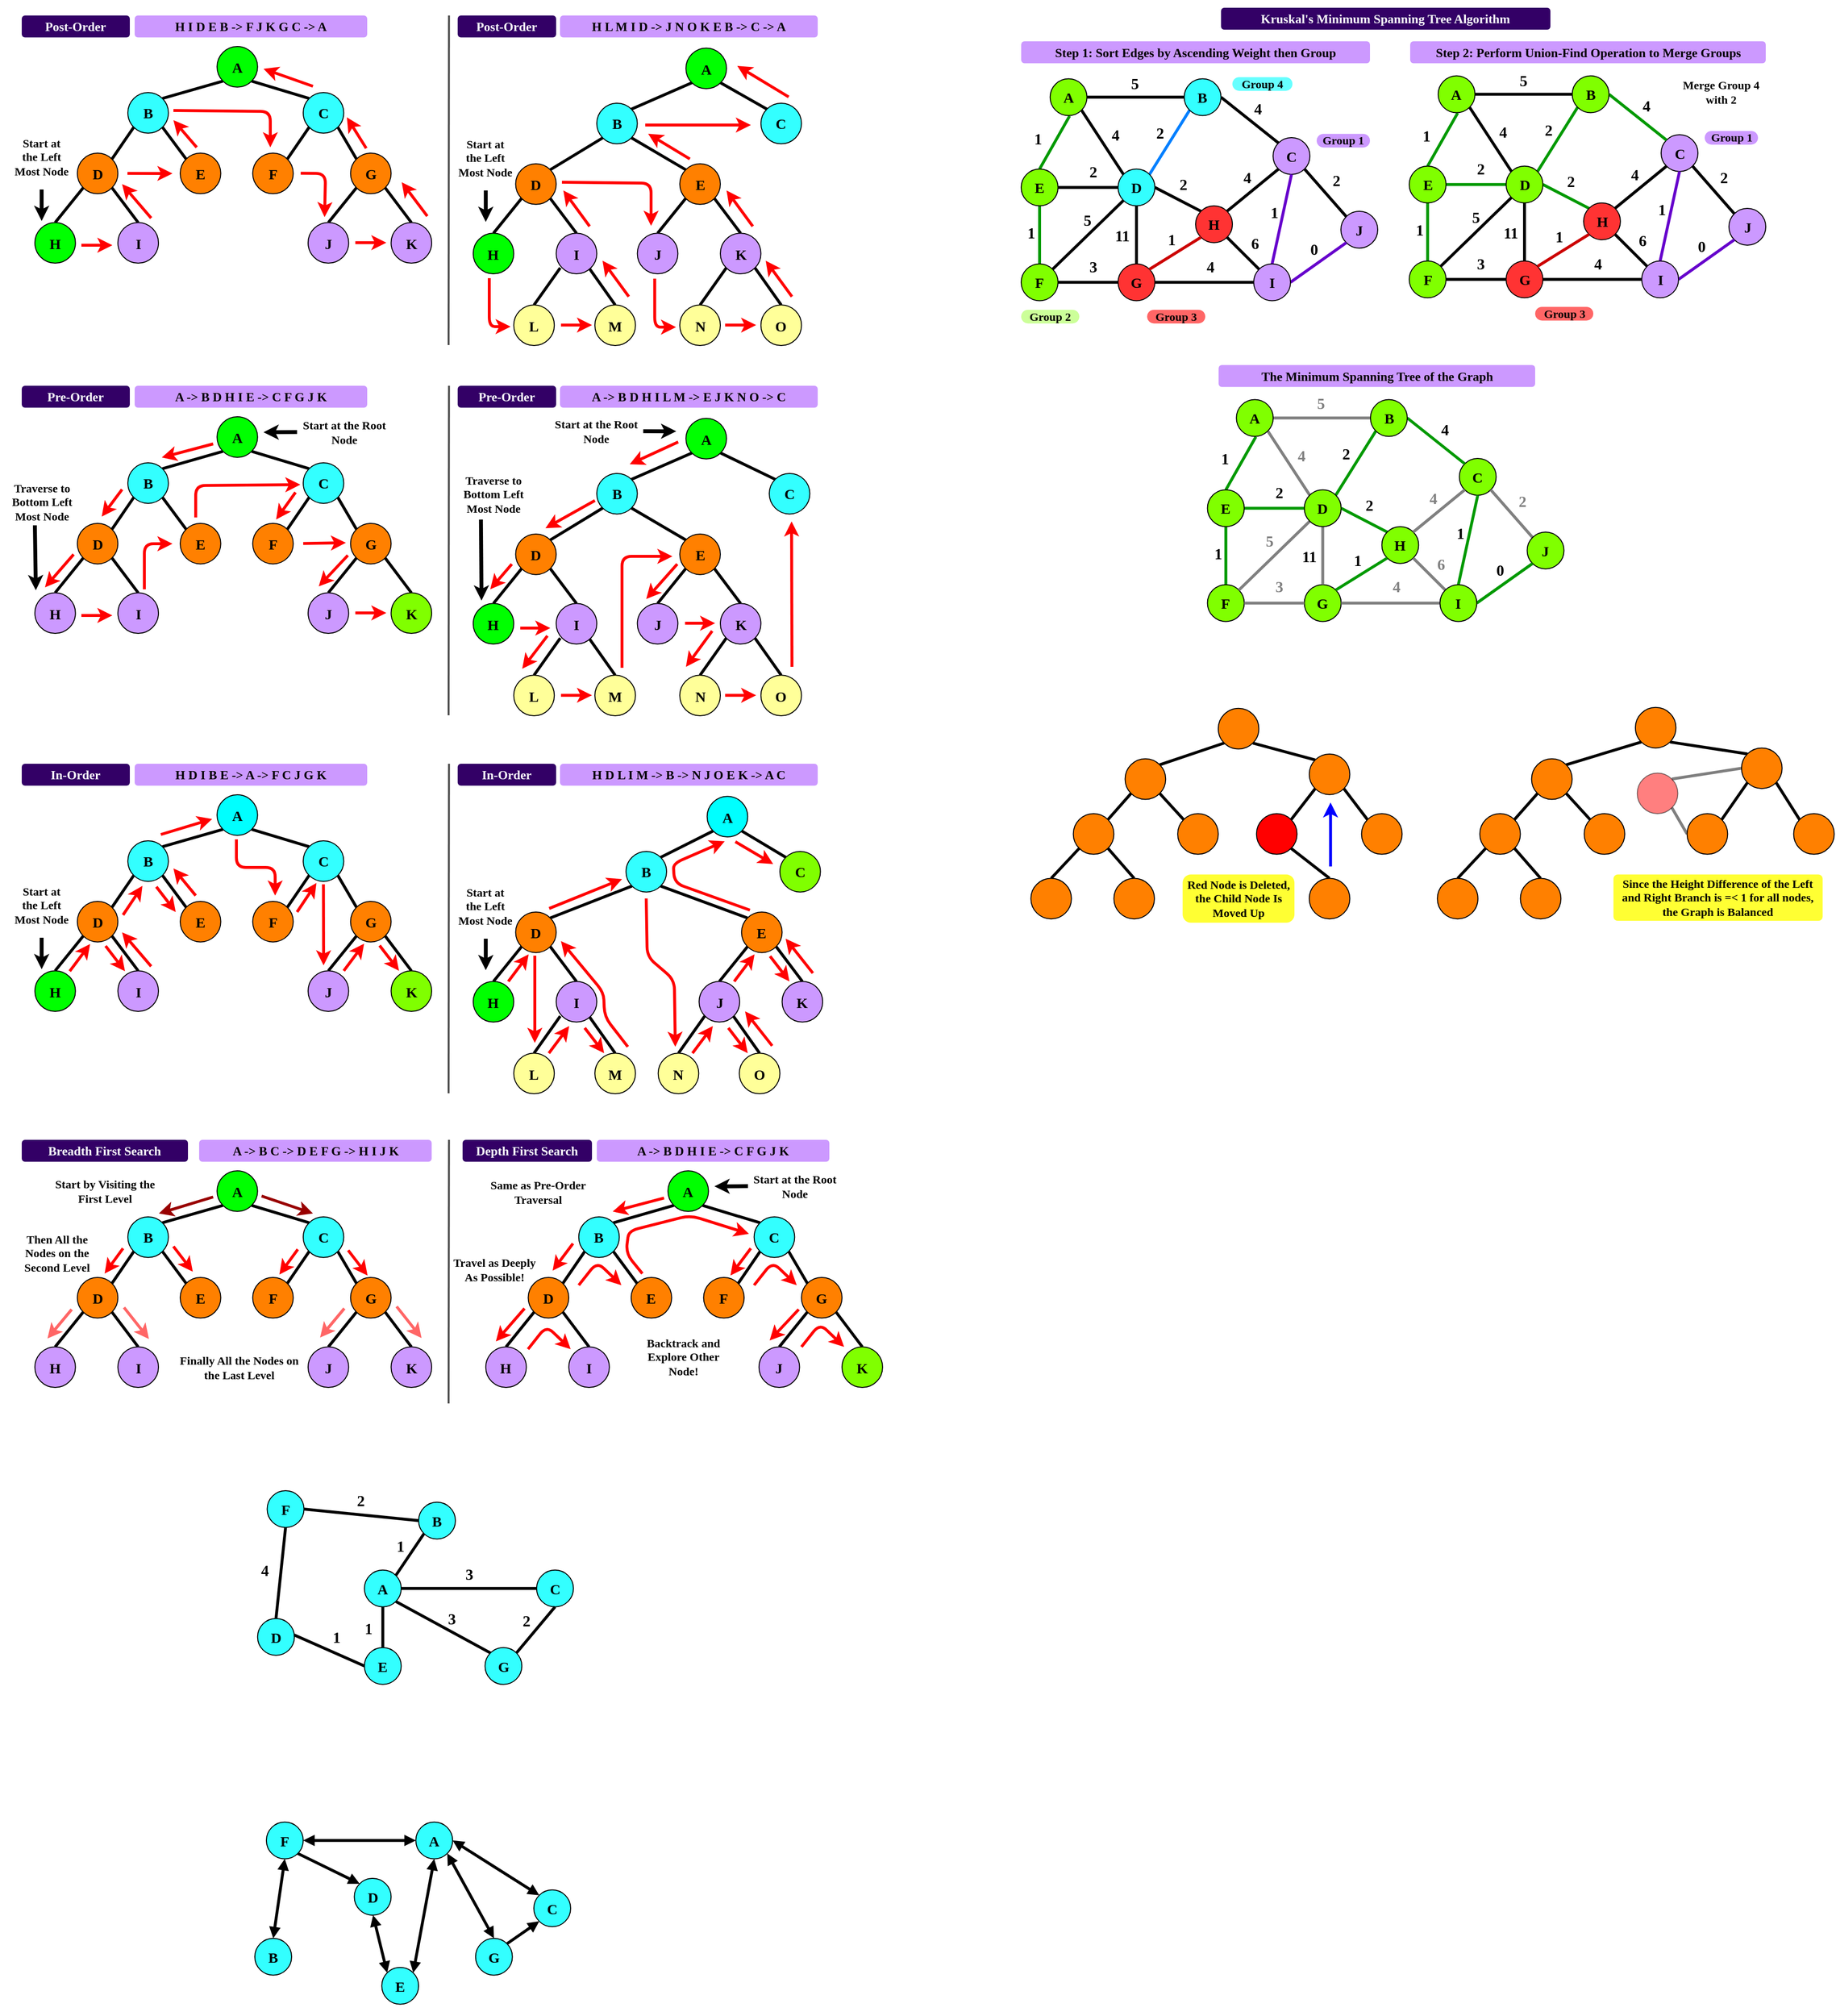 <mxfile version="25.0.1">
  <diagram name="Page-1" id="3yqpxKQvHaOyZTGhgoW6">
    <mxGraphModel dx="-276" dy="1914" grid="1" gridSize="10" guides="1" tooltips="1" connect="1" arrows="1" fold="1" page="1" pageScale="1" pageWidth="850" pageHeight="1100" math="0" shadow="0">
      <root>
        <mxCell id="0" />
        <mxCell id="1" parent="0" />
        <mxCell id="lm3VkQz8ryt3yceikRak-491" value="" style="rounded=0;whiteSpace=wrap;html=1;fillColor=none;strokeColor=none;" parent="1" vertex="1">
          <mxGeometry x="3440" y="32" width="857" height="371" as="geometry" />
        </mxCell>
        <mxCell id="lm3VkQz8ryt3yceikRak-498" value="" style="rounded=0;whiteSpace=wrap;html=1;fillColor=none;strokeColor=none;" parent="1" vertex="1">
          <mxGeometry x="3440" y="417" width="857" height="371" as="geometry" />
        </mxCell>
        <mxCell id="lm3VkQz8ryt3yceikRak-499" value="" style="rounded=0;whiteSpace=wrap;html=1;fillColor=none;strokeColor=none;" parent="1" vertex="1">
          <mxGeometry x="3439.21" y="807" width="857" height="371" as="geometry" />
        </mxCell>
        <mxCell id="ThfMrPqSPKfLtUcQO5et-145" value="&lt;font face=&quot;Comic Sans MS&quot; color=&quot;#000000&quot;&gt;&lt;span style=&quot;font-size: 15px;&quot;&gt;&lt;b&gt;B&lt;/b&gt;&lt;/span&gt;&lt;/font&gt;" style="ellipse;whiteSpace=wrap;html=1;aspect=fixed;fillColor=#33FFFF;strokeColor=#000000;" parent="1" vertex="1">
          <mxGeometry x="3567.95" y="127.48" width="41.87" height="41.87" as="geometry" />
        </mxCell>
        <mxCell id="ThfMrPqSPKfLtUcQO5et-146" value="" style="endArrow=none;html=1;rounded=0;strokeColor=#000000;strokeWidth=3;exitX=0;exitY=1;exitDx=0;exitDy=0;endFill=0;entryX=1;entryY=0;entryDx=0;entryDy=0;" parent="1" source="ThfMrPqSPKfLtUcQO5et-160" target="ThfMrPqSPKfLtUcQO5et-145" edge="1">
          <mxGeometry width="50" height="50" relative="1" as="geometry">
            <mxPoint x="3642.972" y="107.008" as="sourcePoint" />
            <mxPoint x="3701.84" y="309.86" as="targetPoint" />
          </mxGeometry>
        </mxCell>
        <mxCell id="ThfMrPqSPKfLtUcQO5et-147" value="" style="endArrow=none;html=1;rounded=0;strokeColor=#000000;strokeWidth=3;exitX=0;exitY=1;exitDx=0;exitDy=0;endFill=0;entryX=1;entryY=0;entryDx=0;entryDy=0;" parent="1" source="ThfMrPqSPKfLtUcQO5et-145" target="ThfMrPqSPKfLtUcQO5et-171" edge="1">
          <mxGeometry width="50" height="50" relative="1" as="geometry">
            <mxPoint x="3594.082" y="158.968" as="sourcePoint" />
            <mxPoint x="3634.385" y="171.22" as="targetPoint" />
          </mxGeometry>
        </mxCell>
        <mxCell id="ThfMrPqSPKfLtUcQO5et-148" value="" style="endArrow=none;html=1;rounded=0;strokeColor=#000000;strokeWidth=3;exitX=1;exitY=1;exitDx=0;exitDy=0;endFill=0;entryX=0;entryY=0;entryDx=0;entryDy=0;" parent="1" source="ThfMrPqSPKfLtUcQO5et-145" target="ThfMrPqSPKfLtUcQO5et-172" edge="1">
          <mxGeometry width="50" height="50" relative="1" as="geometry">
            <mxPoint x="3655.44" y="162.66" as="sourcePoint" />
            <mxPoint x="3714.755" y="175.38" as="targetPoint" />
          </mxGeometry>
        </mxCell>
        <mxCell id="ThfMrPqSPKfLtUcQO5et-149" value="" style="endArrow=none;html=1;rounded=0;strokeColor=#000000;strokeWidth=3;exitX=1;exitY=1;exitDx=0;exitDy=0;endFill=0;entryX=0;entryY=0;entryDx=0;entryDy=0;" parent="1" source="ThfMrPqSPKfLtUcQO5et-160" target="lm3VkQz8ryt3yceikRak-47" edge="1">
          <mxGeometry width="50" height="50" relative="1" as="geometry">
            <mxPoint x="3709.78" y="130.81" as="sourcePoint" />
            <mxPoint x="3806.962" y="138.132" as="targetPoint" />
          </mxGeometry>
        </mxCell>
        <mxCell id="ThfMrPqSPKfLtUcQO5et-160" value="&lt;font style=&quot;font-size: 15px;&quot; face=&quot;Comic Sans MS&quot; color=&quot;#000000&quot;&gt;&lt;b style=&quot;&quot;&gt;A&lt;/b&gt;&lt;/font&gt;" style="ellipse;whiteSpace=wrap;html=1;aspect=fixed;fillColor=#00FF00;strokeColor=#000000;" parent="1" vertex="1">
          <mxGeometry x="3660.0" y="80.0" width="41.87" height="41.87" as="geometry" />
        </mxCell>
        <mxCell id="ThfMrPqSPKfLtUcQO5et-167" value="" style="endArrow=none;html=1;rounded=0;strokeColor=#000000;strokeWidth=3;exitX=0;exitY=1;exitDx=0;exitDy=0;endFill=0;entryX=0.5;entryY=0;entryDx=0;entryDy=0;" parent="1" source="ThfMrPqSPKfLtUcQO5et-171" target="ThfMrPqSPKfLtUcQO5et-169" edge="1">
          <mxGeometry width="50" height="50" relative="1" as="geometry">
            <mxPoint x="3666.55" y="268.19" as="sourcePoint" />
            <mxPoint x="3619.55" y="317.19" as="targetPoint" />
          </mxGeometry>
        </mxCell>
        <mxCell id="ThfMrPqSPKfLtUcQO5et-168" value="" style="endArrow=none;html=1;rounded=0;strokeColor=#000000;strokeWidth=3;exitX=1;exitY=1;exitDx=0;exitDy=0;endFill=0;entryX=0.5;entryY=0;entryDx=0;entryDy=0;" parent="1" source="ThfMrPqSPKfLtUcQO5et-171" target="ThfMrPqSPKfLtUcQO5et-170" edge="1">
          <mxGeometry width="50" height="50" relative="1" as="geometry">
            <mxPoint x="3696.55" y="268.19" as="sourcePoint" />
            <mxPoint x="3729.55" y="313.19" as="targetPoint" />
          </mxGeometry>
        </mxCell>
        <mxCell id="ThfMrPqSPKfLtUcQO5et-169" value="&lt;b style=&quot;color: rgb(0, 0, 0); font-family: &amp;quot;Comic Sans MS&amp;quot;; font-size: 15px;&quot;&gt;H&lt;/b&gt;" style="ellipse;whiteSpace=wrap;html=1;aspect=fixed;fillColor=#00FF00;strokeColor=#000000;" parent="1" vertex="1">
          <mxGeometry x="3472" y="261.63" width="41.87" height="41.87" as="geometry" />
        </mxCell>
        <mxCell id="ThfMrPqSPKfLtUcQO5et-170" value="&lt;b style=&quot;color: rgb(0, 0, 0); font-family: &amp;quot;Comic Sans MS&amp;quot;; font-size: 15px;&quot;&gt;I&lt;/b&gt;" style="ellipse;whiteSpace=wrap;html=1;aspect=fixed;fillColor=#CC99FF;strokeColor=#000000;" parent="1" vertex="1">
          <mxGeometry x="3557.68" y="261.63" width="41.87" height="41.87" as="geometry" />
        </mxCell>
        <mxCell id="ThfMrPqSPKfLtUcQO5et-171" value="&lt;b style=&quot;color: rgb(0, 0, 0); font-family: &amp;quot;Comic Sans MS&amp;quot;; font-size: 15px;&quot;&gt;D&lt;/b&gt;" style="ellipse;whiteSpace=wrap;html=1;aspect=fixed;fillColor=#FF8000;strokeColor=#000000;" parent="1" vertex="1">
          <mxGeometry x="3515.81" y="190.0" width="41.87" height="41.87" as="geometry" />
        </mxCell>
        <mxCell id="ThfMrPqSPKfLtUcQO5et-172" value="&lt;font face=&quot;Comic Sans MS&quot; color=&quot;#000000&quot;&gt;&lt;span style=&quot;font-size: 15px;&quot;&gt;&lt;b&gt;E&lt;/b&gt;&lt;/span&gt;&lt;/font&gt;" style="ellipse;whiteSpace=wrap;html=1;aspect=fixed;fillColor=#FF8000;strokeColor=#000000;" parent="1" vertex="1">
          <mxGeometry x="3622.0" y="190.0" width="41.87" height="41.87" as="geometry" />
        </mxCell>
        <mxCell id="lm3VkQz8ryt3yceikRak-47" value="&lt;font face=&quot;Comic Sans MS&quot; color=&quot;#000000&quot;&gt;&lt;span style=&quot;font-size: 15px;&quot;&gt;&lt;b&gt;C&lt;/b&gt;&lt;/span&gt;&lt;/font&gt;" style="ellipse;whiteSpace=wrap;html=1;aspect=fixed;fillColor=#33FFFF;strokeColor=#000000;" parent="1" vertex="1">
          <mxGeometry x="3748.95" y="127.48" width="41.87" height="41.87" as="geometry" />
        </mxCell>
        <mxCell id="lm3VkQz8ryt3yceikRak-49" value="" style="endArrow=none;html=1;rounded=0;strokeColor=#000000;strokeWidth=3;exitX=0;exitY=1;exitDx=0;exitDy=0;endFill=0;entryX=1;entryY=0;entryDx=0;entryDy=0;" parent="1" source="lm3VkQz8ryt3yceikRak-47" target="lm3VkQz8ryt3yceikRak-55" edge="1">
          <mxGeometry width="50" height="50" relative="1" as="geometry">
            <mxPoint x="3775.082" y="158.968" as="sourcePoint" />
            <mxPoint x="3815.385" y="171.22" as="targetPoint" />
          </mxGeometry>
        </mxCell>
        <mxCell id="lm3VkQz8ryt3yceikRak-55" value="&lt;b style=&quot;color: rgb(0, 0, 0); font-family: &amp;quot;Comic Sans MS&amp;quot;; font-size: 15px;&quot;&gt;F&lt;/b&gt;" style="ellipse;whiteSpace=wrap;html=1;aspect=fixed;fillColor=#FF8000;strokeColor=#000000;" parent="1" vertex="1">
          <mxGeometry x="3696.81" y="190.0" width="41.87" height="41.87" as="geometry" />
        </mxCell>
        <mxCell id="lm3VkQz8ryt3yceikRak-57" value="" style="endArrow=none;html=1;rounded=0;strokeColor=#000000;strokeWidth=3;exitX=0;exitY=1;exitDx=0;exitDy=0;endFill=0;entryX=0.5;entryY=0;entryDx=0;entryDy=0;" parent="1" source="lm3VkQz8ryt3yceikRak-61" target="lm3VkQz8ryt3yceikRak-59" edge="1">
          <mxGeometry width="50" height="50" relative="1" as="geometry">
            <mxPoint x="3948.55" y="268.19" as="sourcePoint" />
            <mxPoint x="3901.55" y="317.19" as="targetPoint" />
          </mxGeometry>
        </mxCell>
        <mxCell id="lm3VkQz8ryt3yceikRak-58" value="" style="endArrow=none;html=1;rounded=0;strokeColor=#000000;strokeWidth=3;exitX=1;exitY=1;exitDx=0;exitDy=0;endFill=0;entryX=0.5;entryY=0;entryDx=0;entryDy=0;" parent="1" source="lm3VkQz8ryt3yceikRak-61" target="lm3VkQz8ryt3yceikRak-60" edge="1">
          <mxGeometry width="50" height="50" relative="1" as="geometry">
            <mxPoint x="3978.55" y="268.19" as="sourcePoint" />
            <mxPoint x="4011.55" y="313.19" as="targetPoint" />
          </mxGeometry>
        </mxCell>
        <mxCell id="lm3VkQz8ryt3yceikRak-59" value="&lt;b style=&quot;color: rgb(0, 0, 0); font-family: &amp;quot;Comic Sans MS&amp;quot;; font-size: 15px;&quot;&gt;J&lt;/b&gt;" style="ellipse;whiteSpace=wrap;html=1;aspect=fixed;fillColor=#CC99FF;strokeColor=#000000;" parent="1" vertex="1">
          <mxGeometry x="3754" y="261.63" width="41.87" height="41.87" as="geometry" />
        </mxCell>
        <mxCell id="lm3VkQz8ryt3yceikRak-60" value="&lt;b style=&quot;color: rgb(0, 0, 0); font-family: &amp;quot;Comic Sans MS&amp;quot;; font-size: 15px;&quot;&gt;K&lt;/b&gt;" style="ellipse;whiteSpace=wrap;html=1;aspect=fixed;fillColor=#CC99FF;strokeColor=#000000;" parent="1" vertex="1">
          <mxGeometry x="3839.68" y="261.63" width="41.87" height="41.87" as="geometry" />
        </mxCell>
        <mxCell id="lm3VkQz8ryt3yceikRak-61" value="&lt;font face=&quot;Comic Sans MS&quot; color=&quot;#000000&quot;&gt;&lt;span style=&quot;font-size: 15px;&quot;&gt;&lt;b&gt;G&lt;/b&gt;&lt;/span&gt;&lt;/font&gt;" style="ellipse;whiteSpace=wrap;html=1;aspect=fixed;fillColor=#FF8000;strokeColor=#000000;" parent="1" vertex="1">
          <mxGeometry x="3797.81" y="190.0" width="41.87" height="41.87" as="geometry" />
        </mxCell>
        <mxCell id="lm3VkQz8ryt3yceikRak-62" value="" style="endArrow=none;html=1;rounded=0;strokeColor=#000000;strokeWidth=3;exitX=1;exitY=1;exitDx=0;exitDy=0;endFill=0;entryX=0;entryY=0;entryDx=0;entryDy=0;" parent="1" source="lm3VkQz8ryt3yceikRak-47" target="lm3VkQz8ryt3yceikRak-61" edge="1">
          <mxGeometry width="50" height="50" relative="1" as="geometry">
            <mxPoint x="3765" y="173" as="sourcePoint" />
            <mxPoint x="3743" y="206" as="targetPoint" />
          </mxGeometry>
        </mxCell>
        <mxCell id="lm3VkQz8ryt3yceikRak-63" value="" style="endArrow=classic;html=1;rounded=0;strokeColor=#FF0000;strokeWidth=3;" parent="1" edge="1">
          <mxGeometry width="50" height="50" relative="1" as="geometry">
            <mxPoint x="3520" y="285" as="sourcePoint" />
            <mxPoint x="3552" y="285" as="targetPoint" />
          </mxGeometry>
        </mxCell>
        <mxCell id="lm3VkQz8ryt3yceikRak-64" value="" style="endArrow=none;html=1;rounded=0;endSize=4;strokeWidth=4;strokeColor=#000000;startArrow=classic;startFill=1;startSize=3;" parent="1" target="lm3VkQz8ryt3yceikRak-65" edge="1">
          <mxGeometry width="50" height="50" relative="1" as="geometry">
            <mxPoint x="3479" y="260" as="sourcePoint" />
            <mxPoint x="3382" y="198.64" as="targetPoint" />
          </mxGeometry>
        </mxCell>
        <mxCell id="lm3VkQz8ryt3yceikRak-65" value="&lt;font face=&quot;Comic Sans MS&quot;&gt;&lt;b&gt;Start at the Left Most Node&lt;/b&gt;&lt;/font&gt;" style="rounded=1;whiteSpace=wrap;html=1;fillColor=none;strokeColor=none;fontColor=#000000;" parent="1" vertex="1">
          <mxGeometry x="3450" y="160" width="57.88" height="67.5" as="geometry" />
        </mxCell>
        <mxCell id="lm3VkQz8ryt3yceikRak-66" value="" style="endArrow=classic;html=1;rounded=0;strokeColor=#FF0000;strokeWidth=3;" parent="1" edge="1">
          <mxGeometry width="50" height="50" relative="1" as="geometry">
            <mxPoint x="3592" y="257" as="sourcePoint" />
            <mxPoint x="3562" y="222" as="targetPoint" />
          </mxGeometry>
        </mxCell>
        <mxCell id="lm3VkQz8ryt3yceikRak-67" value="" style="endArrow=classic;html=1;rounded=0;strokeColor=#FF0000;strokeWidth=3;" parent="1" edge="1">
          <mxGeometry width="50" height="50" relative="1" as="geometry">
            <mxPoint x="3567.55" y="210.85" as="sourcePoint" />
            <mxPoint x="3614" y="211" as="targetPoint" />
          </mxGeometry>
        </mxCell>
        <mxCell id="lm3VkQz8ryt3yceikRak-68" value="" style="endArrow=classic;html=1;rounded=0;strokeColor=#FF0000;strokeWidth=3;" parent="1" edge="1">
          <mxGeometry width="50" height="50" relative="1" as="geometry">
            <mxPoint x="3639" y="184" as="sourcePoint" />
            <mxPoint x="3615" y="156" as="targetPoint" />
          </mxGeometry>
        </mxCell>
        <mxCell id="lm3VkQz8ryt3yceikRak-70" value="" style="endArrow=classic;html=1;rounded=0;strokeColor=#FF0000;strokeWidth=3;" parent="1" edge="1">
          <mxGeometry width="50" height="50" relative="1" as="geometry">
            <mxPoint x="3802.75" y="282.41" as="sourcePoint" />
            <mxPoint x="3834.75" y="282.41" as="targetPoint" />
          </mxGeometry>
        </mxCell>
        <mxCell id="lm3VkQz8ryt3yceikRak-72" value="" style="endArrow=classic;html=1;rounded=1;strokeColor=#FF0000;strokeWidth=3;curved=0;" parent="1" edge="1">
          <mxGeometry width="50" height="50" relative="1" as="geometry">
            <mxPoint x="3746.37" y="210.78" as="sourcePoint" />
            <mxPoint x="3771" y="256" as="targetPoint" />
            <Array as="points">
              <mxPoint x="3772" y="211" />
            </Array>
          </mxGeometry>
        </mxCell>
        <mxCell id="lm3VkQz8ryt3yceikRak-73" value="" style="endArrow=classic;html=1;rounded=0;strokeColor=#FF0000;strokeWidth=3;" parent="1" edge="1">
          <mxGeometry width="50" height="50" relative="1" as="geometry">
            <mxPoint x="3814" y="185" as="sourcePoint" />
            <mxPoint x="3794" y="153" as="targetPoint" />
          </mxGeometry>
        </mxCell>
        <mxCell id="lm3VkQz8ryt3yceikRak-75" value="" style="endArrow=classic;html=1;rounded=0;strokeColor=#FF0000;strokeWidth=3;" parent="1" edge="1">
          <mxGeometry width="50" height="50" relative="1" as="geometry">
            <mxPoint x="3759" y="121" as="sourcePoint" />
            <mxPoint x="3708" y="103" as="targetPoint" />
          </mxGeometry>
        </mxCell>
        <mxCell id="lm3VkQz8ryt3yceikRak-77" value="&lt;font face=&quot;Comic Sans MS&quot; color=&quot;#000000&quot;&gt;&lt;span style=&quot;font-size: 15px;&quot;&gt;&lt;b&gt;B&lt;/b&gt;&lt;/span&gt;&lt;/font&gt;" style="ellipse;whiteSpace=wrap;html=1;aspect=fixed;fillColor=#33FFFF;strokeColor=#000000;" parent="1" vertex="1">
          <mxGeometry x="4051.95" y="138.48" width="41.87" height="41.87" as="geometry" />
        </mxCell>
        <mxCell id="lm3VkQz8ryt3yceikRak-78" value="" style="endArrow=none;html=1;rounded=0;strokeColor=#000000;strokeWidth=3;exitX=0;exitY=1;exitDx=0;exitDy=0;endFill=0;entryX=1;entryY=0;entryDx=0;entryDy=0;" parent="1" source="lm3VkQz8ryt3yceikRak-82" target="lm3VkQz8ryt3yceikRak-77" edge="1">
          <mxGeometry width="50" height="50" relative="1" as="geometry">
            <mxPoint x="4126.972" y="118.008" as="sourcePoint" />
            <mxPoint x="4185.84" y="320.86" as="targetPoint" />
          </mxGeometry>
        </mxCell>
        <mxCell id="lm3VkQz8ryt3yceikRak-79" value="" style="endArrow=none;html=1;rounded=0;strokeColor=#000000;strokeWidth=3;exitX=0;exitY=1;exitDx=0;exitDy=0;endFill=0;entryX=1;entryY=0;entryDx=0;entryDy=0;" parent="1" source="lm3VkQz8ryt3yceikRak-77" target="lm3VkQz8ryt3yceikRak-87" edge="1">
          <mxGeometry width="50" height="50" relative="1" as="geometry">
            <mxPoint x="4036.482" y="174.218" as="sourcePoint" />
            <mxPoint x="4086.785" y="182.22" as="targetPoint" />
          </mxGeometry>
        </mxCell>
        <mxCell id="lm3VkQz8ryt3yceikRak-80" value="" style="endArrow=none;html=1;rounded=0;strokeColor=#000000;strokeWidth=3;exitX=1;exitY=1;exitDx=0;exitDy=0;endFill=0;entryX=0;entryY=0;entryDx=0;entryDy=0;" parent="1" source="lm3VkQz8ryt3yceikRak-77" target="lm3VkQz8ryt3yceikRak-138" edge="1">
          <mxGeometry width="50" height="50" relative="1" as="geometry">
            <mxPoint x="4077.688" y="174.218" as="sourcePoint" />
            <mxPoint x="4114" y="207" as="targetPoint" />
          </mxGeometry>
        </mxCell>
        <mxCell id="lm3VkQz8ryt3yceikRak-81" value="" style="endArrow=none;html=1;rounded=0;strokeColor=#000000;strokeWidth=3;exitX=1;exitY=1;exitDx=0;exitDy=0;endFill=0;entryX=0;entryY=0;entryDx=0;entryDy=0;" parent="1" source="lm3VkQz8ryt3yceikRak-82" target="lm3VkQz8ryt3yceikRak-89" edge="1">
          <mxGeometry width="50" height="50" relative="1" as="geometry">
            <mxPoint x="4218.498" y="117.388" as="sourcePoint" />
            <mxPoint x="4329.722" y="139.782" as="targetPoint" />
          </mxGeometry>
        </mxCell>
        <mxCell id="lm3VkQz8ryt3yceikRak-82" value="&lt;font style=&quot;font-size: 15px;&quot; face=&quot;Comic Sans MS&quot; color=&quot;#000000&quot;&gt;&lt;b style=&quot;&quot;&gt;A&lt;/b&gt;&lt;/font&gt;" style="ellipse;whiteSpace=wrap;html=1;aspect=fixed;fillColor=#00FF00;strokeColor=#000000;" parent="1" vertex="1">
          <mxGeometry x="4144.0" y="81.65" width="41.87" height="41.87" as="geometry" />
        </mxCell>
        <mxCell id="lm3VkQz8ryt3yceikRak-83" value="" style="endArrow=none;html=1;rounded=0;strokeColor=#000000;strokeWidth=3;exitX=0;exitY=1;exitDx=0;exitDy=0;endFill=0;entryX=0.5;entryY=0;entryDx=0;entryDy=0;" parent="1" source="lm3VkQz8ryt3yceikRak-87" target="lm3VkQz8ryt3yceikRak-85" edge="1">
          <mxGeometry width="50" height="50" relative="1" as="geometry">
            <mxPoint x="4118.95" y="279.19" as="sourcePoint" />
            <mxPoint x="4071.95" y="328.19" as="targetPoint" />
          </mxGeometry>
        </mxCell>
        <mxCell id="lm3VkQz8ryt3yceikRak-84" value="" style="endArrow=none;html=1;rounded=0;strokeColor=#000000;strokeWidth=3;exitX=1;exitY=1;exitDx=0;exitDy=0;endFill=0;entryX=0.5;entryY=0;entryDx=0;entryDy=0;" parent="1" source="lm3VkQz8ryt3yceikRak-87" target="lm3VkQz8ryt3yceikRak-86" edge="1">
          <mxGeometry width="50" height="50" relative="1" as="geometry">
            <mxPoint x="4148.95" y="279.19" as="sourcePoint" />
            <mxPoint x="4181.95" y="324.19" as="targetPoint" />
          </mxGeometry>
        </mxCell>
        <mxCell id="lm3VkQz8ryt3yceikRak-85" value="&lt;b style=&quot;color: rgb(0, 0, 0); font-family: &amp;quot;Comic Sans MS&amp;quot;; font-size: 15px;&quot;&gt;H&lt;/b&gt;" style="ellipse;whiteSpace=wrap;html=1;aspect=fixed;fillColor=#00FF00;strokeColor=#000000;" parent="1" vertex="1">
          <mxGeometry x="3924.4" y="272.63" width="41.87" height="41.87" as="geometry" />
        </mxCell>
        <mxCell id="lm3VkQz8ryt3yceikRak-87" value="&lt;b style=&quot;color: rgb(0, 0, 0); font-family: &amp;quot;Comic Sans MS&amp;quot;; font-size: 15px;&quot;&gt;D&lt;/b&gt;" style="ellipse;whiteSpace=wrap;html=1;aspect=fixed;fillColor=#FF8000;strokeColor=#000000;" parent="1" vertex="1">
          <mxGeometry x="3968.21" y="201.0" width="41.87" height="41.87" as="geometry" />
        </mxCell>
        <mxCell id="lm3VkQz8ryt3yceikRak-89" value="&lt;font face=&quot;Comic Sans MS&quot; color=&quot;#000000&quot;&gt;&lt;span style=&quot;font-size: 15px;&quot;&gt;&lt;b&gt;C&lt;/b&gt;&lt;/span&gt;&lt;/font&gt;" style="ellipse;whiteSpace=wrap;html=1;aspect=fixed;fillColor=#33FFFF;strokeColor=#000000;" parent="1" vertex="1">
          <mxGeometry x="4221.37" y="138.48" width="41.87" height="41.87" as="geometry" />
        </mxCell>
        <mxCell id="lm3VkQz8ryt3yceikRak-134" value="" style="endArrow=none;html=1;rounded=0;strokeColor=#000000;strokeWidth=3;exitX=0;exitY=1;exitDx=0;exitDy=0;endFill=0;entryX=0.5;entryY=0;entryDx=0;entryDy=0;" parent="1" source="lm3VkQz8ryt3yceikRak-138" target="lm3VkQz8ryt3yceikRak-136" edge="1">
          <mxGeometry width="50" height="50" relative="1" as="geometry">
            <mxPoint x="4288.37" y="279.19" as="sourcePoint" />
            <mxPoint x="4241.37" y="328.19" as="targetPoint" />
          </mxGeometry>
        </mxCell>
        <mxCell id="lm3VkQz8ryt3yceikRak-135" value="" style="endArrow=none;html=1;rounded=0;strokeColor=#000000;strokeWidth=3;exitX=1;exitY=1;exitDx=0;exitDy=0;endFill=0;entryX=0.5;entryY=0;entryDx=0;entryDy=0;" parent="1" source="lm3VkQz8ryt3yceikRak-138" target="lm3VkQz8ryt3yceikRak-137" edge="1">
          <mxGeometry width="50" height="50" relative="1" as="geometry">
            <mxPoint x="4318.37" y="279.19" as="sourcePoint" />
            <mxPoint x="4351.37" y="324.19" as="targetPoint" />
          </mxGeometry>
        </mxCell>
        <mxCell id="lm3VkQz8ryt3yceikRak-136" value="&lt;b style=&quot;color: rgb(0, 0, 0); font-family: &amp;quot;Comic Sans MS&amp;quot;; font-size: 15px;&quot;&gt;J&lt;/b&gt;" style="ellipse;whiteSpace=wrap;html=1;aspect=fixed;fillColor=#CC99FF;strokeColor=#000000;" parent="1" vertex="1">
          <mxGeometry x="4093.82" y="272.63" width="41.87" height="41.87" as="geometry" />
        </mxCell>
        <mxCell id="lm3VkQz8ryt3yceikRak-138" value="&lt;b style=&quot;color: rgb(0, 0, 0); font-family: &amp;quot;Comic Sans MS&amp;quot;; font-size: 15px;&quot;&gt;E&lt;/b&gt;" style="ellipse;whiteSpace=wrap;html=1;aspect=fixed;fillColor=#FF8000;strokeColor=#000000;" parent="1" vertex="1">
          <mxGeometry x="4137.63" y="201.0" width="41.87" height="41.87" as="geometry" />
        </mxCell>
        <mxCell id="lm3VkQz8ryt3yceikRak-163" value="" style="endArrow=none;html=1;rounded=0;strokeColor=#000000;strokeWidth=3;exitX=0;exitY=1;exitDx=0;exitDy=0;endFill=0;entryX=0.5;entryY=0;entryDx=0;entryDy=0;" parent="1" target="lm3VkQz8ryt3yceikRak-165" edge="1">
          <mxGeometry width="50" height="50" relative="1" as="geometry">
            <mxPoint x="4014.272" y="308.368" as="sourcePoint" />
            <mxPoint x="4111.88" y="402.19" as="targetPoint" />
          </mxGeometry>
        </mxCell>
        <mxCell id="lm3VkQz8ryt3yceikRak-164" value="" style="endArrow=none;html=1;rounded=0;strokeColor=#000000;strokeWidth=3;exitX=1;exitY=1;exitDx=0;exitDy=0;endFill=0;entryX=0.5;entryY=0;entryDx=0;entryDy=0;" parent="1" target="lm3VkQz8ryt3yceikRak-166" edge="1">
          <mxGeometry width="50" height="50" relative="1" as="geometry">
            <mxPoint x="4043.878" y="308.368" as="sourcePoint" />
            <mxPoint x="4243.48" y="398.19" as="targetPoint" />
          </mxGeometry>
        </mxCell>
        <mxCell id="lm3VkQz8ryt3yceikRak-165" value="&lt;font face=&quot;Comic Sans MS&quot; color=&quot;#000000&quot;&gt;&lt;span style=&quot;font-size: 15px;&quot;&gt;&lt;b&gt;L&lt;/b&gt;&lt;/span&gt;&lt;/font&gt;" style="ellipse;whiteSpace=wrap;html=1;aspect=fixed;fillColor=#FFFF99;strokeColor=#000000;" parent="1" vertex="1">
          <mxGeometry x="3966.27" y="346.63" width="41.87" height="41.87" as="geometry" />
        </mxCell>
        <mxCell id="lm3VkQz8ryt3yceikRak-166" value="&lt;b style=&quot;color: rgb(0, 0, 0); font-family: &amp;quot;Comic Sans MS&amp;quot;; font-size: 15px;&quot;&gt;M&lt;/b&gt;" style="ellipse;whiteSpace=wrap;html=1;aspect=fixed;fillColor=#FFFF99;strokeColor=#000000;" parent="1" vertex="1">
          <mxGeometry x="4050.01" y="346.63" width="41.87" height="41.87" as="geometry" />
        </mxCell>
        <mxCell id="lm3VkQz8ryt3yceikRak-174" value="" style="endArrow=none;html=1;rounded=0;strokeColor=#000000;strokeWidth=3;exitX=0;exitY=1;exitDx=0;exitDy=0;endFill=0;entryX=0.5;entryY=0;entryDx=0;entryDy=0;" parent="1" target="lm3VkQz8ryt3yceikRak-176" edge="1">
          <mxGeometry width="50" height="50" relative="1" as="geometry">
            <mxPoint x="4185.632" y="308.368" as="sourcePoint" />
            <mxPoint x="4283.24" y="402.19" as="targetPoint" />
          </mxGeometry>
        </mxCell>
        <mxCell id="lm3VkQz8ryt3yceikRak-175" value="" style="endArrow=none;html=1;rounded=0;strokeColor=#000000;strokeWidth=3;exitX=1;exitY=1;exitDx=0;exitDy=0;endFill=0;entryX=0.5;entryY=0;entryDx=0;entryDy=0;" parent="1" target="lm3VkQz8ryt3yceikRak-177" edge="1">
          <mxGeometry width="50" height="50" relative="1" as="geometry">
            <mxPoint x="4215.238" y="308.368" as="sourcePoint" />
            <mxPoint x="4414.84" y="398.19" as="targetPoint" />
          </mxGeometry>
        </mxCell>
        <mxCell id="lm3VkQz8ryt3yceikRak-176" value="&lt;font face=&quot;Comic Sans MS&quot; color=&quot;#000000&quot;&gt;&lt;span style=&quot;font-size: 15px;&quot;&gt;&lt;b&gt;N&lt;/b&gt;&lt;/span&gt;&lt;/font&gt;" style="ellipse;whiteSpace=wrap;html=1;aspect=fixed;fillColor=#FFFF99;strokeColor=#000000;" parent="1" vertex="1">
          <mxGeometry x="4137.63" y="346.63" width="41.87" height="41.87" as="geometry" />
        </mxCell>
        <mxCell id="lm3VkQz8ryt3yceikRak-177" value="&lt;b style=&quot;color: rgb(0, 0, 0); font-family: &amp;quot;Comic Sans MS&amp;quot;; font-size: 15px;&quot;&gt;O&lt;/b&gt;" style="ellipse;whiteSpace=wrap;html=1;aspect=fixed;fillColor=#FFFF99;strokeColor=#000000;" parent="1" vertex="1">
          <mxGeometry x="4221.37" y="346.63" width="41.87" height="41.87" as="geometry" />
        </mxCell>
        <mxCell id="lm3VkQz8ryt3yceikRak-86" value="&lt;font face=&quot;Comic Sans MS&quot; color=&quot;#000000&quot;&gt;&lt;span style=&quot;font-size: 15px;&quot;&gt;&lt;b&gt;I&lt;/b&gt;&lt;/span&gt;&lt;/font&gt;" style="ellipse;whiteSpace=wrap;html=1;aspect=fixed;fillColor=#CC99FF;strokeColor=#000000;" parent="1" vertex="1">
          <mxGeometry x="4010.08" y="272.63" width="41.87" height="41.87" as="geometry" />
        </mxCell>
        <mxCell id="lm3VkQz8ryt3yceikRak-137" value="&lt;b style=&quot;color: rgb(0, 0, 0); font-family: &amp;quot;Comic Sans MS&amp;quot;; font-size: 15px;&quot;&gt;K&lt;/b&gt;" style="ellipse;whiteSpace=wrap;html=1;aspect=fixed;fillColor=#CC99FF;strokeColor=#000000;" parent="1" vertex="1">
          <mxGeometry x="4179.5" y="272.63" width="41.87" height="41.87" as="geometry" />
        </mxCell>
        <mxCell id="lm3VkQz8ryt3yceikRak-178" value="" style="endArrow=classic;html=1;rounded=1;strokeColor=#FF0000;strokeWidth=3;curved=0;" parent="1" edge="1">
          <mxGeometry width="50" height="50" relative="1" as="geometry">
            <mxPoint x="3615" y="146" as="sourcePoint" />
            <mxPoint x="3715" y="184" as="targetPoint" />
            <Array as="points">
              <mxPoint x="3715" y="147" />
            </Array>
          </mxGeometry>
        </mxCell>
        <mxCell id="lm3VkQz8ryt3yceikRak-179" value="" style="endArrow=classic;html=1;rounded=0;strokeColor=#FF0000;strokeWidth=3;" parent="1" edge="1">
          <mxGeometry width="50" height="50" relative="1" as="geometry">
            <mxPoint x="3877" y="255" as="sourcePoint" />
            <mxPoint x="3850.61" y="220" as="targetPoint" />
          </mxGeometry>
        </mxCell>
        <mxCell id="lm3VkQz8ryt3yceikRak-180" value="" style="endArrow=none;html=1;rounded=0;endSize=4;strokeWidth=4;strokeColor=#000000;startArrow=classic;startFill=1;startSize=3;" parent="1" target="lm3VkQz8ryt3yceikRak-181" edge="1">
          <mxGeometry width="50" height="50" relative="1" as="geometry">
            <mxPoint x="3937.39" y="261" as="sourcePoint" />
            <mxPoint x="3840.39" y="199.64" as="targetPoint" />
          </mxGeometry>
        </mxCell>
        <mxCell id="lm3VkQz8ryt3yceikRak-181" value="&lt;font face=&quot;Comic Sans MS&quot;&gt;&lt;b&gt;Start at the Left Most Node&lt;/b&gt;&lt;/font&gt;" style="rounded=1;whiteSpace=wrap;html=1;fillColor=none;strokeColor=none;fontColor=#000000;" parent="1" vertex="1">
          <mxGeometry x="3908.39" y="161" width="57.88" height="67.5" as="geometry" />
        </mxCell>
        <mxCell id="lm3VkQz8ryt3yceikRak-182" value="" style="endArrow=classic;html=1;rounded=1;strokeColor=#FF0000;strokeWidth=3;curved=0;" parent="1" edge="1">
          <mxGeometry width="50" height="50" relative="1" as="geometry">
            <mxPoint x="3941" y="319" as="sourcePoint" />
            <mxPoint x="3963" y="369" as="targetPoint" />
            <Array as="points">
              <mxPoint x="3941" y="369" />
            </Array>
          </mxGeometry>
        </mxCell>
        <mxCell id="lm3VkQz8ryt3yceikRak-183" value="" style="endArrow=classic;html=1;rounded=0;strokeColor=#FF0000;strokeWidth=3;" parent="1" edge="1">
          <mxGeometry width="50" height="50" relative="1" as="geometry">
            <mxPoint x="4015.02" y="367.36" as="sourcePoint" />
            <mxPoint x="4047.02" y="367.36" as="targetPoint" />
          </mxGeometry>
        </mxCell>
        <mxCell id="lm3VkQz8ryt3yceikRak-184" value="" style="endArrow=classic;html=1;rounded=0;strokeColor=#FF0000;strokeWidth=3;" parent="1" edge="1">
          <mxGeometry width="50" height="50" relative="1" as="geometry">
            <mxPoint x="4085" y="338" as="sourcePoint" />
            <mxPoint x="4057.88" y="301" as="targetPoint" />
          </mxGeometry>
        </mxCell>
        <mxCell id="lm3VkQz8ryt3yceikRak-185" value="" style="endArrow=classic;html=1;rounded=0;strokeColor=#FF0000;strokeWidth=3;" parent="1" edge="1">
          <mxGeometry width="50" height="50" relative="1" as="geometry">
            <mxPoint x="4044.57" y="265.5" as="sourcePoint" />
            <mxPoint x="4017.45" y="228.5" as="targetPoint" />
          </mxGeometry>
        </mxCell>
        <mxCell id="lm3VkQz8ryt3yceikRak-186" value="" style="endArrow=classic;html=1;rounded=1;strokeColor=#FF0000;strokeWidth=3;curved=0;" parent="1" edge="1">
          <mxGeometry width="50" height="50" relative="1" as="geometry">
            <mxPoint x="4016" y="220" as="sourcePoint" />
            <mxPoint x="4108" y="265" as="targetPoint" />
            <Array as="points">
              <mxPoint x="4108" y="221" />
            </Array>
          </mxGeometry>
        </mxCell>
        <mxCell id="lm3VkQz8ryt3yceikRak-187" value="" style="endArrow=classic;html=1;rounded=1;strokeColor=#FF0000;strokeWidth=3;curved=0;" parent="1" edge="1">
          <mxGeometry width="50" height="50" relative="1" as="geometry">
            <mxPoint x="4111.75" y="319.5" as="sourcePoint" />
            <mxPoint x="4133.75" y="369.5" as="targetPoint" />
            <Array as="points">
              <mxPoint x="4111.75" y="369.5" />
            </Array>
          </mxGeometry>
        </mxCell>
        <mxCell id="lm3VkQz8ryt3yceikRak-188" value="" style="endArrow=classic;html=1;rounded=0;strokeColor=#FF0000;strokeWidth=3;" parent="1" edge="1">
          <mxGeometry width="50" height="50" relative="1" as="geometry">
            <mxPoint x="4184.43" y="367.43" as="sourcePoint" />
            <mxPoint x="4216.43" y="367.43" as="targetPoint" />
          </mxGeometry>
        </mxCell>
        <mxCell id="lm3VkQz8ryt3yceikRak-189" value="" style="endArrow=classic;html=1;rounded=0;strokeColor=#FF0000;strokeWidth=3;" parent="1" edge="1">
          <mxGeometry width="50" height="50" relative="1" as="geometry">
            <mxPoint x="4253.42" y="338" as="sourcePoint" />
            <mxPoint x="4226.3" y="301" as="targetPoint" />
          </mxGeometry>
        </mxCell>
        <mxCell id="lm3VkQz8ryt3yceikRak-190" value="" style="endArrow=classic;html=1;rounded=0;strokeColor=#FF0000;strokeWidth=3;" parent="1" edge="1">
          <mxGeometry width="50" height="50" relative="1" as="geometry">
            <mxPoint x="4212.99" y="265.5" as="sourcePoint" />
            <mxPoint x="4185.87" y="228.5" as="targetPoint" />
          </mxGeometry>
        </mxCell>
        <mxCell id="lm3VkQz8ryt3yceikRak-191" value="" style="endArrow=classic;html=1;rounded=0;strokeColor=#FF0000;strokeWidth=3;" parent="1" edge="1">
          <mxGeometry width="50" height="50" relative="1" as="geometry">
            <mxPoint x="4102" y="161" as="sourcePoint" />
            <mxPoint x="4211" y="161" as="targetPoint" />
          </mxGeometry>
        </mxCell>
        <mxCell id="lm3VkQz8ryt3yceikRak-192" value="" style="endArrow=classic;html=1;rounded=0;strokeColor=#FF0000;strokeWidth=3;" parent="1" edge="1">
          <mxGeometry width="50" height="50" relative="1" as="geometry">
            <mxPoint x="4250" y="132" as="sourcePoint" />
            <mxPoint x="4197" y="100" as="targetPoint" />
          </mxGeometry>
        </mxCell>
        <mxCell id="lm3VkQz8ryt3yceikRak-194" value="&lt;font face=&quot;Comic Sans MS&quot;&gt;&lt;span style=&quot;font-size: 13px;&quot;&gt;&lt;b&gt;Post-Order&lt;/b&gt;&lt;/span&gt;&lt;/font&gt;" style="rounded=1;whiteSpace=wrap;html=1;fillColor=#330066;strokeColor=none;fontColor=#FFFFFF;" parent="1" vertex="1">
          <mxGeometry x="3458.45" y="48.03" width="111.55" height="22.62" as="geometry" />
        </mxCell>
        <mxCell id="lm3VkQz8ryt3yceikRak-195" value="&lt;font face=&quot;Comic Sans MS&quot;&gt;&lt;span style=&quot;font-size: 13px;&quot;&gt;&lt;b&gt;H I D E B -&amp;gt; F J K G C -&amp;gt; A&lt;/b&gt;&lt;/span&gt;&lt;/font&gt;" style="rounded=1;whiteSpace=wrap;html=1;fillColor=#CC99FF;strokeColor=none;fontColor=#000000;" parent="1" vertex="1">
          <mxGeometry x="3575" y="48.03" width="240" height="22.62" as="geometry" />
        </mxCell>
        <mxCell id="lm3VkQz8ryt3yceikRak-196" value="" style="endArrow=none;html=1;rounded=0;strokeColor=#4D4D4D;strokeWidth=2;exitX=1;exitY=1;exitDx=0;exitDy=0;endFill=0;" parent="1" edge="1">
          <mxGeometry width="50" height="50" relative="1" as="geometry">
            <mxPoint x="3899.4" y="48.03" as="sourcePoint" />
            <mxPoint x="3899" y="388" as="targetPoint" />
          </mxGeometry>
        </mxCell>
        <mxCell id="lm3VkQz8ryt3yceikRak-197" value="&lt;font face=&quot;Comic Sans MS&quot;&gt;&lt;span style=&quot;font-size: 13px;&quot;&gt;&lt;b&gt;Post-Order&lt;/b&gt;&lt;/span&gt;&lt;/font&gt;" style="rounded=1;whiteSpace=wrap;html=1;fillColor=#330066;strokeColor=none;fontColor=#FFFFFF;" parent="1" vertex="1">
          <mxGeometry x="3908.39" y="48.03" width="101.61" height="22.62" as="geometry" />
        </mxCell>
        <mxCell id="lm3VkQz8ryt3yceikRak-198" value="&lt;font face=&quot;Comic Sans MS&quot;&gt;&lt;span style=&quot;font-size: 13px;&quot;&gt;&lt;b&gt;H L M I D -&amp;gt; J N O K E B -&amp;gt; C -&amp;gt; A&lt;/b&gt;&lt;/span&gt;&lt;/font&gt;" style="rounded=1;whiteSpace=wrap;html=1;fillColor=#CC99FF;strokeColor=none;fontColor=#000000;" parent="1" vertex="1">
          <mxGeometry x="4014" y="48.03" width="266" height="22.62" as="geometry" />
        </mxCell>
        <mxCell id="lm3VkQz8ryt3yceikRak-199" value="" style="endArrow=classic;html=1;rounded=0;strokeColor=#FF0000;strokeWidth=3;" parent="1" edge="1">
          <mxGeometry width="50" height="50" relative="1" as="geometry">
            <mxPoint x="4148" y="196" as="sourcePoint" />
            <mxPoint x="4105" y="170" as="targetPoint" />
          </mxGeometry>
        </mxCell>
        <mxCell id="lm3VkQz8ryt3yceikRak-200" value="&lt;font face=&quot;Comic Sans MS&quot; color=&quot;#000000&quot;&gt;&lt;span style=&quot;font-size: 15px;&quot;&gt;&lt;b&gt;B&lt;/b&gt;&lt;/span&gt;&lt;/font&gt;" style="ellipse;whiteSpace=wrap;html=1;aspect=fixed;fillColor=#33FFFF;strokeColor=#000000;" parent="1" vertex="1">
          <mxGeometry x="3567.95" y="509.45" width="41.87" height="41.87" as="geometry" />
        </mxCell>
        <mxCell id="lm3VkQz8ryt3yceikRak-201" value="" style="endArrow=none;html=1;rounded=0;strokeColor=#000000;strokeWidth=3;exitX=0;exitY=1;exitDx=0;exitDy=0;endFill=0;entryX=1;entryY=0;entryDx=0;entryDy=0;" parent="1" source="lm3VkQz8ryt3yceikRak-205" target="lm3VkQz8ryt3yceikRak-200" edge="1">
          <mxGeometry width="50" height="50" relative="1" as="geometry">
            <mxPoint x="3642.972" y="488.978" as="sourcePoint" />
            <mxPoint x="3701.84" y="691.83" as="targetPoint" />
          </mxGeometry>
        </mxCell>
        <mxCell id="lm3VkQz8ryt3yceikRak-202" value="" style="endArrow=none;html=1;rounded=0;strokeColor=#000000;strokeWidth=3;exitX=0;exitY=1;exitDx=0;exitDy=0;endFill=0;entryX=1;entryY=0;entryDx=0;entryDy=0;" parent="1" source="lm3VkQz8ryt3yceikRak-200" target="lm3VkQz8ryt3yceikRak-210" edge="1">
          <mxGeometry width="50" height="50" relative="1" as="geometry">
            <mxPoint x="3594.082" y="540.938" as="sourcePoint" />
            <mxPoint x="3634.385" y="553.19" as="targetPoint" />
          </mxGeometry>
        </mxCell>
        <mxCell id="lm3VkQz8ryt3yceikRak-203" value="" style="endArrow=none;html=1;rounded=0;strokeColor=#000000;strokeWidth=3;exitX=1;exitY=1;exitDx=0;exitDy=0;endFill=0;entryX=0;entryY=0;entryDx=0;entryDy=0;" parent="1" source="lm3VkQz8ryt3yceikRak-200" target="lm3VkQz8ryt3yceikRak-211" edge="1">
          <mxGeometry width="50" height="50" relative="1" as="geometry">
            <mxPoint x="3655.44" y="544.63" as="sourcePoint" />
            <mxPoint x="3714.755" y="557.35" as="targetPoint" />
          </mxGeometry>
        </mxCell>
        <mxCell id="lm3VkQz8ryt3yceikRak-204" value="" style="endArrow=none;html=1;rounded=0;strokeColor=#000000;strokeWidth=3;exitX=1;exitY=1;exitDx=0;exitDy=0;endFill=0;entryX=0;entryY=0;entryDx=0;entryDy=0;" parent="1" source="lm3VkQz8ryt3yceikRak-205" target="lm3VkQz8ryt3yceikRak-212" edge="1">
          <mxGeometry width="50" height="50" relative="1" as="geometry">
            <mxPoint x="3709.78" y="512.78" as="sourcePoint" />
            <mxPoint x="3806.962" y="520.102" as="targetPoint" />
          </mxGeometry>
        </mxCell>
        <mxCell id="lm3VkQz8ryt3yceikRak-205" value="&lt;font style=&quot;font-size: 15px;&quot; face=&quot;Comic Sans MS&quot; color=&quot;#000000&quot;&gt;&lt;b style=&quot;&quot;&gt;A&lt;/b&gt;&lt;/font&gt;" style="ellipse;whiteSpace=wrap;html=1;aspect=fixed;fillColor=#00FF00;strokeColor=#000000;" parent="1" vertex="1">
          <mxGeometry x="3660.0" y="461.97" width="41.87" height="41.87" as="geometry" />
        </mxCell>
        <mxCell id="lm3VkQz8ryt3yceikRak-206" value="" style="endArrow=none;html=1;rounded=0;strokeColor=#000000;strokeWidth=3;exitX=0;exitY=1;exitDx=0;exitDy=0;endFill=0;entryX=0.5;entryY=0;entryDx=0;entryDy=0;" parent="1" source="lm3VkQz8ryt3yceikRak-210" target="lm3VkQz8ryt3yceikRak-208" edge="1">
          <mxGeometry width="50" height="50" relative="1" as="geometry">
            <mxPoint x="3666.55" y="650.16" as="sourcePoint" />
            <mxPoint x="3619.55" y="699.16" as="targetPoint" />
          </mxGeometry>
        </mxCell>
        <mxCell id="lm3VkQz8ryt3yceikRak-207" value="" style="endArrow=none;html=1;rounded=0;strokeColor=#000000;strokeWidth=3;exitX=1;exitY=1;exitDx=0;exitDy=0;endFill=0;entryX=0.5;entryY=0;entryDx=0;entryDy=0;" parent="1" source="lm3VkQz8ryt3yceikRak-210" target="lm3VkQz8ryt3yceikRak-209" edge="1">
          <mxGeometry width="50" height="50" relative="1" as="geometry">
            <mxPoint x="3696.55" y="650.16" as="sourcePoint" />
            <mxPoint x="3729.55" y="695.16" as="targetPoint" />
          </mxGeometry>
        </mxCell>
        <mxCell id="lm3VkQz8ryt3yceikRak-208" value="&lt;b style=&quot;color: rgb(0, 0, 0); font-family: &amp;quot;Comic Sans MS&amp;quot;; font-size: 15px;&quot;&gt;H&lt;/b&gt;" style="ellipse;whiteSpace=wrap;html=1;aspect=fixed;fillColor=#CC99FF;strokeColor=#000000;" parent="1" vertex="1">
          <mxGeometry x="3472.0" y="643.6" width="41.87" height="41.87" as="geometry" />
        </mxCell>
        <mxCell id="lm3VkQz8ryt3yceikRak-209" value="&lt;b style=&quot;color: rgb(0, 0, 0); font-family: &amp;quot;Comic Sans MS&amp;quot;; font-size: 15px;&quot;&gt;I&lt;/b&gt;" style="ellipse;whiteSpace=wrap;html=1;aspect=fixed;fillColor=#CC99FF;strokeColor=#000000;" parent="1" vertex="1">
          <mxGeometry x="3557.68" y="643.6" width="41.87" height="41.87" as="geometry" />
        </mxCell>
        <mxCell id="lm3VkQz8ryt3yceikRak-210" value="&lt;b style=&quot;color: rgb(0, 0, 0); font-family: &amp;quot;Comic Sans MS&amp;quot;; font-size: 15px;&quot;&gt;D&lt;/b&gt;" style="ellipse;whiteSpace=wrap;html=1;aspect=fixed;fillColor=#FF8000;strokeColor=#000000;" parent="1" vertex="1">
          <mxGeometry x="3515.81" y="571.97" width="41.87" height="41.87" as="geometry" />
        </mxCell>
        <mxCell id="lm3VkQz8ryt3yceikRak-211" value="&lt;font face=&quot;Comic Sans MS&quot; color=&quot;#000000&quot;&gt;&lt;span style=&quot;font-size: 15px;&quot;&gt;&lt;b&gt;E&lt;/b&gt;&lt;/span&gt;&lt;/font&gt;" style="ellipse;whiteSpace=wrap;html=1;aspect=fixed;fillColor=#FF8000;strokeColor=#000000;" parent="1" vertex="1">
          <mxGeometry x="3622.0" y="571.97" width="41.87" height="41.87" as="geometry" />
        </mxCell>
        <mxCell id="lm3VkQz8ryt3yceikRak-212" value="&lt;font face=&quot;Comic Sans MS&quot; color=&quot;#000000&quot;&gt;&lt;span style=&quot;font-size: 15px;&quot;&gt;&lt;b&gt;C&lt;/b&gt;&lt;/span&gt;&lt;/font&gt;" style="ellipse;whiteSpace=wrap;html=1;aspect=fixed;fillColor=#33FFFF;strokeColor=#000000;" parent="1" vertex="1">
          <mxGeometry x="3748.95" y="509.45" width="41.87" height="41.87" as="geometry" />
        </mxCell>
        <mxCell id="lm3VkQz8ryt3yceikRak-213" value="" style="endArrow=none;html=1;rounded=0;strokeColor=#000000;strokeWidth=3;exitX=0;exitY=1;exitDx=0;exitDy=0;endFill=0;entryX=1;entryY=0;entryDx=0;entryDy=0;" parent="1" source="lm3VkQz8ryt3yceikRak-212" target="lm3VkQz8ryt3yceikRak-214" edge="1">
          <mxGeometry width="50" height="50" relative="1" as="geometry">
            <mxPoint x="3775.082" y="540.938" as="sourcePoint" />
            <mxPoint x="3815.385" y="553.19" as="targetPoint" />
          </mxGeometry>
        </mxCell>
        <mxCell id="lm3VkQz8ryt3yceikRak-214" value="&lt;b style=&quot;color: rgb(0, 0, 0); font-family: &amp;quot;Comic Sans MS&amp;quot;; font-size: 15px;&quot;&gt;F&lt;/b&gt;" style="ellipse;whiteSpace=wrap;html=1;aspect=fixed;fillColor=#FF8000;strokeColor=#000000;" parent="1" vertex="1">
          <mxGeometry x="3696.81" y="571.97" width="41.87" height="41.87" as="geometry" />
        </mxCell>
        <mxCell id="lm3VkQz8ryt3yceikRak-215" value="" style="endArrow=none;html=1;rounded=0;strokeColor=#000000;strokeWidth=3;exitX=0;exitY=1;exitDx=0;exitDy=0;endFill=0;entryX=0.5;entryY=0;entryDx=0;entryDy=0;" parent="1" source="lm3VkQz8ryt3yceikRak-219" target="lm3VkQz8ryt3yceikRak-217" edge="1">
          <mxGeometry width="50" height="50" relative="1" as="geometry">
            <mxPoint x="3948.55" y="650.16" as="sourcePoint" />
            <mxPoint x="3901.55" y="699.16" as="targetPoint" />
          </mxGeometry>
        </mxCell>
        <mxCell id="lm3VkQz8ryt3yceikRak-216" value="" style="endArrow=none;html=1;rounded=0;strokeColor=#000000;strokeWidth=3;exitX=1;exitY=1;exitDx=0;exitDy=0;endFill=0;entryX=0.5;entryY=0;entryDx=0;entryDy=0;" parent="1" source="lm3VkQz8ryt3yceikRak-219" target="lm3VkQz8ryt3yceikRak-218" edge="1">
          <mxGeometry width="50" height="50" relative="1" as="geometry">
            <mxPoint x="3978.55" y="650.16" as="sourcePoint" />
            <mxPoint x="4011.55" y="695.16" as="targetPoint" />
          </mxGeometry>
        </mxCell>
        <mxCell id="lm3VkQz8ryt3yceikRak-217" value="&lt;b style=&quot;color: rgb(0, 0, 0); font-family: &amp;quot;Comic Sans MS&amp;quot;; font-size: 15px;&quot;&gt;J&lt;/b&gt;" style="ellipse;whiteSpace=wrap;html=1;aspect=fixed;fillColor=#CC99FF;strokeColor=#000000;" parent="1" vertex="1">
          <mxGeometry x="3754.0" y="643.6" width="41.87" height="41.87" as="geometry" />
        </mxCell>
        <mxCell id="lm3VkQz8ryt3yceikRak-218" value="&lt;b style=&quot;color: rgb(0, 0, 0); font-family: &amp;quot;Comic Sans MS&amp;quot;; font-size: 15px;&quot;&gt;K&lt;/b&gt;" style="ellipse;whiteSpace=wrap;html=1;aspect=fixed;fillColor=#80FF00;strokeColor=#000000;" parent="1" vertex="1">
          <mxGeometry x="3839.68" y="643.6" width="41.87" height="41.87" as="geometry" />
        </mxCell>
        <mxCell id="lm3VkQz8ryt3yceikRak-219" value="&lt;font face=&quot;Comic Sans MS&quot; color=&quot;#000000&quot;&gt;&lt;span style=&quot;font-size: 15px;&quot;&gt;&lt;b&gt;G&lt;/b&gt;&lt;/span&gt;&lt;/font&gt;" style="ellipse;whiteSpace=wrap;html=1;aspect=fixed;fillColor=#FF8000;strokeColor=#000000;" parent="1" vertex="1">
          <mxGeometry x="3797.81" y="571.97" width="41.87" height="41.87" as="geometry" />
        </mxCell>
        <mxCell id="lm3VkQz8ryt3yceikRak-220" value="" style="endArrow=none;html=1;rounded=0;strokeColor=#000000;strokeWidth=3;exitX=1;exitY=1;exitDx=0;exitDy=0;endFill=0;entryX=0;entryY=0;entryDx=0;entryDy=0;" parent="1" source="lm3VkQz8ryt3yceikRak-212" target="lm3VkQz8ryt3yceikRak-219" edge="1">
          <mxGeometry width="50" height="50" relative="1" as="geometry">
            <mxPoint x="3765.0" y="554.97" as="sourcePoint" />
            <mxPoint x="3743.0" y="587.97" as="targetPoint" />
          </mxGeometry>
        </mxCell>
        <mxCell id="lm3VkQz8ryt3yceikRak-221" value="" style="endArrow=classic;html=1;rounded=0;strokeColor=#FF0000;strokeWidth=3;" parent="1" edge="1">
          <mxGeometry width="50" height="50" relative="1" as="geometry">
            <mxPoint x="3520.0" y="666.97" as="sourcePoint" />
            <mxPoint x="3552.0" y="666.97" as="targetPoint" />
          </mxGeometry>
        </mxCell>
        <mxCell id="lm3VkQz8ryt3yceikRak-222" value="" style="endArrow=none;html=1;rounded=0;endSize=4;strokeWidth=4;strokeColor=#000000;startArrow=classic;startFill=1;startSize=3;entryX=0;entryY=0.5;entryDx=0;entryDy=0;" parent="1" target="lm3VkQz8ryt3yceikRak-223" edge="1">
          <mxGeometry width="50" height="50" relative="1" as="geometry">
            <mxPoint x="3708" y="478" as="sourcePoint" />
            <mxPoint x="3382.0" y="580.61" as="targetPoint" />
          </mxGeometry>
        </mxCell>
        <mxCell id="lm3VkQz8ryt3yceikRak-223" value="&lt;font face=&quot;Comic Sans MS&quot;&gt;&lt;b&gt;Start at the Root Node&lt;/b&gt;&lt;/font&gt;" style="rounded=1;whiteSpace=wrap;html=1;fillColor=none;strokeColor=none;fontColor=#000000;" parent="1" vertex="1">
          <mxGeometry x="3742.62" y="462.97" width="97.06" height="29.6" as="geometry" />
        </mxCell>
        <mxCell id="lm3VkQz8ryt3yceikRak-225" value="" style="endArrow=classic;html=1;rounded=1;strokeColor=#FF0000;strokeWidth=3;curved=0;" parent="1" edge="1">
          <mxGeometry width="50" height="50" relative="1" as="geometry">
            <mxPoint x="3585" y="640" as="sourcePoint" />
            <mxPoint x="3614.0" y="592.97" as="targetPoint" />
            <Array as="points">
              <mxPoint x="3585" y="593" />
            </Array>
          </mxGeometry>
        </mxCell>
        <mxCell id="lm3VkQz8ryt3yceikRak-227" value="" style="endArrow=classic;html=1;rounded=0;strokeColor=#FF0000;strokeWidth=3;" parent="1" edge="1">
          <mxGeometry width="50" height="50" relative="1" as="geometry">
            <mxPoint x="3802.75" y="664.38" as="sourcePoint" />
            <mxPoint x="3834.75" y="664.38" as="targetPoint" />
          </mxGeometry>
        </mxCell>
        <mxCell id="lm3VkQz8ryt3yceikRak-231" value="&lt;font face=&quot;Comic Sans MS&quot; color=&quot;#000000&quot;&gt;&lt;span style=&quot;font-size: 15px;&quot;&gt;&lt;b&gt;B&lt;/b&gt;&lt;/span&gt;&lt;/font&gt;" style="ellipse;whiteSpace=wrap;html=1;aspect=fixed;fillColor=#33FFFF;strokeColor=#000000;" parent="1" vertex="1">
          <mxGeometry x="4051.95" y="520.45" width="41.87" height="41.87" as="geometry" />
        </mxCell>
        <mxCell id="lm3VkQz8ryt3yceikRak-232" value="" style="endArrow=none;html=1;rounded=0;strokeColor=#000000;strokeWidth=3;exitX=0;exitY=1;exitDx=0;exitDy=0;endFill=0;entryX=1;entryY=0;entryDx=0;entryDy=0;" parent="1" source="lm3VkQz8ryt3yceikRak-236" target="lm3VkQz8ryt3yceikRak-231" edge="1">
          <mxGeometry width="50" height="50" relative="1" as="geometry">
            <mxPoint x="4126.972" y="499.978" as="sourcePoint" />
            <mxPoint x="4185.84" y="702.83" as="targetPoint" />
          </mxGeometry>
        </mxCell>
        <mxCell id="lm3VkQz8ryt3yceikRak-233" value="" style="endArrow=none;html=1;rounded=0;strokeColor=#000000;strokeWidth=3;exitX=0;exitY=1;exitDx=0;exitDy=0;endFill=0;entryX=1;entryY=0;entryDx=0;entryDy=0;" parent="1" source="lm3VkQz8ryt3yceikRak-231" target="lm3VkQz8ryt3yceikRak-240" edge="1">
          <mxGeometry width="50" height="50" relative="1" as="geometry">
            <mxPoint x="4036.482" y="556.188" as="sourcePoint" />
            <mxPoint x="4086.785" y="564.19" as="targetPoint" />
          </mxGeometry>
        </mxCell>
        <mxCell id="lm3VkQz8ryt3yceikRak-234" value="" style="endArrow=none;html=1;rounded=0;strokeColor=#000000;strokeWidth=3;exitX=1;exitY=1;exitDx=0;exitDy=0;endFill=0;entryX=0;entryY=0;entryDx=0;entryDy=0;" parent="1" source="lm3VkQz8ryt3yceikRak-231" target="lm3VkQz8ryt3yceikRak-245" edge="1">
          <mxGeometry width="50" height="50" relative="1" as="geometry">
            <mxPoint x="4077.688" y="556.188" as="sourcePoint" />
            <mxPoint x="4114" y="588.97" as="targetPoint" />
          </mxGeometry>
        </mxCell>
        <mxCell id="lm3VkQz8ryt3yceikRak-235" value="" style="endArrow=none;html=1;rounded=0;strokeColor=#000000;strokeWidth=3;exitX=1;exitY=1;exitDx=0;exitDy=0;endFill=0;entryX=0;entryY=0;entryDx=0;entryDy=0;" parent="1" source="lm3VkQz8ryt3yceikRak-236" target="lm3VkQz8ryt3yceikRak-241" edge="1">
          <mxGeometry width="50" height="50" relative="1" as="geometry">
            <mxPoint x="4218.498" y="499.358" as="sourcePoint" />
            <mxPoint x="4329.722" y="521.752" as="targetPoint" />
          </mxGeometry>
        </mxCell>
        <mxCell id="lm3VkQz8ryt3yceikRak-236" value="&lt;font style=&quot;font-size: 15px;&quot; face=&quot;Comic Sans MS&quot; color=&quot;#000000&quot;&gt;&lt;b style=&quot;&quot;&gt;A&lt;/b&gt;&lt;/font&gt;" style="ellipse;whiteSpace=wrap;html=1;aspect=fixed;fillColor=#00FF00;strokeColor=#000000;" parent="1" vertex="1">
          <mxGeometry x="4144.0" y="463.62" width="41.87" height="41.87" as="geometry" />
        </mxCell>
        <mxCell id="lm3VkQz8ryt3yceikRak-237" value="" style="endArrow=none;html=1;rounded=0;strokeColor=#000000;strokeWidth=3;exitX=0;exitY=1;exitDx=0;exitDy=0;endFill=0;entryX=0.5;entryY=0;entryDx=0;entryDy=0;" parent="1" source="lm3VkQz8ryt3yceikRak-240" target="lm3VkQz8ryt3yceikRak-239" edge="1">
          <mxGeometry width="50" height="50" relative="1" as="geometry">
            <mxPoint x="4118.95" y="661.16" as="sourcePoint" />
            <mxPoint x="4071.95" y="710.16" as="targetPoint" />
          </mxGeometry>
        </mxCell>
        <mxCell id="lm3VkQz8ryt3yceikRak-238" value="" style="endArrow=none;html=1;rounded=0;strokeColor=#000000;strokeWidth=3;exitX=1;exitY=1;exitDx=0;exitDy=0;endFill=0;entryX=0.5;entryY=0;entryDx=0;entryDy=0;" parent="1" source="lm3VkQz8ryt3yceikRak-240" target="lm3VkQz8ryt3yceikRak-254" edge="1">
          <mxGeometry width="50" height="50" relative="1" as="geometry">
            <mxPoint x="4148.95" y="661.16" as="sourcePoint" />
            <mxPoint x="4181.95" y="706.16" as="targetPoint" />
          </mxGeometry>
        </mxCell>
        <mxCell id="lm3VkQz8ryt3yceikRak-239" value="&lt;b style=&quot;color: rgb(0, 0, 0); font-family: &amp;quot;Comic Sans MS&amp;quot;; font-size: 15px;&quot;&gt;H&lt;/b&gt;" style="ellipse;whiteSpace=wrap;html=1;aspect=fixed;fillColor=#00FF00;strokeColor=#000000;" parent="1" vertex="1">
          <mxGeometry x="3924.4" y="654.6" width="41.87" height="41.87" as="geometry" />
        </mxCell>
        <mxCell id="lm3VkQz8ryt3yceikRak-240" value="&lt;b style=&quot;color: rgb(0, 0, 0); font-family: &amp;quot;Comic Sans MS&amp;quot;; font-size: 15px;&quot;&gt;D&lt;/b&gt;" style="ellipse;whiteSpace=wrap;html=1;aspect=fixed;fillColor=#FF8000;strokeColor=#000000;" parent="1" vertex="1">
          <mxGeometry x="3968.21" y="582.97" width="41.87" height="41.87" as="geometry" />
        </mxCell>
        <mxCell id="lm3VkQz8ryt3yceikRak-241" value="&lt;font face=&quot;Comic Sans MS&quot; color=&quot;#000000&quot;&gt;&lt;span style=&quot;font-size: 15px;&quot;&gt;&lt;b&gt;C&lt;/b&gt;&lt;/span&gt;&lt;/font&gt;" style="ellipse;whiteSpace=wrap;html=1;aspect=fixed;fillColor=#33FFFF;strokeColor=#000000;" parent="1" vertex="1">
          <mxGeometry x="4230" y="520.45" width="41.87" height="41.87" as="geometry" />
        </mxCell>
        <mxCell id="lm3VkQz8ryt3yceikRak-242" value="" style="endArrow=none;html=1;rounded=0;strokeColor=#000000;strokeWidth=3;exitX=0;exitY=1;exitDx=0;exitDy=0;endFill=0;entryX=0.5;entryY=0;entryDx=0;entryDy=0;" parent="1" source="lm3VkQz8ryt3yceikRak-245" target="lm3VkQz8ryt3yceikRak-244" edge="1">
          <mxGeometry width="50" height="50" relative="1" as="geometry">
            <mxPoint x="4288.37" y="661.16" as="sourcePoint" />
            <mxPoint x="4241.37" y="710.16" as="targetPoint" />
          </mxGeometry>
        </mxCell>
        <mxCell id="lm3VkQz8ryt3yceikRak-243" value="" style="endArrow=none;html=1;rounded=0;strokeColor=#000000;strokeWidth=3;exitX=1;exitY=1;exitDx=0;exitDy=0;endFill=0;entryX=0.5;entryY=0;entryDx=0;entryDy=0;" parent="1" source="lm3VkQz8ryt3yceikRak-245" target="lm3VkQz8ryt3yceikRak-255" edge="1">
          <mxGeometry width="50" height="50" relative="1" as="geometry">
            <mxPoint x="4318.37" y="661.16" as="sourcePoint" />
            <mxPoint x="4351.37" y="706.16" as="targetPoint" />
          </mxGeometry>
        </mxCell>
        <mxCell id="lm3VkQz8ryt3yceikRak-244" value="&lt;b style=&quot;color: rgb(0, 0, 0); font-family: &amp;quot;Comic Sans MS&amp;quot;; font-size: 15px;&quot;&gt;J&lt;/b&gt;" style="ellipse;whiteSpace=wrap;html=1;aspect=fixed;fillColor=#CC99FF;strokeColor=#000000;" parent="1" vertex="1">
          <mxGeometry x="4093.82" y="654.6" width="41.87" height="41.87" as="geometry" />
        </mxCell>
        <mxCell id="lm3VkQz8ryt3yceikRak-245" value="&lt;b style=&quot;color: rgb(0, 0, 0); font-family: &amp;quot;Comic Sans MS&amp;quot;; font-size: 15px;&quot;&gt;E&lt;/b&gt;" style="ellipse;whiteSpace=wrap;html=1;aspect=fixed;fillColor=#FF8000;strokeColor=#000000;" parent="1" vertex="1">
          <mxGeometry x="4137.63" y="582.97" width="41.87" height="41.87" as="geometry" />
        </mxCell>
        <mxCell id="lm3VkQz8ryt3yceikRak-246" value="" style="endArrow=none;html=1;rounded=0;strokeColor=#000000;strokeWidth=3;exitX=0;exitY=1;exitDx=0;exitDy=0;endFill=0;entryX=0.5;entryY=0;entryDx=0;entryDy=0;" parent="1" target="lm3VkQz8ryt3yceikRak-248" edge="1">
          <mxGeometry width="50" height="50" relative="1" as="geometry">
            <mxPoint x="4014.272" y="690.338" as="sourcePoint" />
            <mxPoint x="4111.88" y="784.16" as="targetPoint" />
          </mxGeometry>
        </mxCell>
        <mxCell id="lm3VkQz8ryt3yceikRak-247" value="" style="endArrow=none;html=1;rounded=0;strokeColor=#000000;strokeWidth=3;exitX=1;exitY=1;exitDx=0;exitDy=0;endFill=0;entryX=0.5;entryY=0;entryDx=0;entryDy=0;" parent="1" target="lm3VkQz8ryt3yceikRak-249" edge="1">
          <mxGeometry width="50" height="50" relative="1" as="geometry">
            <mxPoint x="4043.878" y="690.338" as="sourcePoint" />
            <mxPoint x="4243.48" y="780.16" as="targetPoint" />
          </mxGeometry>
        </mxCell>
        <mxCell id="lm3VkQz8ryt3yceikRak-248" value="&lt;font face=&quot;Comic Sans MS&quot; color=&quot;#000000&quot;&gt;&lt;span style=&quot;font-size: 15px;&quot;&gt;&lt;b&gt;L&lt;/b&gt;&lt;/span&gt;&lt;/font&gt;" style="ellipse;whiteSpace=wrap;html=1;aspect=fixed;fillColor=#FFFF99;strokeColor=#000000;" parent="1" vertex="1">
          <mxGeometry x="3966.27" y="728.6" width="41.87" height="41.87" as="geometry" />
        </mxCell>
        <mxCell id="lm3VkQz8ryt3yceikRak-249" value="&lt;b style=&quot;color: rgb(0, 0, 0); font-family: &amp;quot;Comic Sans MS&amp;quot;; font-size: 15px;&quot;&gt;M&lt;/b&gt;" style="ellipse;whiteSpace=wrap;html=1;aspect=fixed;fillColor=#FFFF99;strokeColor=#000000;" parent="1" vertex="1">
          <mxGeometry x="4050.01" y="728.6" width="41.87" height="41.87" as="geometry" />
        </mxCell>
        <mxCell id="lm3VkQz8ryt3yceikRak-250" value="" style="endArrow=none;html=1;rounded=0;strokeColor=#000000;strokeWidth=3;exitX=0;exitY=1;exitDx=0;exitDy=0;endFill=0;entryX=0.5;entryY=0;entryDx=0;entryDy=0;" parent="1" target="lm3VkQz8ryt3yceikRak-252" edge="1">
          <mxGeometry width="50" height="50" relative="1" as="geometry">
            <mxPoint x="4185.632" y="690.338" as="sourcePoint" />
            <mxPoint x="4283.24" y="784.16" as="targetPoint" />
          </mxGeometry>
        </mxCell>
        <mxCell id="lm3VkQz8ryt3yceikRak-251" value="" style="endArrow=none;html=1;rounded=0;strokeColor=#000000;strokeWidth=3;exitX=1;exitY=1;exitDx=0;exitDy=0;endFill=0;entryX=0.5;entryY=0;entryDx=0;entryDy=0;" parent="1" target="lm3VkQz8ryt3yceikRak-253" edge="1">
          <mxGeometry width="50" height="50" relative="1" as="geometry">
            <mxPoint x="4215.238" y="690.338" as="sourcePoint" />
            <mxPoint x="4414.84" y="780.16" as="targetPoint" />
          </mxGeometry>
        </mxCell>
        <mxCell id="lm3VkQz8ryt3yceikRak-252" value="&lt;font face=&quot;Comic Sans MS&quot; color=&quot;#000000&quot;&gt;&lt;span style=&quot;font-size: 15px;&quot;&gt;&lt;b&gt;N&lt;/b&gt;&lt;/span&gt;&lt;/font&gt;" style="ellipse;whiteSpace=wrap;html=1;aspect=fixed;fillColor=#FFFF99;strokeColor=#000000;" parent="1" vertex="1">
          <mxGeometry x="4137.63" y="728.6" width="41.87" height="41.87" as="geometry" />
        </mxCell>
        <mxCell id="lm3VkQz8ryt3yceikRak-253" value="&lt;b style=&quot;color: rgb(0, 0, 0); font-family: &amp;quot;Comic Sans MS&amp;quot;; font-size: 15px;&quot;&gt;O&lt;/b&gt;" style="ellipse;whiteSpace=wrap;html=1;aspect=fixed;fillColor=#FFFF99;strokeColor=#000000;" parent="1" vertex="1">
          <mxGeometry x="4221.37" y="728.6" width="41.87" height="41.87" as="geometry" />
        </mxCell>
        <mxCell id="lm3VkQz8ryt3yceikRak-254" value="&lt;font face=&quot;Comic Sans MS&quot; color=&quot;#000000&quot;&gt;&lt;span style=&quot;font-size: 15px;&quot;&gt;&lt;b&gt;I&lt;/b&gt;&lt;/span&gt;&lt;/font&gt;" style="ellipse;whiteSpace=wrap;html=1;aspect=fixed;fillColor=#CC99FF;strokeColor=#000000;" parent="1" vertex="1">
          <mxGeometry x="4010.08" y="654.6" width="41.87" height="41.87" as="geometry" />
        </mxCell>
        <mxCell id="lm3VkQz8ryt3yceikRak-255" value="&lt;b style=&quot;color: rgb(0, 0, 0); font-family: &amp;quot;Comic Sans MS&amp;quot;; font-size: 15px;&quot;&gt;K&lt;/b&gt;" style="ellipse;whiteSpace=wrap;html=1;aspect=fixed;fillColor=#CC99FF;strokeColor=#000000;" parent="1" vertex="1">
          <mxGeometry x="4179.5" y="654.6" width="41.87" height="41.87" as="geometry" />
        </mxCell>
        <mxCell id="lm3VkQz8ryt3yceikRak-261" value="" style="endArrow=classic;html=1;rounded=0;strokeColor=#FF0000;strokeWidth=3;" parent="1" edge="1">
          <mxGeometry width="50" height="50" relative="1" as="geometry">
            <mxPoint x="4015.02" y="749.33" as="sourcePoint" />
            <mxPoint x="4047.02" y="749.33" as="targetPoint" />
          </mxGeometry>
        </mxCell>
        <mxCell id="lm3VkQz8ryt3yceikRak-262" value="" style="endArrow=classic;html=1;rounded=1;strokeColor=#FF0000;strokeWidth=3;curved=0;" parent="1" edge="1">
          <mxGeometry width="50" height="50" relative="1" as="geometry">
            <mxPoint x="4078" y="721" as="sourcePoint" />
            <mxPoint x="4130" y="606" as="targetPoint" />
            <Array as="points">
              <mxPoint x="4078" y="606" />
            </Array>
          </mxGeometry>
        </mxCell>
        <mxCell id="lm3VkQz8ryt3yceikRak-266" value="" style="endArrow=classic;html=1;rounded=0;strokeColor=#FF0000;strokeWidth=3;" parent="1" edge="1">
          <mxGeometry width="50" height="50" relative="1" as="geometry">
            <mxPoint x="4184.43" y="749.4" as="sourcePoint" />
            <mxPoint x="4216.43" y="749.4" as="targetPoint" />
          </mxGeometry>
        </mxCell>
        <mxCell id="lm3VkQz8ryt3yceikRak-267" value="" style="endArrow=classic;html=1;rounded=0;strokeColor=#FF0000;strokeWidth=3;" parent="1" edge="1">
          <mxGeometry width="50" height="50" relative="1" as="geometry">
            <mxPoint x="4253.42" y="719.97" as="sourcePoint" />
            <mxPoint x="4253" y="570" as="targetPoint" />
          </mxGeometry>
        </mxCell>
        <mxCell id="lm3VkQz8ryt3yceikRak-271" value="&lt;font face=&quot;Comic Sans MS&quot;&gt;&lt;span style=&quot;font-size: 13px;&quot;&gt;&lt;b&gt;Pre-Order&lt;/b&gt;&lt;/span&gt;&lt;/font&gt;" style="rounded=1;whiteSpace=wrap;html=1;fillColor=#330066;strokeColor=none;fontColor=#FFFFFF;" parent="1" vertex="1">
          <mxGeometry x="3458.45" y="430" width="111.55" height="22.62" as="geometry" />
        </mxCell>
        <mxCell id="lm3VkQz8ryt3yceikRak-272" value="&lt;font face=&quot;Comic Sans MS&quot;&gt;&lt;span style=&quot;font-size: 13px;&quot;&gt;&lt;b&gt;A -&amp;gt; B D H I E -&amp;gt; C F G J K&lt;/b&gt;&lt;/span&gt;&lt;/font&gt;" style="rounded=1;whiteSpace=wrap;html=1;fillColor=#CC99FF;strokeColor=none;fontColor=#000000;" parent="1" vertex="1">
          <mxGeometry x="3575.0" y="430" width="240" height="22.62" as="geometry" />
        </mxCell>
        <mxCell id="lm3VkQz8ryt3yceikRak-273" value="" style="endArrow=none;html=1;rounded=0;strokeColor=#4D4D4D;strokeWidth=2;exitX=1;exitY=1;exitDx=0;exitDy=0;endFill=0;" parent="1" edge="1">
          <mxGeometry width="50" height="50" relative="1" as="geometry">
            <mxPoint x="3899.4" y="430" as="sourcePoint" />
            <mxPoint x="3899.0" y="769.97" as="targetPoint" />
          </mxGeometry>
        </mxCell>
        <mxCell id="lm3VkQz8ryt3yceikRak-274" value="&lt;font face=&quot;Comic Sans MS&quot;&gt;&lt;span style=&quot;font-size: 13px;&quot;&gt;&lt;b&gt;Pre-Order&lt;/b&gt;&lt;/span&gt;&lt;/font&gt;" style="rounded=1;whiteSpace=wrap;html=1;fillColor=#330066;strokeColor=none;fontColor=#FFFFFF;" parent="1" vertex="1">
          <mxGeometry x="3908.39" y="430" width="101.61" height="22.62" as="geometry" />
        </mxCell>
        <mxCell id="lm3VkQz8ryt3yceikRak-275" value="&lt;font face=&quot;Comic Sans MS&quot;&gt;&lt;span style=&quot;font-size: 13px;&quot;&gt;&lt;b&gt;A -&amp;gt; B D H I L M -&amp;gt; E J K N O -&amp;gt; C&lt;/b&gt;&lt;/span&gt;&lt;/font&gt;" style="rounded=1;whiteSpace=wrap;html=1;fillColor=#CC99FF;strokeColor=none;fontColor=#000000;" parent="1" vertex="1">
          <mxGeometry x="4014.0" y="430" width="266" height="22.62" as="geometry" />
        </mxCell>
        <mxCell id="lm3VkQz8ryt3yceikRak-277" value="" style="endArrow=none;html=1;rounded=0;endSize=4;strokeWidth=4;strokeColor=#000000;startArrow=classic;startFill=1;startSize=3;" parent="1" edge="1">
          <mxGeometry width="50" height="50" relative="1" as="geometry">
            <mxPoint x="3473" y="641" as="sourcePoint" />
            <mxPoint x="3472" y="574" as="targetPoint" />
          </mxGeometry>
        </mxCell>
        <mxCell id="lm3VkQz8ryt3yceikRak-278" value="&lt;font face=&quot;Comic Sans MS&quot;&gt;&lt;b&gt;Traverse to Bottom Left Most Node&lt;/b&gt;&lt;/font&gt;" style="rounded=1;whiteSpace=wrap;html=1;fillColor=none;strokeColor=none;fontColor=#000000;" parent="1" vertex="1">
          <mxGeometry x="3436.21" y="528" width="87.47" height="43.41" as="geometry" />
        </mxCell>
        <mxCell id="lm3VkQz8ryt3yceikRak-279" value="" style="endArrow=classic;html=1;rounded=0;strokeColor=#FF0000;strokeWidth=3;" parent="1" edge="1">
          <mxGeometry width="50" height="50" relative="1" as="geometry">
            <mxPoint x="3656" y="490" as="sourcePoint" />
            <mxPoint x="3603" y="504" as="targetPoint" />
          </mxGeometry>
        </mxCell>
        <mxCell id="lm3VkQz8ryt3yceikRak-280" value="" style="endArrow=classic;html=1;rounded=0;strokeColor=#FF0000;strokeWidth=3;" parent="1" edge="1">
          <mxGeometry width="50" height="50" relative="1" as="geometry">
            <mxPoint x="3562" y="537" as="sourcePoint" />
            <mxPoint x="3541" y="565" as="targetPoint" />
          </mxGeometry>
        </mxCell>
        <mxCell id="lm3VkQz8ryt3yceikRak-281" value="" style="endArrow=classic;html=1;rounded=0;strokeColor=#FF0000;strokeWidth=3;" parent="1" edge="1">
          <mxGeometry width="50" height="50" relative="1" as="geometry">
            <mxPoint x="3512" y="604" as="sourcePoint" />
            <mxPoint x="3482.43" y="638" as="targetPoint" />
          </mxGeometry>
        </mxCell>
        <mxCell id="lm3VkQz8ryt3yceikRak-284" value="" style="endArrow=classic;html=1;rounded=1;strokeColor=#FF0000;strokeWidth=3;curved=0;" parent="1" edge="1">
          <mxGeometry width="50" height="50" relative="1" as="geometry">
            <mxPoint x="3638" y="565.9" as="sourcePoint" />
            <mxPoint x="3746" y="532" as="targetPoint" />
            <Array as="points">
              <mxPoint x="3638" y="533" />
            </Array>
          </mxGeometry>
        </mxCell>
        <mxCell id="lm3VkQz8ryt3yceikRak-285" value="" style="endArrow=classic;html=1;rounded=0;strokeColor=#FF0000;strokeWidth=3;" parent="1" edge="1">
          <mxGeometry width="50" height="50" relative="1" as="geometry">
            <mxPoint x="3741" y="540" as="sourcePoint" />
            <mxPoint x="3721" y="568" as="targetPoint" />
          </mxGeometry>
        </mxCell>
        <mxCell id="lm3VkQz8ryt3yceikRak-286" value="" style="endArrow=classic;html=1;rounded=0;strokeColor=#FF0000;strokeWidth=3;" parent="1" edge="1">
          <mxGeometry width="50" height="50" relative="1" as="geometry">
            <mxPoint x="3748.95" y="592.77" as="sourcePoint" />
            <mxPoint x="3793" y="592" as="targetPoint" />
          </mxGeometry>
        </mxCell>
        <mxCell id="lm3VkQz8ryt3yceikRak-287" value="" style="endArrow=classic;html=1;rounded=0;strokeColor=#FF0000;strokeWidth=3;" parent="1" edge="1">
          <mxGeometry width="50" height="50" relative="1" as="geometry">
            <mxPoint x="3795" y="605" as="sourcePoint" />
            <mxPoint x="3765" y="637" as="targetPoint" />
          </mxGeometry>
        </mxCell>
        <mxCell id="lm3VkQz8ryt3yceikRak-288" value="" style="endArrow=none;html=1;rounded=0;endSize=4;strokeWidth=4;strokeColor=#000000;startArrow=classic;startFill=1;startSize=3;entryX=1;entryY=0.5;entryDx=0;entryDy=0;" parent="1" target="lm3VkQz8ryt3yceikRak-289" edge="1">
          <mxGeometry width="50" height="50" relative="1" as="geometry">
            <mxPoint x="4134" y="477" as="sourcePoint" />
            <mxPoint x="3642.21" y="579.75" as="targetPoint" />
          </mxGeometry>
        </mxCell>
        <mxCell id="lm3VkQz8ryt3yceikRak-289" value="&lt;font face=&quot;Comic Sans MS&quot;&gt;&lt;b&gt;Start at the Root Node&lt;/b&gt;&lt;/font&gt;" style="rounded=1;whiteSpace=wrap;html=1;fillColor=none;strokeColor=none;fontColor=#000000;" parent="1" vertex="1">
          <mxGeometry x="4002.83" y="462.11" width="97.06" height="29.6" as="geometry" />
        </mxCell>
        <mxCell id="lm3VkQz8ryt3yceikRak-290" value="" style="endArrow=none;html=1;rounded=0;endSize=4;strokeWidth=4;strokeColor=#000000;startArrow=classic;startFill=1;startSize=3;" parent="1" edge="1">
          <mxGeometry width="50" height="50" relative="1" as="geometry">
            <mxPoint x="3933" y="651.6" as="sourcePoint" />
            <mxPoint x="3932.39" y="568.05" as="targetPoint" />
          </mxGeometry>
        </mxCell>
        <mxCell id="lm3VkQz8ryt3yceikRak-291" value="&lt;font face=&quot;Comic Sans MS&quot;&gt;&lt;b&gt;Traverse to Bottom Left Most Node&lt;/b&gt;&lt;/font&gt;" style="rounded=1;whiteSpace=wrap;html=1;fillColor=none;strokeColor=none;fontColor=#000000;" parent="1" vertex="1">
          <mxGeometry x="3901.6" y="520.45" width="87.47" height="43.41" as="geometry" />
        </mxCell>
        <mxCell id="lm3VkQz8ryt3yceikRak-292" value="" style="endArrow=classic;html=1;rounded=0;strokeColor=#FF0000;strokeWidth=3;" parent="1" edge="1">
          <mxGeometry width="50" height="50" relative="1" as="geometry">
            <mxPoint x="4136" y="488" as="sourcePoint" />
            <mxPoint x="4086" y="511" as="targetPoint" />
          </mxGeometry>
        </mxCell>
        <mxCell id="lm3VkQz8ryt3yceikRak-293" value="" style="endArrow=classic;html=1;rounded=0;strokeColor=#FF0000;strokeWidth=3;" parent="1" edge="1">
          <mxGeometry width="50" height="50" relative="1" as="geometry">
            <mxPoint x="4050.01" y="548.41" as="sourcePoint" />
            <mxPoint x="3999" y="577" as="targetPoint" />
          </mxGeometry>
        </mxCell>
        <mxCell id="lm3VkQz8ryt3yceikRak-294" value="" style="endArrow=classic;html=1;rounded=0;strokeColor=#FF0000;strokeWidth=3;" parent="1" edge="1">
          <mxGeometry width="50" height="50" relative="1" as="geometry">
            <mxPoint x="3964.27" y="614.01" as="sourcePoint" />
            <mxPoint x="3942" y="640" as="targetPoint" />
          </mxGeometry>
        </mxCell>
        <mxCell id="lm3VkQz8ryt3yceikRak-295" value="" style="endArrow=classic;html=1;rounded=0;strokeColor=#FF0000;strokeWidth=3;" parent="1" edge="1">
          <mxGeometry width="50" height="50" relative="1" as="geometry">
            <mxPoint x="3973" y="680" as="sourcePoint" />
            <mxPoint x="4004" y="680" as="targetPoint" />
          </mxGeometry>
        </mxCell>
        <mxCell id="lm3VkQz8ryt3yceikRak-296" value="" style="endArrow=classic;html=1;rounded=0;strokeColor=#FF0000;strokeWidth=3;" parent="1" edge="1">
          <mxGeometry width="50" height="50" relative="1" as="geometry">
            <mxPoint x="4001" y="688" as="sourcePoint" />
            <mxPoint x="3975" y="722" as="targetPoint" />
          </mxGeometry>
        </mxCell>
        <mxCell id="lm3VkQz8ryt3yceikRak-298" value="" style="endArrow=classic;html=1;rounded=0;strokeColor=#FF0000;strokeWidth=3;" parent="1" edge="1">
          <mxGeometry width="50" height="50" relative="1" as="geometry">
            <mxPoint x="4135" y="614" as="sourcePoint" />
            <mxPoint x="4103" y="650" as="targetPoint" />
          </mxGeometry>
        </mxCell>
        <mxCell id="lm3VkQz8ryt3yceikRak-302" value="" style="endArrow=classic;html=1;rounded=0;strokeColor=#FF0000;strokeWidth=3;" parent="1" edge="1">
          <mxGeometry width="50" height="50" relative="1" as="geometry">
            <mxPoint x="4143.06" y="675" as="sourcePoint" />
            <mxPoint x="4174.06" y="675" as="targetPoint" />
          </mxGeometry>
        </mxCell>
        <mxCell id="lm3VkQz8ryt3yceikRak-303" value="" style="endArrow=classic;html=1;rounded=0;strokeColor=#FF0000;strokeWidth=3;" parent="1" edge="1">
          <mxGeometry width="50" height="50" relative="1" as="geometry">
            <mxPoint x="4171.06" y="683" as="sourcePoint" />
            <mxPoint x="4144" y="720" as="targetPoint" />
          </mxGeometry>
        </mxCell>
        <mxCell id="lm3VkQz8ryt3yceikRak-385" value="&lt;font face=&quot;Comic Sans MS&quot; color=&quot;#000000&quot;&gt;&lt;span style=&quot;font-size: 15px;&quot;&gt;&lt;b&gt;B&lt;/b&gt;&lt;/span&gt;&lt;/font&gt;" style="ellipse;whiteSpace=wrap;html=1;aspect=fixed;fillColor=#33FFFF;strokeColor=#000000;" parent="1" vertex="1">
          <mxGeometry x="3567.95" y="899.45" width="41.87" height="41.87" as="geometry" />
        </mxCell>
        <mxCell id="lm3VkQz8ryt3yceikRak-386" value="" style="endArrow=none;html=1;rounded=0;strokeColor=#000000;strokeWidth=3;exitX=0;exitY=1;exitDx=0;exitDy=0;endFill=0;entryX=1;entryY=0;entryDx=0;entryDy=0;" parent="1" source="lm3VkQz8ryt3yceikRak-390" target="lm3VkQz8ryt3yceikRak-385" edge="1">
          <mxGeometry width="50" height="50" relative="1" as="geometry">
            <mxPoint x="3642.972" y="878.978" as="sourcePoint" />
            <mxPoint x="3701.84" y="1081.83" as="targetPoint" />
          </mxGeometry>
        </mxCell>
        <mxCell id="lm3VkQz8ryt3yceikRak-387" value="" style="endArrow=none;html=1;rounded=0;strokeColor=#000000;strokeWidth=3;exitX=0;exitY=1;exitDx=0;exitDy=0;endFill=0;entryX=1;entryY=0;entryDx=0;entryDy=0;" parent="1" source="lm3VkQz8ryt3yceikRak-385" target="lm3VkQz8ryt3yceikRak-395" edge="1">
          <mxGeometry width="50" height="50" relative="1" as="geometry">
            <mxPoint x="3594.082" y="930.938" as="sourcePoint" />
            <mxPoint x="3634.385" y="943.19" as="targetPoint" />
          </mxGeometry>
        </mxCell>
        <mxCell id="lm3VkQz8ryt3yceikRak-388" value="" style="endArrow=none;html=1;rounded=0;strokeColor=#000000;strokeWidth=3;exitX=1;exitY=1;exitDx=0;exitDy=0;endFill=0;entryX=0;entryY=0;entryDx=0;entryDy=0;" parent="1" source="lm3VkQz8ryt3yceikRak-385" target="lm3VkQz8ryt3yceikRak-396" edge="1">
          <mxGeometry width="50" height="50" relative="1" as="geometry">
            <mxPoint x="3655.44" y="934.63" as="sourcePoint" />
            <mxPoint x="3714.755" y="947.35" as="targetPoint" />
          </mxGeometry>
        </mxCell>
        <mxCell id="lm3VkQz8ryt3yceikRak-389" value="" style="endArrow=none;html=1;rounded=0;strokeColor=#000000;strokeWidth=3;exitX=1;exitY=1;exitDx=0;exitDy=0;endFill=0;entryX=0;entryY=0;entryDx=0;entryDy=0;" parent="1" source="lm3VkQz8ryt3yceikRak-390" target="lm3VkQz8ryt3yceikRak-397" edge="1">
          <mxGeometry width="50" height="50" relative="1" as="geometry">
            <mxPoint x="3709.78" y="902.78" as="sourcePoint" />
            <mxPoint x="3806.962" y="910.102" as="targetPoint" />
          </mxGeometry>
        </mxCell>
        <mxCell id="lm3VkQz8ryt3yceikRak-390" value="&lt;font style=&quot;font-size: 15px;&quot; face=&quot;Comic Sans MS&quot; color=&quot;#000000&quot;&gt;&lt;b style=&quot;&quot;&gt;A&lt;/b&gt;&lt;/font&gt;" style="ellipse;whiteSpace=wrap;html=1;aspect=fixed;fillColor=#00FFFF;strokeColor=#000000;" parent="1" vertex="1">
          <mxGeometry x="3660.0" y="851.97" width="41.87" height="41.87" as="geometry" />
        </mxCell>
        <mxCell id="lm3VkQz8ryt3yceikRak-391" value="" style="endArrow=none;html=1;rounded=0;strokeColor=#000000;strokeWidth=3;exitX=0;exitY=1;exitDx=0;exitDy=0;endFill=0;entryX=0.5;entryY=0;entryDx=0;entryDy=0;" parent="1" source="lm3VkQz8ryt3yceikRak-395" target="lm3VkQz8ryt3yceikRak-393" edge="1">
          <mxGeometry width="50" height="50" relative="1" as="geometry">
            <mxPoint x="3666.55" y="1040.16" as="sourcePoint" />
            <mxPoint x="3619.55" y="1089.16" as="targetPoint" />
          </mxGeometry>
        </mxCell>
        <mxCell id="lm3VkQz8ryt3yceikRak-392" value="" style="endArrow=none;html=1;rounded=0;strokeColor=#000000;strokeWidth=3;exitX=1;exitY=1;exitDx=0;exitDy=0;endFill=0;entryX=0.5;entryY=0;entryDx=0;entryDy=0;" parent="1" source="lm3VkQz8ryt3yceikRak-395" target="lm3VkQz8ryt3yceikRak-394" edge="1">
          <mxGeometry width="50" height="50" relative="1" as="geometry">
            <mxPoint x="3696.55" y="1040.16" as="sourcePoint" />
            <mxPoint x="3729.55" y="1085.16" as="targetPoint" />
          </mxGeometry>
        </mxCell>
        <mxCell id="lm3VkQz8ryt3yceikRak-393" value="&lt;b style=&quot;color: rgb(0, 0, 0); font-family: &amp;quot;Comic Sans MS&amp;quot;; font-size: 15px;&quot;&gt;H&lt;/b&gt;" style="ellipse;whiteSpace=wrap;html=1;aspect=fixed;fillColor=#00FF00;strokeColor=#000000;" parent="1" vertex="1">
          <mxGeometry x="3472" y="1033.6" width="41.87" height="41.87" as="geometry" />
        </mxCell>
        <mxCell id="lm3VkQz8ryt3yceikRak-394" value="&lt;b style=&quot;color: rgb(0, 0, 0); font-family: &amp;quot;Comic Sans MS&amp;quot;; font-size: 15px;&quot;&gt;I&lt;/b&gt;" style="ellipse;whiteSpace=wrap;html=1;aspect=fixed;fillColor=#CC99FF;strokeColor=#000000;" parent="1" vertex="1">
          <mxGeometry x="3557.68" y="1033.6" width="41.87" height="41.87" as="geometry" />
        </mxCell>
        <mxCell id="lm3VkQz8ryt3yceikRak-395" value="&lt;b style=&quot;color: rgb(0, 0, 0); font-family: &amp;quot;Comic Sans MS&amp;quot;; font-size: 15px;&quot;&gt;D&lt;/b&gt;" style="ellipse;whiteSpace=wrap;html=1;aspect=fixed;fillColor=#FF8000;strokeColor=#000000;" parent="1" vertex="1">
          <mxGeometry x="3515.81" y="961.97" width="41.87" height="41.87" as="geometry" />
        </mxCell>
        <mxCell id="lm3VkQz8ryt3yceikRak-396" value="&lt;font face=&quot;Comic Sans MS&quot; color=&quot;#000000&quot;&gt;&lt;span style=&quot;font-size: 15px;&quot;&gt;&lt;b&gt;E&lt;/b&gt;&lt;/span&gt;&lt;/font&gt;" style="ellipse;whiteSpace=wrap;html=1;aspect=fixed;fillColor=#FF8000;strokeColor=#000000;" parent="1" vertex="1">
          <mxGeometry x="3622.0" y="961.97" width="41.87" height="41.87" as="geometry" />
        </mxCell>
        <mxCell id="lm3VkQz8ryt3yceikRak-397" value="&lt;font face=&quot;Comic Sans MS&quot; color=&quot;#000000&quot;&gt;&lt;span style=&quot;font-size: 15px;&quot;&gt;&lt;b&gt;C&lt;/b&gt;&lt;/span&gt;&lt;/font&gt;" style="ellipse;whiteSpace=wrap;html=1;aspect=fixed;fillColor=#33FFFF;strokeColor=#000000;" parent="1" vertex="1">
          <mxGeometry x="3748.95" y="899.45" width="41.87" height="41.87" as="geometry" />
        </mxCell>
        <mxCell id="lm3VkQz8ryt3yceikRak-398" value="" style="endArrow=none;html=1;rounded=0;strokeColor=#000000;strokeWidth=3;exitX=0;exitY=1;exitDx=0;exitDy=0;endFill=0;entryX=1;entryY=0;entryDx=0;entryDy=0;" parent="1" source="lm3VkQz8ryt3yceikRak-397" target="lm3VkQz8ryt3yceikRak-399" edge="1">
          <mxGeometry width="50" height="50" relative="1" as="geometry">
            <mxPoint x="3775.082" y="930.938" as="sourcePoint" />
            <mxPoint x="3815.385" y="943.19" as="targetPoint" />
          </mxGeometry>
        </mxCell>
        <mxCell id="lm3VkQz8ryt3yceikRak-399" value="&lt;b style=&quot;color: rgb(0, 0, 0); font-family: &amp;quot;Comic Sans MS&amp;quot;; font-size: 15px;&quot;&gt;F&lt;/b&gt;" style="ellipse;whiteSpace=wrap;html=1;aspect=fixed;fillColor=#FF8000;strokeColor=#000000;" parent="1" vertex="1">
          <mxGeometry x="3696.81" y="961.97" width="41.87" height="41.87" as="geometry" />
        </mxCell>
        <mxCell id="lm3VkQz8ryt3yceikRak-400" value="" style="endArrow=none;html=1;rounded=0;strokeColor=#000000;strokeWidth=3;exitX=0;exitY=1;exitDx=0;exitDy=0;endFill=0;entryX=0.5;entryY=0;entryDx=0;entryDy=0;" parent="1" source="lm3VkQz8ryt3yceikRak-404" target="lm3VkQz8ryt3yceikRak-402" edge="1">
          <mxGeometry width="50" height="50" relative="1" as="geometry">
            <mxPoint x="3948.55" y="1040.16" as="sourcePoint" />
            <mxPoint x="3901.55" y="1089.16" as="targetPoint" />
          </mxGeometry>
        </mxCell>
        <mxCell id="lm3VkQz8ryt3yceikRak-401" value="" style="endArrow=none;html=1;rounded=0;strokeColor=#000000;strokeWidth=3;exitX=1;exitY=1;exitDx=0;exitDy=0;endFill=0;entryX=0.5;entryY=0;entryDx=0;entryDy=0;" parent="1" source="lm3VkQz8ryt3yceikRak-404" target="lm3VkQz8ryt3yceikRak-403" edge="1">
          <mxGeometry width="50" height="50" relative="1" as="geometry">
            <mxPoint x="3978.55" y="1040.16" as="sourcePoint" />
            <mxPoint x="4011.55" y="1085.16" as="targetPoint" />
          </mxGeometry>
        </mxCell>
        <mxCell id="lm3VkQz8ryt3yceikRak-402" value="&lt;b style=&quot;color: rgb(0, 0, 0); font-family: &amp;quot;Comic Sans MS&amp;quot;; font-size: 15px;&quot;&gt;J&lt;/b&gt;" style="ellipse;whiteSpace=wrap;html=1;aspect=fixed;fillColor=#CC99FF;strokeColor=#000000;" parent="1" vertex="1">
          <mxGeometry x="3754" y="1033.6" width="41.87" height="41.87" as="geometry" />
        </mxCell>
        <mxCell id="lm3VkQz8ryt3yceikRak-403" value="&lt;b style=&quot;color: rgb(0, 0, 0); font-family: &amp;quot;Comic Sans MS&amp;quot;; font-size: 15px;&quot;&gt;K&lt;/b&gt;" style="ellipse;whiteSpace=wrap;html=1;aspect=fixed;fillColor=#80FF00;strokeColor=#000000;" parent="1" vertex="1">
          <mxGeometry x="3839.68" y="1033.6" width="41.87" height="41.87" as="geometry" />
        </mxCell>
        <mxCell id="lm3VkQz8ryt3yceikRak-404" value="&lt;font face=&quot;Comic Sans MS&quot; color=&quot;#000000&quot;&gt;&lt;span style=&quot;font-size: 15px;&quot;&gt;&lt;b&gt;G&lt;/b&gt;&lt;/span&gt;&lt;/font&gt;" style="ellipse;whiteSpace=wrap;html=1;aspect=fixed;fillColor=#FF8000;strokeColor=#000000;" parent="1" vertex="1">
          <mxGeometry x="3797.81" y="961.97" width="41.87" height="41.87" as="geometry" />
        </mxCell>
        <mxCell id="lm3VkQz8ryt3yceikRak-405" value="" style="endArrow=none;html=1;rounded=0;strokeColor=#000000;strokeWidth=3;exitX=1;exitY=1;exitDx=0;exitDy=0;endFill=0;entryX=0;entryY=0;entryDx=0;entryDy=0;" parent="1" source="lm3VkQz8ryt3yceikRak-397" target="lm3VkQz8ryt3yceikRak-404" edge="1">
          <mxGeometry width="50" height="50" relative="1" as="geometry">
            <mxPoint x="3765" y="944.97" as="sourcePoint" />
            <mxPoint x="3743" y="977.97" as="targetPoint" />
          </mxGeometry>
        </mxCell>
        <mxCell id="lm3VkQz8ryt3yceikRak-406" value="" style="endArrow=classic;html=1;rounded=0;strokeColor=#FF0000;strokeWidth=3;" parent="1" edge="1">
          <mxGeometry width="50" height="50" relative="1" as="geometry">
            <mxPoint x="3508" y="1034" as="sourcePoint" />
            <mxPoint x="3529" y="1006" as="targetPoint" />
          </mxGeometry>
        </mxCell>
        <mxCell id="lm3VkQz8ryt3yceikRak-407" value="" style="endArrow=none;html=1;rounded=0;endSize=4;strokeWidth=4;strokeColor=#000000;startArrow=classic;startFill=1;startSize=3;" parent="1" target="lm3VkQz8ryt3yceikRak-408" edge="1">
          <mxGeometry width="50" height="50" relative="1" as="geometry">
            <mxPoint x="3479" y="1031.97" as="sourcePoint" />
            <mxPoint x="3382" y="970.61" as="targetPoint" />
          </mxGeometry>
        </mxCell>
        <mxCell id="lm3VkQz8ryt3yceikRak-408" value="&lt;font face=&quot;Comic Sans MS&quot;&gt;&lt;b&gt;Start at the Left Most Node&lt;/b&gt;&lt;/font&gt;" style="rounded=1;whiteSpace=wrap;html=1;fillColor=none;strokeColor=none;fontColor=#000000;" parent="1" vertex="1">
          <mxGeometry x="3450" y="931.97" width="57.88" height="67.5" as="geometry" />
        </mxCell>
        <mxCell id="lm3VkQz8ryt3yceikRak-409" value="" style="endArrow=classic;html=1;rounded=0;strokeColor=#FF0000;strokeWidth=3;" parent="1" edge="1">
          <mxGeometry width="50" height="50" relative="1" as="geometry">
            <mxPoint x="3592" y="1028.97" as="sourcePoint" />
            <mxPoint x="3562" y="993.97" as="targetPoint" />
          </mxGeometry>
        </mxCell>
        <mxCell id="lm3VkQz8ryt3yceikRak-411" value="" style="endArrow=classic;html=1;rounded=0;strokeColor=#FF0000;strokeWidth=3;" parent="1" edge="1">
          <mxGeometry width="50" height="50" relative="1" as="geometry">
            <mxPoint x="3638" y="956" as="sourcePoint" />
            <mxPoint x="3615" y="927.97" as="targetPoint" />
          </mxGeometry>
        </mxCell>
        <mxCell id="lm3VkQz8ryt3yceikRak-414" value="" style="endArrow=classic;html=1;rounded=1;strokeColor=#FF0000;strokeWidth=3;curved=0;" parent="1" edge="1">
          <mxGeometry width="50" height="50" relative="1" as="geometry">
            <mxPoint x="3680" y="898" as="sourcePoint" />
            <mxPoint x="3720" y="956" as="targetPoint" />
            <Array as="points">
              <mxPoint x="3680" y="927" />
              <mxPoint x="3720" y="927" />
            </Array>
          </mxGeometry>
        </mxCell>
        <mxCell id="lm3VkQz8ryt3yceikRak-416" value="&lt;font face=&quot;Comic Sans MS&quot; color=&quot;#000000&quot;&gt;&lt;span style=&quot;font-size: 15px;&quot;&gt;&lt;b&gt;B&lt;/b&gt;&lt;/span&gt;&lt;/font&gt;" style="ellipse;whiteSpace=wrap;html=1;aspect=fixed;fillColor=#33FFFF;strokeColor=#000000;" parent="1" vertex="1">
          <mxGeometry x="4082.13" y="910.45" width="41.87" height="41.87" as="geometry" />
        </mxCell>
        <mxCell id="lm3VkQz8ryt3yceikRak-417" value="" style="endArrow=none;html=1;rounded=0;strokeColor=#000000;strokeWidth=3;exitX=0;exitY=1;exitDx=0;exitDy=0;endFill=0;entryX=1;entryY=0;entryDx=0;entryDy=0;" parent="1" source="lm3VkQz8ryt3yceikRak-421" target="lm3VkQz8ryt3yceikRak-416" edge="1">
          <mxGeometry width="50" height="50" relative="1" as="geometry">
            <mxPoint x="4126.972" y="889.978" as="sourcePoint" />
            <mxPoint x="4185.84" y="1092.83" as="targetPoint" />
          </mxGeometry>
        </mxCell>
        <mxCell id="lm3VkQz8ryt3yceikRak-418" value="" style="endArrow=none;html=1;rounded=0;strokeColor=#000000;strokeWidth=3;exitX=0;exitY=1;exitDx=0;exitDy=0;endFill=0;entryX=1;entryY=0;entryDx=0;entryDy=0;" parent="1" source="lm3VkQz8ryt3yceikRak-416" target="lm3VkQz8ryt3yceikRak-425" edge="1">
          <mxGeometry width="50" height="50" relative="1" as="geometry">
            <mxPoint x="4036.482" y="946.188" as="sourcePoint" />
            <mxPoint x="4086.785" y="954.19" as="targetPoint" />
          </mxGeometry>
        </mxCell>
        <mxCell id="lm3VkQz8ryt3yceikRak-419" value="" style="endArrow=none;html=1;rounded=0;strokeColor=#000000;strokeWidth=3;exitX=1;exitY=1;exitDx=0;exitDy=0;endFill=0;entryX=0;entryY=0;entryDx=0;entryDy=0;" parent="1" source="lm3VkQz8ryt3yceikRak-416" target="lm3VkQz8ryt3yceikRak-430" edge="1">
          <mxGeometry width="50" height="50" relative="1" as="geometry">
            <mxPoint x="4077.688" y="946.188" as="sourcePoint" />
            <mxPoint x="4114" y="978.97" as="targetPoint" />
          </mxGeometry>
        </mxCell>
        <mxCell id="lm3VkQz8ryt3yceikRak-420" value="" style="endArrow=none;html=1;rounded=0;strokeColor=#000000;strokeWidth=3;exitX=1;exitY=1;exitDx=0;exitDy=0;endFill=0;entryX=0;entryY=0;entryDx=0;entryDy=0;" parent="1" source="lm3VkQz8ryt3yceikRak-421" target="lm3VkQz8ryt3yceikRak-426" edge="1">
          <mxGeometry width="50" height="50" relative="1" as="geometry">
            <mxPoint x="4240.368" y="889.358" as="sourcePoint" />
            <mxPoint x="4351.592" y="911.752" as="targetPoint" />
          </mxGeometry>
        </mxCell>
        <mxCell id="lm3VkQz8ryt3yceikRak-421" value="&lt;font style=&quot;font-size: 15px;&quot; face=&quot;Comic Sans MS&quot; color=&quot;#000000&quot;&gt;&lt;b style=&quot;&quot;&gt;A&lt;/b&gt;&lt;/font&gt;" style="ellipse;whiteSpace=wrap;html=1;aspect=fixed;fillColor=#00FFFF;strokeColor=#000000;" parent="1" vertex="1">
          <mxGeometry x="4165.87" y="853.62" width="41.87" height="41.87" as="geometry" />
        </mxCell>
        <mxCell id="lm3VkQz8ryt3yceikRak-422" value="" style="endArrow=none;html=1;rounded=0;strokeColor=#000000;strokeWidth=3;exitX=0;exitY=1;exitDx=0;exitDy=0;endFill=0;entryX=0.5;entryY=0;entryDx=0;entryDy=0;" parent="1" source="lm3VkQz8ryt3yceikRak-425" target="lm3VkQz8ryt3yceikRak-424" edge="1">
          <mxGeometry width="50" height="50" relative="1" as="geometry">
            <mxPoint x="4118.95" y="1051.16" as="sourcePoint" />
            <mxPoint x="4071.95" y="1100.16" as="targetPoint" />
          </mxGeometry>
        </mxCell>
        <mxCell id="lm3VkQz8ryt3yceikRak-423" value="" style="endArrow=none;html=1;rounded=0;strokeColor=#000000;strokeWidth=3;exitX=1;exitY=1;exitDx=0;exitDy=0;endFill=0;entryX=0.5;entryY=0;entryDx=0;entryDy=0;" parent="1" source="lm3VkQz8ryt3yceikRak-425" target="lm3VkQz8ryt3yceikRak-439" edge="1">
          <mxGeometry width="50" height="50" relative="1" as="geometry">
            <mxPoint x="4148.95" y="1051.16" as="sourcePoint" />
            <mxPoint x="4181.95" y="1096.16" as="targetPoint" />
          </mxGeometry>
        </mxCell>
        <mxCell id="lm3VkQz8ryt3yceikRak-424" value="&lt;b style=&quot;color: rgb(0, 0, 0); font-family: &amp;quot;Comic Sans MS&amp;quot;; font-size: 15px;&quot;&gt;H&lt;/b&gt;" style="ellipse;whiteSpace=wrap;html=1;aspect=fixed;fillColor=#00FF00;strokeColor=#000000;" parent="1" vertex="1">
          <mxGeometry x="3924.4" y="1044.6" width="41.87" height="41.87" as="geometry" />
        </mxCell>
        <mxCell id="lm3VkQz8ryt3yceikRak-425" value="&lt;b style=&quot;color: rgb(0, 0, 0); font-family: &amp;quot;Comic Sans MS&amp;quot;; font-size: 15px;&quot;&gt;D&lt;/b&gt;" style="ellipse;whiteSpace=wrap;html=1;aspect=fixed;fillColor=#FF8000;strokeColor=#000000;" parent="1" vertex="1">
          <mxGeometry x="3968.21" y="972.97" width="41.87" height="41.87" as="geometry" />
        </mxCell>
        <mxCell id="lm3VkQz8ryt3yceikRak-426" value="&lt;font face=&quot;Comic Sans MS&quot; color=&quot;#000000&quot;&gt;&lt;span style=&quot;font-size: 15px;&quot;&gt;&lt;b&gt;C&lt;/b&gt;&lt;/span&gt;&lt;/font&gt;" style="ellipse;whiteSpace=wrap;html=1;aspect=fixed;fillColor=#80FF00;strokeColor=#000000;" parent="1" vertex="1">
          <mxGeometry x="4240.94" y="910.45" width="41.87" height="41.87" as="geometry" />
        </mxCell>
        <mxCell id="lm3VkQz8ryt3yceikRak-427" value="" style="endArrow=none;html=1;rounded=0;strokeColor=#000000;strokeWidth=3;exitX=0;exitY=1;exitDx=0;exitDy=0;endFill=0;entryX=0.5;entryY=0;entryDx=0;entryDy=0;" parent="1" source="lm3VkQz8ryt3yceikRak-430" target="lm3VkQz8ryt3yceikRak-429" edge="1">
          <mxGeometry width="50" height="50" relative="1" as="geometry">
            <mxPoint x="4352.11" y="1051.16" as="sourcePoint" />
            <mxPoint x="4305.11" y="1100.16" as="targetPoint" />
          </mxGeometry>
        </mxCell>
        <mxCell id="lm3VkQz8ryt3yceikRak-428" value="" style="endArrow=none;html=1;rounded=0;strokeColor=#000000;strokeWidth=3;exitX=1;exitY=1;exitDx=0;exitDy=0;endFill=0;entryX=0.5;entryY=0;entryDx=0;entryDy=0;" parent="1" source="lm3VkQz8ryt3yceikRak-430" target="lm3VkQz8ryt3yceikRak-440" edge="1">
          <mxGeometry width="50" height="50" relative="1" as="geometry">
            <mxPoint x="4382.11" y="1051.16" as="sourcePoint" />
            <mxPoint x="4415.11" y="1096.16" as="targetPoint" />
          </mxGeometry>
        </mxCell>
        <mxCell id="lm3VkQz8ryt3yceikRak-429" value="&lt;b style=&quot;color: rgb(0, 0, 0); font-family: &amp;quot;Comic Sans MS&amp;quot;; font-size: 15px;&quot;&gt;J&lt;/b&gt;" style="ellipse;whiteSpace=wrap;html=1;aspect=fixed;fillColor=#CC99FF;strokeColor=#000000;" parent="1" vertex="1">
          <mxGeometry x="4157.56" y="1044.6" width="41.87" height="41.87" as="geometry" />
        </mxCell>
        <mxCell id="lm3VkQz8ryt3yceikRak-430" value="&lt;b style=&quot;color: rgb(0, 0, 0); font-family: &amp;quot;Comic Sans MS&amp;quot;; font-size: 15px;&quot;&gt;E&lt;/b&gt;" style="ellipse;whiteSpace=wrap;html=1;aspect=fixed;fillColor=#FF8000;strokeColor=#000000;" parent="1" vertex="1">
          <mxGeometry x="4201.37" y="972.97" width="41.87" height="41.87" as="geometry" />
        </mxCell>
        <mxCell id="lm3VkQz8ryt3yceikRak-431" value="" style="endArrow=none;html=1;rounded=0;strokeColor=#000000;strokeWidth=3;exitX=0;exitY=1;exitDx=0;exitDy=0;endFill=0;entryX=0.5;entryY=0;entryDx=0;entryDy=0;" parent="1" target="lm3VkQz8ryt3yceikRak-433" edge="1">
          <mxGeometry width="50" height="50" relative="1" as="geometry">
            <mxPoint x="4014.272" y="1080.338" as="sourcePoint" />
            <mxPoint x="4111.88" y="1174.16" as="targetPoint" />
          </mxGeometry>
        </mxCell>
        <mxCell id="lm3VkQz8ryt3yceikRak-432" value="" style="endArrow=none;html=1;rounded=0;strokeColor=#000000;strokeWidth=3;exitX=1;exitY=1;exitDx=0;exitDy=0;endFill=0;entryX=0.5;entryY=0;entryDx=0;entryDy=0;" parent="1" target="lm3VkQz8ryt3yceikRak-434" edge="1">
          <mxGeometry width="50" height="50" relative="1" as="geometry">
            <mxPoint x="4043.878" y="1080.338" as="sourcePoint" />
            <mxPoint x="4243.48" y="1170.16" as="targetPoint" />
          </mxGeometry>
        </mxCell>
        <mxCell id="lm3VkQz8ryt3yceikRak-433" value="&lt;font face=&quot;Comic Sans MS&quot; color=&quot;#000000&quot;&gt;&lt;span style=&quot;font-size: 15px;&quot;&gt;&lt;b&gt;L&lt;/b&gt;&lt;/span&gt;&lt;/font&gt;" style="ellipse;whiteSpace=wrap;html=1;aspect=fixed;fillColor=#FFFF99;strokeColor=#000000;" parent="1" vertex="1">
          <mxGeometry x="3966.27" y="1118.6" width="41.87" height="41.87" as="geometry" />
        </mxCell>
        <mxCell id="lm3VkQz8ryt3yceikRak-434" value="&lt;b style=&quot;color: rgb(0, 0, 0); font-family: &amp;quot;Comic Sans MS&amp;quot;; font-size: 15px;&quot;&gt;M&lt;/b&gt;" style="ellipse;whiteSpace=wrap;html=1;aspect=fixed;fillColor=#FFFF99;strokeColor=#000000;" parent="1" vertex="1">
          <mxGeometry x="4050.01" y="1118.6" width="41.87" height="41.87" as="geometry" />
        </mxCell>
        <mxCell id="lm3VkQz8ryt3yceikRak-435" value="" style="endArrow=none;html=1;rounded=0;strokeColor=#000000;strokeWidth=3;exitX=0;exitY=1;exitDx=0;exitDy=0;endFill=0;entryX=0.5;entryY=0;entryDx=0;entryDy=0;" parent="1" target="lm3VkQz8ryt3yceikRak-437" edge="1">
          <mxGeometry width="50" height="50" relative="1" as="geometry">
            <mxPoint x="4163.332" y="1080.338" as="sourcePoint" />
            <mxPoint x="4260.94" y="1174.16" as="targetPoint" />
          </mxGeometry>
        </mxCell>
        <mxCell id="lm3VkQz8ryt3yceikRak-436" value="" style="endArrow=none;html=1;rounded=0;strokeColor=#000000;strokeWidth=3;exitX=1;exitY=1;exitDx=0;exitDy=0;endFill=0;entryX=0.5;entryY=0;entryDx=0;entryDy=0;" parent="1" target="lm3VkQz8ryt3yceikRak-438" edge="1">
          <mxGeometry width="50" height="50" relative="1" as="geometry">
            <mxPoint x="4192.938" y="1080.338" as="sourcePoint" />
            <mxPoint x="4392.54" y="1170.16" as="targetPoint" />
          </mxGeometry>
        </mxCell>
        <mxCell id="lm3VkQz8ryt3yceikRak-437" value="&lt;font face=&quot;Comic Sans MS&quot; color=&quot;#000000&quot;&gt;&lt;span style=&quot;font-size: 15px;&quot;&gt;&lt;b&gt;N&lt;/b&gt;&lt;/span&gt;&lt;/font&gt;" style="ellipse;whiteSpace=wrap;html=1;aspect=fixed;fillColor=#FFFF99;strokeColor=#000000;" parent="1" vertex="1">
          <mxGeometry x="4115.33" y="1118.6" width="41.87" height="41.87" as="geometry" />
        </mxCell>
        <mxCell id="lm3VkQz8ryt3yceikRak-438" value="&lt;b style=&quot;color: rgb(0, 0, 0); font-family: &amp;quot;Comic Sans MS&amp;quot;; font-size: 15px;&quot;&gt;O&lt;/b&gt;" style="ellipse;whiteSpace=wrap;html=1;aspect=fixed;fillColor=#FFFF99;strokeColor=#000000;" parent="1" vertex="1">
          <mxGeometry x="4199.07" y="1118.6" width="41.87" height="41.87" as="geometry" />
        </mxCell>
        <mxCell id="lm3VkQz8ryt3yceikRak-439" value="&lt;font face=&quot;Comic Sans MS&quot; color=&quot;#000000&quot;&gt;&lt;span style=&quot;font-size: 15px;&quot;&gt;&lt;b&gt;I&lt;/b&gt;&lt;/span&gt;&lt;/font&gt;" style="ellipse;whiteSpace=wrap;html=1;aspect=fixed;fillColor=#CC99FF;strokeColor=#000000;" parent="1" vertex="1">
          <mxGeometry x="4010.08" y="1044.6" width="41.87" height="41.87" as="geometry" />
        </mxCell>
        <mxCell id="lm3VkQz8ryt3yceikRak-440" value="&lt;b style=&quot;color: rgb(0, 0, 0); font-family: &amp;quot;Comic Sans MS&amp;quot;; font-size: 15px;&quot;&gt;K&lt;/b&gt;" style="ellipse;whiteSpace=wrap;html=1;aspect=fixed;fillColor=#CC99FF;strokeColor=#000000;" parent="1" vertex="1">
          <mxGeometry x="4243.24" y="1044.6" width="41.87" height="41.87" as="geometry" />
        </mxCell>
        <mxCell id="lm3VkQz8ryt3yceikRak-443" value="" style="endArrow=none;html=1;rounded=0;endSize=4;strokeWidth=4;strokeColor=#000000;startArrow=classic;startFill=1;startSize=3;" parent="1" target="lm3VkQz8ryt3yceikRak-444" edge="1">
          <mxGeometry width="50" height="50" relative="1" as="geometry">
            <mxPoint x="3937.39" y="1032.97" as="sourcePoint" />
            <mxPoint x="3840.39" y="971.61" as="targetPoint" />
          </mxGeometry>
        </mxCell>
        <mxCell id="lm3VkQz8ryt3yceikRak-444" value="&lt;font face=&quot;Comic Sans MS&quot;&gt;&lt;b&gt;Start at the Left Most Node&lt;/b&gt;&lt;/font&gt;" style="rounded=1;whiteSpace=wrap;html=1;fillColor=none;strokeColor=none;fontColor=#000000;" parent="1" vertex="1">
          <mxGeometry x="3908.39" y="932.97" width="57.88" height="67.5" as="geometry" />
        </mxCell>
        <mxCell id="lm3VkQz8ryt3yceikRak-456" value="&lt;b style=&quot;font-family: &amp;quot;Comic Sans MS&amp;quot;; font-size: 13px;&quot;&gt;In-Order&lt;/b&gt;" style="rounded=1;whiteSpace=wrap;html=1;fillColor=#330066;strokeColor=none;fontColor=#FFFFFF;" parent="1" vertex="1">
          <mxGeometry x="3458.45" y="820" width="111.55" height="22.62" as="geometry" />
        </mxCell>
        <mxCell id="lm3VkQz8ryt3yceikRak-457" value="&lt;font face=&quot;Comic Sans MS&quot;&gt;&lt;span style=&quot;font-size: 13px;&quot;&gt;&lt;b&gt;H D I B E -&amp;gt; A -&amp;gt; F C J G K&lt;/b&gt;&lt;/span&gt;&lt;/font&gt;" style="rounded=1;whiteSpace=wrap;html=1;fillColor=#CC99FF;strokeColor=none;fontColor=#000000;" parent="1" vertex="1">
          <mxGeometry x="3575" y="820" width="240" height="22.62" as="geometry" />
        </mxCell>
        <mxCell id="lm3VkQz8ryt3yceikRak-458" value="" style="endArrow=none;html=1;rounded=0;strokeColor=#4D4D4D;strokeWidth=2;exitX=1;exitY=1;exitDx=0;exitDy=0;endFill=0;" parent="1" edge="1">
          <mxGeometry width="50" height="50" relative="1" as="geometry">
            <mxPoint x="3899.4" y="820" as="sourcePoint" />
            <mxPoint x="3899" y="1159.97" as="targetPoint" />
          </mxGeometry>
        </mxCell>
        <mxCell id="lm3VkQz8ryt3yceikRak-459" value="&lt;font face=&quot;Comic Sans MS&quot;&gt;&lt;span style=&quot;font-size: 13px;&quot;&gt;&lt;b&gt;In-Order&lt;/b&gt;&lt;/span&gt;&lt;/font&gt;" style="rounded=1;whiteSpace=wrap;html=1;fillColor=#330066;strokeColor=none;fontColor=#FFFFFF;" parent="1" vertex="1">
          <mxGeometry x="3908.39" y="820" width="101.61" height="22.62" as="geometry" />
        </mxCell>
        <mxCell id="lm3VkQz8ryt3yceikRak-460" value="&lt;font face=&quot;Comic Sans MS&quot;&gt;&lt;span style=&quot;font-size: 13px;&quot;&gt;&lt;b&gt;H D L I M -&amp;gt; B -&amp;gt; N J O E K -&amp;gt; A C&lt;/b&gt;&lt;/span&gt;&lt;/font&gt;" style="rounded=1;whiteSpace=wrap;html=1;fillColor=#CC99FF;strokeColor=none;fontColor=#000000;" parent="1" vertex="1">
          <mxGeometry x="4014" y="820" width="266" height="22.62" as="geometry" />
        </mxCell>
        <mxCell id="lm3VkQz8ryt3yceikRak-462" value="" style="endArrow=classic;html=1;rounded=0;strokeColor=#FF0000;strokeWidth=3;" parent="1" edge="1">
          <mxGeometry width="50" height="50" relative="1" as="geometry">
            <mxPoint x="3545" y="1008" as="sourcePoint" />
            <mxPoint x="3565" y="1034" as="targetPoint" />
          </mxGeometry>
        </mxCell>
        <mxCell id="lm3VkQz8ryt3yceikRak-464" value="" style="endArrow=classic;html=1;rounded=0;strokeColor=#FF0000;strokeWidth=3;" parent="1" edge="1">
          <mxGeometry width="50" height="50" relative="1" as="geometry">
            <mxPoint x="3563" y="976" as="sourcePoint" />
            <mxPoint x="3583" y="946" as="targetPoint" />
          </mxGeometry>
        </mxCell>
        <mxCell id="lm3VkQz8ryt3yceikRak-465" value="" style="endArrow=classic;html=1;rounded=0;strokeColor=#FF0000;strokeWidth=3;" parent="1" edge="1">
          <mxGeometry width="50" height="50" relative="1" as="geometry">
            <mxPoint x="3597.38" y="946.97" as="sourcePoint" />
            <mxPoint x="3617.38" y="972.97" as="targetPoint" />
          </mxGeometry>
        </mxCell>
        <mxCell id="lm3VkQz8ryt3yceikRak-466" value="" style="endArrow=classic;html=1;rounded=0;strokeColor=#FF0000;strokeWidth=3;" parent="1" edge="1">
          <mxGeometry width="50" height="50" relative="1" as="geometry">
            <mxPoint x="3602" y="893" as="sourcePoint" />
            <mxPoint x="3655" y="877" as="targetPoint" />
          </mxGeometry>
        </mxCell>
        <mxCell id="lm3VkQz8ryt3yceikRak-467" value="" style="endArrow=classic;html=1;rounded=0;strokeColor=#FF0000;strokeWidth=3;" parent="1" edge="1">
          <mxGeometry width="50" height="50" relative="1" as="geometry">
            <mxPoint x="3742.62" y="972.97" as="sourcePoint" />
            <mxPoint x="3762.62" y="942.97" as="targetPoint" />
          </mxGeometry>
        </mxCell>
        <mxCell id="lm3VkQz8ryt3yceikRak-468" value="" style="endArrow=classic;html=1;rounded=0;strokeColor=#FF0000;strokeWidth=3;" parent="1" edge="1">
          <mxGeometry width="50" height="50" relative="1" as="geometry">
            <mxPoint x="3769.82" y="944.32" as="sourcePoint" />
            <mxPoint x="3770" y="1028" as="targetPoint" />
          </mxGeometry>
        </mxCell>
        <mxCell id="lm3VkQz8ryt3yceikRak-470" value="" style="endArrow=classic;html=1;rounded=0;strokeColor=#FF0000;strokeWidth=3;" parent="1" edge="1">
          <mxGeometry width="50" height="50" relative="1" as="geometry">
            <mxPoint x="3790.82" y="1033.6" as="sourcePoint" />
            <mxPoint x="3811.82" y="1005.6" as="targetPoint" />
          </mxGeometry>
        </mxCell>
        <mxCell id="lm3VkQz8ryt3yceikRak-471" value="" style="endArrow=classic;html=1;rounded=0;strokeColor=#FF0000;strokeWidth=3;" parent="1" edge="1">
          <mxGeometry width="50" height="50" relative="1" as="geometry">
            <mxPoint x="3827.82" y="1007.6" as="sourcePoint" />
            <mxPoint x="3847.82" y="1033.6" as="targetPoint" />
          </mxGeometry>
        </mxCell>
        <mxCell id="lm3VkQz8ryt3yceikRak-472" value="" style="endArrow=classic;html=1;rounded=0;strokeColor=#FF0000;strokeWidth=3;" parent="1" edge="1">
          <mxGeometry width="50" height="50" relative="1" as="geometry">
            <mxPoint x="3960.65" y="1044.6" as="sourcePoint" />
            <mxPoint x="3981.65" y="1016.6" as="targetPoint" />
          </mxGeometry>
        </mxCell>
        <mxCell id="lm3VkQz8ryt3yceikRak-473" value="" style="endArrow=classic;html=1;rounded=0;strokeColor=#FF0000;strokeWidth=3;" parent="1" edge="1">
          <mxGeometry width="50" height="50" relative="1" as="geometry">
            <mxPoint x="3988" y="1018" as="sourcePoint" />
            <mxPoint x="3988" y="1108" as="targetPoint" />
          </mxGeometry>
        </mxCell>
        <mxCell id="lm3VkQz8ryt3yceikRak-474" value="" style="endArrow=classic;html=1;rounded=0;strokeColor=#FF0000;strokeWidth=3;" parent="1" edge="1">
          <mxGeometry width="50" height="50" relative="1" as="geometry">
            <mxPoint x="4002.51" y="1118.6" as="sourcePoint" />
            <mxPoint x="4023.51" y="1090.6" as="targetPoint" />
          </mxGeometry>
        </mxCell>
        <mxCell id="lm3VkQz8ryt3yceikRak-475" value="" style="endArrow=classic;html=1;rounded=0;strokeColor=#FF0000;strokeWidth=3;" parent="1" edge="1">
          <mxGeometry width="50" height="50" relative="1" as="geometry">
            <mxPoint x="4039.51" y="1092.6" as="sourcePoint" />
            <mxPoint x="4059.51" y="1118.6" as="targetPoint" />
          </mxGeometry>
        </mxCell>
        <mxCell id="lm3VkQz8ryt3yceikRak-476" value="" style="endArrow=classic;html=1;rounded=1;strokeColor=#FF0000;strokeWidth=3;curved=0;" parent="1" edge="1">
          <mxGeometry width="50" height="50" relative="1" as="geometry">
            <mxPoint x="4084" y="1112" as="sourcePoint" />
            <mxPoint x="4015" y="1003" as="targetPoint" />
            <Array as="points">
              <mxPoint x="4060" y="1081" />
              <mxPoint x="4059" y="1056" />
            </Array>
          </mxGeometry>
        </mxCell>
        <mxCell id="lm3VkQz8ryt3yceikRak-480" value="" style="endArrow=classic;html=1;rounded=0;strokeColor=#FF0000;strokeWidth=3;" parent="1" edge="1">
          <mxGeometry width="50" height="50" relative="1" as="geometry">
            <mxPoint x="4002.83" y="969.32" as="sourcePoint" />
            <mxPoint x="4078" y="939" as="targetPoint" />
          </mxGeometry>
        </mxCell>
        <mxCell id="lm3VkQz8ryt3yceikRak-481" value="" style="endArrow=classic;html=1;rounded=1;strokeColor=#FF0000;strokeWidth=3;curved=0;" parent="1" edge="1">
          <mxGeometry width="50" height="50" relative="1" as="geometry">
            <mxPoint x="4103" y="959" as="sourcePoint" />
            <mxPoint x="4133" y="1112" as="targetPoint" />
            <Array as="points">
              <mxPoint x="4104" y="1019" />
              <mxPoint x="4132" y="1043" />
            </Array>
          </mxGeometry>
        </mxCell>
        <mxCell id="lm3VkQz8ryt3yceikRak-482" value="" style="endArrow=classic;html=1;rounded=0;strokeColor=#FF0000;strokeWidth=3;" parent="1" edge="1">
          <mxGeometry width="50" height="50" relative="1" as="geometry">
            <mxPoint x="4150.74" y="1118.6" as="sourcePoint" />
            <mxPoint x="4171.74" y="1090.6" as="targetPoint" />
          </mxGeometry>
        </mxCell>
        <mxCell id="lm3VkQz8ryt3yceikRak-483" value="" style="endArrow=classic;html=1;rounded=0;strokeColor=#FF0000;strokeWidth=3;" parent="1" edge="1">
          <mxGeometry width="50" height="50" relative="1" as="geometry">
            <mxPoint x="4187.74" y="1092.6" as="sourcePoint" />
            <mxPoint x="4207.74" y="1118.6" as="targetPoint" />
          </mxGeometry>
        </mxCell>
        <mxCell id="lm3VkQz8ryt3yceikRak-484" value="" style="endArrow=classic;html=1;rounded=0;strokeColor=#FF0000;strokeWidth=3;" parent="1" edge="1">
          <mxGeometry width="50" height="50" relative="1" as="geometry">
            <mxPoint x="4233" y="1111" as="sourcePoint" />
            <mxPoint x="4205" y="1075.47" as="targetPoint" />
          </mxGeometry>
        </mxCell>
        <mxCell id="lm3VkQz8ryt3yceikRak-486" value="" style="endArrow=classic;html=1;rounded=0;strokeColor=#FF0000;strokeWidth=3;" parent="1" edge="1">
          <mxGeometry width="50" height="50" relative="1" as="geometry">
            <mxPoint x="4193.8" y="1044.6" as="sourcePoint" />
            <mxPoint x="4214.8" y="1016.6" as="targetPoint" />
          </mxGeometry>
        </mxCell>
        <mxCell id="lm3VkQz8ryt3yceikRak-487" value="" style="endArrow=classic;html=1;rounded=0;strokeColor=#FF0000;strokeWidth=3;" parent="1" edge="1">
          <mxGeometry width="50" height="50" relative="1" as="geometry">
            <mxPoint x="4230.8" y="1018.6" as="sourcePoint" />
            <mxPoint x="4250.8" y="1044.6" as="targetPoint" />
          </mxGeometry>
        </mxCell>
        <mxCell id="lm3VkQz8ryt3yceikRak-488" value="" style="endArrow=classic;html=1;rounded=0;strokeColor=#FF0000;strokeWidth=3;" parent="1" edge="1">
          <mxGeometry width="50" height="50" relative="1" as="geometry">
            <mxPoint x="4275" y="1036" as="sourcePoint" />
            <mxPoint x="4246.87" y="1000.47" as="targetPoint" />
          </mxGeometry>
        </mxCell>
        <mxCell id="lm3VkQz8ryt3yceikRak-489" value="" style="endArrow=classic;html=1;rounded=1;strokeColor=#FF0000;strokeWidth=3;curved=0;" parent="1" edge="1">
          <mxGeometry width="50" height="50" relative="1" as="geometry">
            <mxPoint x="4210" y="971" as="sourcePoint" />
            <mxPoint x="4184" y="900" as="targetPoint" />
            <Array as="points">
              <mxPoint x="4132" y="943" />
              <mxPoint x="4131" y="923" />
            </Array>
          </mxGeometry>
        </mxCell>
        <mxCell id="lm3VkQz8ryt3yceikRak-490" value="" style="endArrow=classic;html=1;rounded=0;strokeColor=#FF0000;strokeWidth=3;" parent="1" edge="1">
          <mxGeometry width="50" height="50" relative="1" as="geometry">
            <mxPoint x="4195" y="900.45" as="sourcePoint" />
            <mxPoint x="4234" y="923.45" as="targetPoint" />
          </mxGeometry>
        </mxCell>
        <mxCell id="lm3VkQz8ryt3yceikRak-501" value="" style="rounded=0;whiteSpace=wrap;html=1;fillColor=none;strokeColor=none;movable=1;resizable=1;rotatable=1;deletable=1;editable=1;locked=0;connectable=1;" parent="1" vertex="1">
          <mxGeometry x="3440" y="1192" width="920" height="298" as="geometry" />
        </mxCell>
        <mxCell id="lm3VkQz8ryt3yceikRak-502" value="&lt;font face=&quot;Comic Sans MS&quot; color=&quot;#000000&quot;&gt;&lt;span style=&quot;font-size: 15px;&quot;&gt;&lt;b&gt;B&lt;/b&gt;&lt;/span&gt;&lt;/font&gt;" style="ellipse;whiteSpace=wrap;html=1;aspect=fixed;fillColor=#33FFFF;strokeColor=#000000;" parent="1" vertex="1">
          <mxGeometry x="3567.95" y="1287.48" width="41.87" height="41.87" as="geometry" />
        </mxCell>
        <mxCell id="lm3VkQz8ryt3yceikRak-503" value="" style="endArrow=none;html=1;rounded=0;strokeColor=#000000;strokeWidth=3;exitX=0;exitY=1;exitDx=0;exitDy=0;endFill=0;entryX=1;entryY=0;entryDx=0;entryDy=0;" parent="1" source="lm3VkQz8ryt3yceikRak-507" target="lm3VkQz8ryt3yceikRak-502" edge="1">
          <mxGeometry width="50" height="50" relative="1" as="geometry">
            <mxPoint x="3642.972" y="1267.008" as="sourcePoint" />
            <mxPoint x="3701.84" y="1469.86" as="targetPoint" />
          </mxGeometry>
        </mxCell>
        <mxCell id="lm3VkQz8ryt3yceikRak-504" value="" style="endArrow=none;html=1;rounded=0;strokeColor=#000000;strokeWidth=3;exitX=0;exitY=1;exitDx=0;exitDy=0;endFill=0;entryX=1;entryY=0;entryDx=0;entryDy=0;" parent="1" source="lm3VkQz8ryt3yceikRak-502" target="lm3VkQz8ryt3yceikRak-512" edge="1">
          <mxGeometry width="50" height="50" relative="1" as="geometry">
            <mxPoint x="3594.082" y="1318.968" as="sourcePoint" />
            <mxPoint x="3634.385" y="1331.22" as="targetPoint" />
          </mxGeometry>
        </mxCell>
        <mxCell id="lm3VkQz8ryt3yceikRak-505" value="" style="endArrow=none;html=1;rounded=0;strokeColor=#000000;strokeWidth=3;exitX=1;exitY=1;exitDx=0;exitDy=0;endFill=0;entryX=0;entryY=0;entryDx=0;entryDy=0;" parent="1" source="lm3VkQz8ryt3yceikRak-502" target="lm3VkQz8ryt3yceikRak-513" edge="1">
          <mxGeometry width="50" height="50" relative="1" as="geometry">
            <mxPoint x="3655.44" y="1322.66" as="sourcePoint" />
            <mxPoint x="3714.755" y="1335.38" as="targetPoint" />
          </mxGeometry>
        </mxCell>
        <mxCell id="lm3VkQz8ryt3yceikRak-506" value="" style="endArrow=none;html=1;rounded=0;strokeColor=#000000;strokeWidth=3;exitX=1;exitY=1;exitDx=0;exitDy=0;endFill=0;entryX=0;entryY=0;entryDx=0;entryDy=0;" parent="1" source="lm3VkQz8ryt3yceikRak-507" target="lm3VkQz8ryt3yceikRak-514" edge="1">
          <mxGeometry width="50" height="50" relative="1" as="geometry">
            <mxPoint x="3709.78" y="1290.81" as="sourcePoint" />
            <mxPoint x="3806.962" y="1298.132" as="targetPoint" />
          </mxGeometry>
        </mxCell>
        <mxCell id="lm3VkQz8ryt3yceikRak-507" value="&lt;font style=&quot;font-size: 15px;&quot; face=&quot;Comic Sans MS&quot; color=&quot;#000000&quot;&gt;&lt;b style=&quot;&quot;&gt;A&lt;/b&gt;&lt;/font&gt;" style="ellipse;whiteSpace=wrap;html=1;aspect=fixed;fillColor=#00FF00;strokeColor=#000000;" parent="1" vertex="1">
          <mxGeometry x="3660.0" y="1240" width="41.87" height="41.87" as="geometry" />
        </mxCell>
        <mxCell id="lm3VkQz8ryt3yceikRak-508" value="" style="endArrow=none;html=1;rounded=0;strokeColor=#000000;strokeWidth=3;exitX=0;exitY=1;exitDx=0;exitDy=0;endFill=0;entryX=0.5;entryY=0;entryDx=0;entryDy=0;" parent="1" source="lm3VkQz8ryt3yceikRak-512" target="lm3VkQz8ryt3yceikRak-510" edge="1">
          <mxGeometry width="50" height="50" relative="1" as="geometry">
            <mxPoint x="3666.55" y="1428.19" as="sourcePoint" />
            <mxPoint x="3619.55" y="1477.19" as="targetPoint" />
          </mxGeometry>
        </mxCell>
        <mxCell id="lm3VkQz8ryt3yceikRak-509" value="" style="endArrow=none;html=1;rounded=0;strokeColor=#000000;strokeWidth=3;exitX=1;exitY=1;exitDx=0;exitDy=0;endFill=0;entryX=0.5;entryY=0;entryDx=0;entryDy=0;" parent="1" source="lm3VkQz8ryt3yceikRak-512" target="lm3VkQz8ryt3yceikRak-511" edge="1">
          <mxGeometry width="50" height="50" relative="1" as="geometry">
            <mxPoint x="3696.55" y="1428.19" as="sourcePoint" />
            <mxPoint x="3729.55" y="1473.19" as="targetPoint" />
          </mxGeometry>
        </mxCell>
        <mxCell id="lm3VkQz8ryt3yceikRak-510" value="&lt;b style=&quot;color: rgb(0, 0, 0); font-family: &amp;quot;Comic Sans MS&amp;quot;; font-size: 15px;&quot;&gt;H&lt;/b&gt;" style="ellipse;whiteSpace=wrap;html=1;aspect=fixed;fillColor=#CC99FF;strokeColor=#000000;" parent="1" vertex="1">
          <mxGeometry x="3472" y="1421.63" width="41.87" height="41.87" as="geometry" />
        </mxCell>
        <mxCell id="lm3VkQz8ryt3yceikRak-511" value="&lt;b style=&quot;color: rgb(0, 0, 0); font-family: &amp;quot;Comic Sans MS&amp;quot;; font-size: 15px;&quot;&gt;I&lt;/b&gt;" style="ellipse;whiteSpace=wrap;html=1;aspect=fixed;fillColor=#CC99FF;strokeColor=#000000;" parent="1" vertex="1">
          <mxGeometry x="3557.68" y="1421.63" width="41.87" height="41.87" as="geometry" />
        </mxCell>
        <mxCell id="lm3VkQz8ryt3yceikRak-512" value="&lt;b style=&quot;color: rgb(0, 0, 0); font-family: &amp;quot;Comic Sans MS&amp;quot;; font-size: 15px;&quot;&gt;D&lt;/b&gt;" style="ellipse;whiteSpace=wrap;html=1;aspect=fixed;fillColor=#FF8000;strokeColor=#000000;" parent="1" vertex="1">
          <mxGeometry x="3515.81" y="1350" width="41.87" height="41.87" as="geometry" />
        </mxCell>
        <mxCell id="lm3VkQz8ryt3yceikRak-513" value="&lt;font face=&quot;Comic Sans MS&quot; color=&quot;#000000&quot;&gt;&lt;span style=&quot;font-size: 15px;&quot;&gt;&lt;b&gt;E&lt;/b&gt;&lt;/span&gt;&lt;/font&gt;" style="ellipse;whiteSpace=wrap;html=1;aspect=fixed;fillColor=#FF8000;strokeColor=#000000;" parent="1" vertex="1">
          <mxGeometry x="3622.0" y="1350" width="41.87" height="41.87" as="geometry" />
        </mxCell>
        <mxCell id="lm3VkQz8ryt3yceikRak-514" value="&lt;font face=&quot;Comic Sans MS&quot; color=&quot;#000000&quot;&gt;&lt;span style=&quot;font-size: 15px;&quot;&gt;&lt;b&gt;C&lt;/b&gt;&lt;/span&gt;&lt;/font&gt;" style="ellipse;whiteSpace=wrap;html=1;aspect=fixed;fillColor=#33FFFF;strokeColor=#000000;" parent="1" vertex="1">
          <mxGeometry x="3748.95" y="1287.48" width="41.87" height="41.87" as="geometry" />
        </mxCell>
        <mxCell id="lm3VkQz8ryt3yceikRak-515" value="" style="endArrow=none;html=1;rounded=0;strokeColor=#000000;strokeWidth=3;exitX=0;exitY=1;exitDx=0;exitDy=0;endFill=0;entryX=1;entryY=0;entryDx=0;entryDy=0;" parent="1" source="lm3VkQz8ryt3yceikRak-514" target="lm3VkQz8ryt3yceikRak-516" edge="1">
          <mxGeometry width="50" height="50" relative="1" as="geometry">
            <mxPoint x="3775.082" y="1318.968" as="sourcePoint" />
            <mxPoint x="3815.385" y="1331.22" as="targetPoint" />
          </mxGeometry>
        </mxCell>
        <mxCell id="lm3VkQz8ryt3yceikRak-516" value="&lt;b style=&quot;color: rgb(0, 0, 0); font-family: &amp;quot;Comic Sans MS&amp;quot;; font-size: 15px;&quot;&gt;F&lt;/b&gt;" style="ellipse;whiteSpace=wrap;html=1;aspect=fixed;fillColor=#FF8000;strokeColor=#000000;" parent="1" vertex="1">
          <mxGeometry x="3696.81" y="1350" width="41.87" height="41.87" as="geometry" />
        </mxCell>
        <mxCell id="lm3VkQz8ryt3yceikRak-517" value="" style="endArrow=none;html=1;rounded=0;strokeColor=#000000;strokeWidth=3;exitX=0;exitY=1;exitDx=0;exitDy=0;endFill=0;entryX=0.5;entryY=0;entryDx=0;entryDy=0;" parent="1" source="lm3VkQz8ryt3yceikRak-521" target="lm3VkQz8ryt3yceikRak-519" edge="1">
          <mxGeometry width="50" height="50" relative="1" as="geometry">
            <mxPoint x="3948.55" y="1428.19" as="sourcePoint" />
            <mxPoint x="3901.55" y="1477.19" as="targetPoint" />
          </mxGeometry>
        </mxCell>
        <mxCell id="lm3VkQz8ryt3yceikRak-518" value="" style="endArrow=none;html=1;rounded=0;strokeColor=#000000;strokeWidth=3;exitX=1;exitY=1;exitDx=0;exitDy=0;endFill=0;entryX=0.5;entryY=0;entryDx=0;entryDy=0;" parent="1" source="lm3VkQz8ryt3yceikRak-521" target="lm3VkQz8ryt3yceikRak-520" edge="1">
          <mxGeometry width="50" height="50" relative="1" as="geometry">
            <mxPoint x="3978.55" y="1428.19" as="sourcePoint" />
            <mxPoint x="4011.55" y="1473.19" as="targetPoint" />
          </mxGeometry>
        </mxCell>
        <mxCell id="lm3VkQz8ryt3yceikRak-519" value="&lt;b style=&quot;color: rgb(0, 0, 0); font-family: &amp;quot;Comic Sans MS&amp;quot;; font-size: 15px;&quot;&gt;J&lt;/b&gt;" style="ellipse;whiteSpace=wrap;html=1;aspect=fixed;fillColor=#CC99FF;strokeColor=#000000;" parent="1" vertex="1">
          <mxGeometry x="3754" y="1421.63" width="41.87" height="41.87" as="geometry" />
        </mxCell>
        <mxCell id="lm3VkQz8ryt3yceikRak-520" value="&lt;b style=&quot;color: rgb(0, 0, 0); font-family: &amp;quot;Comic Sans MS&amp;quot;; font-size: 15px;&quot;&gt;K&lt;/b&gt;" style="ellipse;whiteSpace=wrap;html=1;aspect=fixed;fillColor=#CC99FF;strokeColor=#000000;" parent="1" vertex="1">
          <mxGeometry x="3839.68" y="1421.63" width="41.87" height="41.87" as="geometry" />
        </mxCell>
        <mxCell id="lm3VkQz8ryt3yceikRak-521" value="&lt;font face=&quot;Comic Sans MS&quot; color=&quot;#000000&quot;&gt;&lt;span style=&quot;font-size: 15px;&quot;&gt;&lt;b&gt;G&lt;/b&gt;&lt;/span&gt;&lt;/font&gt;" style="ellipse;whiteSpace=wrap;html=1;aspect=fixed;fillColor=#FF8000;strokeColor=#000000;" parent="1" vertex="1">
          <mxGeometry x="3797.81" y="1350" width="41.87" height="41.87" as="geometry" />
        </mxCell>
        <mxCell id="lm3VkQz8ryt3yceikRak-522" value="" style="endArrow=none;html=1;rounded=0;strokeColor=#000000;strokeWidth=3;exitX=1;exitY=1;exitDx=0;exitDy=0;endFill=0;entryX=0;entryY=0;entryDx=0;entryDy=0;" parent="1" source="lm3VkQz8ryt3yceikRak-514" target="lm3VkQz8ryt3yceikRak-521" edge="1">
          <mxGeometry width="50" height="50" relative="1" as="geometry">
            <mxPoint x="3765" y="1333" as="sourcePoint" />
            <mxPoint x="3743" y="1366" as="targetPoint" />
          </mxGeometry>
        </mxCell>
        <mxCell id="lm3VkQz8ryt3yceikRak-532" value="" style="endArrow=classic;html=1;rounded=0;strokeColor=#990000;strokeWidth=3;" parent="1" edge="1">
          <mxGeometry width="50" height="50" relative="1" as="geometry">
            <mxPoint x="3656" y="1267" as="sourcePoint" />
            <mxPoint x="3600" y="1284" as="targetPoint" />
          </mxGeometry>
        </mxCell>
        <mxCell id="lm3VkQz8ryt3yceikRak-573" value="&lt;font face=&quot;Comic Sans MS&quot;&gt;&lt;span style=&quot;font-size: 13px;&quot;&gt;&lt;b&gt;Breadth First Search&lt;/b&gt;&lt;/span&gt;&lt;/font&gt;" style="rounded=1;whiteSpace=wrap;html=1;fillColor=#330066;strokeColor=none;fontColor=#FFFFFF;" parent="1" vertex="1">
          <mxGeometry x="3458.45" y="1208.03" width="171.55" height="22.62" as="geometry" />
        </mxCell>
        <mxCell id="lm3VkQz8ryt3yceikRak-574" value="&lt;font face=&quot;Comic Sans MS&quot;&gt;&lt;span style=&quot;font-size: 13px;&quot;&gt;&lt;b&gt;A -&amp;gt; B C -&amp;gt; D E F G -&amp;gt; H I J K&lt;/b&gt;&lt;/span&gt;&lt;/font&gt;" style="rounded=1;whiteSpace=wrap;html=1;fillColor=#CC99FF;strokeColor=none;fontColor=#000000;" parent="1" vertex="1">
          <mxGeometry x="3641.55" y="1208.03" width="240" height="22.62" as="geometry" />
        </mxCell>
        <mxCell id="lm3VkQz8ryt3yceikRak-575" value="" style="endArrow=none;html=1;rounded=0;strokeColor=#4D4D4D;strokeWidth=2;exitX=1;exitY=1;exitDx=0;exitDy=0;endFill=0;" parent="1" edge="1">
          <mxGeometry width="50" height="50" relative="1" as="geometry">
            <mxPoint x="3899.4" y="1208.03" as="sourcePoint" />
            <mxPoint x="3899" y="1480" as="targetPoint" />
          </mxGeometry>
        </mxCell>
        <mxCell id="lm3VkQz8ryt3yceikRak-615" value="" style="endArrow=classic;html=1;rounded=0;strokeColor=#FF0000;strokeWidth=3;" parent="1" edge="1">
          <mxGeometry width="50" height="50" relative="1" as="geometry">
            <mxPoint x="3563" y="1320" as="sourcePoint" />
            <mxPoint x="3544" y="1346" as="targetPoint" />
          </mxGeometry>
        </mxCell>
        <mxCell id="lm3VkQz8ryt3yceikRak-617" value="" style="endArrow=classic;html=1;rounded=0;strokeColor=#FF0000;strokeWidth=3;" parent="1" edge="1">
          <mxGeometry width="50" height="50" relative="1" as="geometry">
            <mxPoint x="3615" y="1318" as="sourcePoint" />
            <mxPoint x="3635" y="1344" as="targetPoint" />
          </mxGeometry>
        </mxCell>
        <mxCell id="lm3VkQz8ryt3yceikRak-618" value="" style="endArrow=classic;html=1;rounded=0;strokeColor=#990000;strokeWidth=3;" parent="1" edge="1">
          <mxGeometry width="50" height="50" relative="1" as="geometry">
            <mxPoint x="3706" y="1266" as="sourcePoint" />
            <mxPoint x="3759" y="1284" as="targetPoint" />
          </mxGeometry>
        </mxCell>
        <mxCell id="lm3VkQz8ryt3yceikRak-619" value="" style="endArrow=classic;html=1;rounded=0;strokeColor=#FF0000;strokeWidth=3;" parent="1" edge="1">
          <mxGeometry width="50" height="50" relative="1" as="geometry">
            <mxPoint x="3743.38" y="1321" as="sourcePoint" />
            <mxPoint x="3724.38" y="1347" as="targetPoint" />
          </mxGeometry>
        </mxCell>
        <mxCell id="lm3VkQz8ryt3yceikRak-620" value="" style="endArrow=classic;html=1;rounded=0;strokeColor=#FF0000;strokeWidth=3;" parent="1" edge="1">
          <mxGeometry width="50" height="50" relative="1" as="geometry">
            <mxPoint x="3795.38" y="1322" as="sourcePoint" />
            <mxPoint x="3815.38" y="1348" as="targetPoint" />
          </mxGeometry>
        </mxCell>
        <mxCell id="lm3VkQz8ryt3yceikRak-622" value="" style="endArrow=classic;html=1;rounded=0;strokeColor=#FF6666;strokeWidth=3;" parent="1" edge="1">
          <mxGeometry width="50" height="50" relative="1" as="geometry">
            <mxPoint x="3510" y="1383" as="sourcePoint" />
            <mxPoint x="3485" y="1413" as="targetPoint" />
          </mxGeometry>
        </mxCell>
        <mxCell id="lm3VkQz8ryt3yceikRak-623" value="" style="endArrow=classic;html=1;rounded=0;strokeColor=#FF6666;strokeWidth=3;" parent="1" edge="1">
          <mxGeometry width="50" height="50" relative="1" as="geometry">
            <mxPoint x="3564" y="1381" as="sourcePoint" />
            <mxPoint x="3589.72" y="1413.5" as="targetPoint" />
          </mxGeometry>
        </mxCell>
        <mxCell id="lm3VkQz8ryt3yceikRak-627" value="" style="endArrow=classic;html=1;rounded=0;strokeColor=#FF6666;strokeWidth=3;" parent="1" edge="1">
          <mxGeometry width="50" height="50" relative="1" as="geometry">
            <mxPoint x="3791.38" y="1382" as="sourcePoint" />
            <mxPoint x="3766.38" y="1412" as="targetPoint" />
          </mxGeometry>
        </mxCell>
        <mxCell id="lm3VkQz8ryt3yceikRak-628" value="" style="endArrow=classic;html=1;rounded=0;strokeColor=#FF6666;strokeWidth=3;" parent="1" edge="1">
          <mxGeometry width="50" height="50" relative="1" as="geometry">
            <mxPoint x="3845.38" y="1380" as="sourcePoint" />
            <mxPoint x="3871.1" y="1412.5" as="targetPoint" />
          </mxGeometry>
        </mxCell>
        <mxCell id="lm3VkQz8ryt3yceikRak-629" value="&lt;font face=&quot;Comic Sans MS&quot;&gt;&lt;b&gt;Start by Visiting the First Level&lt;/b&gt;&lt;/font&gt;" style="rounded=1;whiteSpace=wrap;html=1;fillColor=none;strokeColor=none;fontColor=#000000;" parent="1" vertex="1">
          <mxGeometry x="3486.86" y="1245.93" width="114.72" height="30" as="geometry" />
        </mxCell>
        <mxCell id="lm3VkQz8ryt3yceikRak-630" value="&lt;font face=&quot;Comic Sans MS&quot;&gt;&lt;b&gt;Then All the Nodes on the Second Level&lt;/b&gt;&lt;/font&gt;" style="rounded=1;whiteSpace=wrap;html=1;fillColor=none;strokeColor=none;fontColor=#000000;" parent="1" vertex="1">
          <mxGeometry x="3458.45" y="1310" width="73.87" height="30" as="geometry" />
        </mxCell>
        <mxCell id="lm3VkQz8ryt3yceikRak-631" value="&lt;font face=&quot;Comic Sans MS&quot;&gt;&lt;b&gt;Finally All the Nodes on the Last Level&lt;/b&gt;&lt;/font&gt;" style="rounded=1;whiteSpace=wrap;html=1;fillColor=none;strokeColor=none;fontColor=#000000;" parent="1" vertex="1">
          <mxGeometry x="3616.95" y="1427.56" width="132" height="30" as="geometry" />
        </mxCell>
        <mxCell id="lm3VkQz8ryt3yceikRak-632" value="&lt;font face=&quot;Comic Sans MS&quot; color=&quot;#000000&quot;&gt;&lt;span style=&quot;font-size: 15px;&quot;&gt;&lt;b&gt;B&lt;/b&gt;&lt;/span&gt;&lt;/font&gt;" style="ellipse;whiteSpace=wrap;html=1;aspect=fixed;fillColor=#33FFFF;strokeColor=#000000;" parent="1" vertex="1">
          <mxGeometry x="4033.34" y="1287.48" width="41.87" height="41.87" as="geometry" />
        </mxCell>
        <mxCell id="lm3VkQz8ryt3yceikRak-633" value="" style="endArrow=none;html=1;rounded=0;strokeColor=#000000;strokeWidth=3;exitX=0;exitY=1;exitDx=0;exitDy=0;endFill=0;entryX=1;entryY=0;entryDx=0;entryDy=0;" parent="1" source="lm3VkQz8ryt3yceikRak-637" target="lm3VkQz8ryt3yceikRak-632" edge="1">
          <mxGeometry width="50" height="50" relative="1" as="geometry">
            <mxPoint x="4108.362" y="1267.008" as="sourcePoint" />
            <mxPoint x="4167.23" y="1469.86" as="targetPoint" />
          </mxGeometry>
        </mxCell>
        <mxCell id="lm3VkQz8ryt3yceikRak-634" value="" style="endArrow=none;html=1;rounded=0;strokeColor=#000000;strokeWidth=3;exitX=0;exitY=1;exitDx=0;exitDy=0;endFill=0;entryX=1;entryY=0;entryDx=0;entryDy=0;" parent="1" source="lm3VkQz8ryt3yceikRak-632" target="lm3VkQz8ryt3yceikRak-642" edge="1">
          <mxGeometry width="50" height="50" relative="1" as="geometry">
            <mxPoint x="4059.472" y="1318.968" as="sourcePoint" />
            <mxPoint x="4099.775" y="1331.22" as="targetPoint" />
          </mxGeometry>
        </mxCell>
        <mxCell id="lm3VkQz8ryt3yceikRak-635" value="" style="endArrow=none;html=1;rounded=0;strokeColor=#000000;strokeWidth=3;exitX=1;exitY=1;exitDx=0;exitDy=0;endFill=0;entryX=0;entryY=0;entryDx=0;entryDy=0;" parent="1" source="lm3VkQz8ryt3yceikRak-632" target="lm3VkQz8ryt3yceikRak-643" edge="1">
          <mxGeometry width="50" height="50" relative="1" as="geometry">
            <mxPoint x="4120.83" y="1322.66" as="sourcePoint" />
            <mxPoint x="4180.145" y="1335.38" as="targetPoint" />
          </mxGeometry>
        </mxCell>
        <mxCell id="lm3VkQz8ryt3yceikRak-636" value="" style="endArrow=none;html=1;rounded=0;strokeColor=#000000;strokeWidth=3;exitX=1;exitY=1;exitDx=0;exitDy=0;endFill=0;entryX=0;entryY=0;entryDx=0;entryDy=0;" parent="1" source="lm3VkQz8ryt3yceikRak-637" target="lm3VkQz8ryt3yceikRak-644" edge="1">
          <mxGeometry width="50" height="50" relative="1" as="geometry">
            <mxPoint x="4175.17" y="1290.81" as="sourcePoint" />
            <mxPoint x="4272.352" y="1298.132" as="targetPoint" />
          </mxGeometry>
        </mxCell>
        <mxCell id="lm3VkQz8ryt3yceikRak-637" value="&lt;font style=&quot;font-size: 15px;&quot; face=&quot;Comic Sans MS&quot; color=&quot;#000000&quot;&gt;&lt;b style=&quot;&quot;&gt;A&lt;/b&gt;&lt;/font&gt;" style="ellipse;whiteSpace=wrap;html=1;aspect=fixed;fillColor=#00FF00;strokeColor=#000000;" parent="1" vertex="1">
          <mxGeometry x="4125.39" y="1240" width="41.87" height="41.87" as="geometry" />
        </mxCell>
        <mxCell id="lm3VkQz8ryt3yceikRak-638" value="" style="endArrow=none;html=1;rounded=0;strokeColor=#000000;strokeWidth=3;exitX=0;exitY=1;exitDx=0;exitDy=0;endFill=0;entryX=0.5;entryY=0;entryDx=0;entryDy=0;" parent="1" source="lm3VkQz8ryt3yceikRak-642" target="lm3VkQz8ryt3yceikRak-640" edge="1">
          <mxGeometry width="50" height="50" relative="1" as="geometry">
            <mxPoint x="4131.94" y="1428.19" as="sourcePoint" />
            <mxPoint x="4084.94" y="1477.19" as="targetPoint" />
          </mxGeometry>
        </mxCell>
        <mxCell id="lm3VkQz8ryt3yceikRak-639" value="" style="endArrow=none;html=1;rounded=0;strokeColor=#000000;strokeWidth=3;exitX=1;exitY=1;exitDx=0;exitDy=0;endFill=0;entryX=0.5;entryY=0;entryDx=0;entryDy=0;" parent="1" source="lm3VkQz8ryt3yceikRak-642" target="lm3VkQz8ryt3yceikRak-641" edge="1">
          <mxGeometry width="50" height="50" relative="1" as="geometry">
            <mxPoint x="4161.94" y="1428.19" as="sourcePoint" />
            <mxPoint x="4194.94" y="1473.19" as="targetPoint" />
          </mxGeometry>
        </mxCell>
        <mxCell id="lm3VkQz8ryt3yceikRak-640" value="&lt;b style=&quot;color: rgb(0, 0, 0); font-family: &amp;quot;Comic Sans MS&amp;quot;; font-size: 15px;&quot;&gt;H&lt;/b&gt;" style="ellipse;whiteSpace=wrap;html=1;aspect=fixed;fillColor=#CC99FF;strokeColor=#000000;" parent="1" vertex="1">
          <mxGeometry x="3937.39" y="1421.63" width="41.87" height="41.87" as="geometry" />
        </mxCell>
        <mxCell id="lm3VkQz8ryt3yceikRak-641" value="&lt;b style=&quot;color: rgb(0, 0, 0); font-family: &amp;quot;Comic Sans MS&amp;quot;; font-size: 15px;&quot;&gt;I&lt;/b&gt;" style="ellipse;whiteSpace=wrap;html=1;aspect=fixed;fillColor=#CC99FF;strokeColor=#000000;" parent="1" vertex="1">
          <mxGeometry x="4023.07" y="1421.63" width="41.87" height="41.87" as="geometry" />
        </mxCell>
        <mxCell id="lm3VkQz8ryt3yceikRak-642" value="&lt;b style=&quot;color: rgb(0, 0, 0); font-family: &amp;quot;Comic Sans MS&amp;quot;; font-size: 15px;&quot;&gt;D&lt;/b&gt;" style="ellipse;whiteSpace=wrap;html=1;aspect=fixed;fillColor=#FF8000;strokeColor=#000000;" parent="1" vertex="1">
          <mxGeometry x="3981.2" y="1350" width="41.87" height="41.87" as="geometry" />
        </mxCell>
        <mxCell id="lm3VkQz8ryt3yceikRak-643" value="&lt;font face=&quot;Comic Sans MS&quot; color=&quot;#000000&quot;&gt;&lt;span style=&quot;font-size: 15px;&quot;&gt;&lt;b&gt;E&lt;/b&gt;&lt;/span&gt;&lt;/font&gt;" style="ellipse;whiteSpace=wrap;html=1;aspect=fixed;fillColor=#FF8000;strokeColor=#000000;" parent="1" vertex="1">
          <mxGeometry x="4087.39" y="1350" width="41.87" height="41.87" as="geometry" />
        </mxCell>
        <mxCell id="lm3VkQz8ryt3yceikRak-644" value="&lt;font face=&quot;Comic Sans MS&quot; color=&quot;#000000&quot;&gt;&lt;span style=&quot;font-size: 15px;&quot;&gt;&lt;b&gt;C&lt;/b&gt;&lt;/span&gt;&lt;/font&gt;" style="ellipse;whiteSpace=wrap;html=1;aspect=fixed;fillColor=#33FFFF;strokeColor=#000000;" parent="1" vertex="1">
          <mxGeometry x="4214.34" y="1287.48" width="41.87" height="41.87" as="geometry" />
        </mxCell>
        <mxCell id="lm3VkQz8ryt3yceikRak-645" value="" style="endArrow=none;html=1;rounded=0;strokeColor=#000000;strokeWidth=3;exitX=0;exitY=1;exitDx=0;exitDy=0;endFill=0;entryX=1;entryY=0;entryDx=0;entryDy=0;" parent="1" source="lm3VkQz8ryt3yceikRak-644" target="lm3VkQz8ryt3yceikRak-646" edge="1">
          <mxGeometry width="50" height="50" relative="1" as="geometry">
            <mxPoint x="4240.472" y="1318.968" as="sourcePoint" />
            <mxPoint x="4280.775" y="1331.22" as="targetPoint" />
          </mxGeometry>
        </mxCell>
        <mxCell id="lm3VkQz8ryt3yceikRak-646" value="&lt;b style=&quot;color: rgb(0, 0, 0); font-family: &amp;quot;Comic Sans MS&amp;quot;; font-size: 15px;&quot;&gt;F&lt;/b&gt;" style="ellipse;whiteSpace=wrap;html=1;aspect=fixed;fillColor=#FF8000;strokeColor=#000000;" parent="1" vertex="1">
          <mxGeometry x="4162.2" y="1350" width="41.87" height="41.87" as="geometry" />
        </mxCell>
        <mxCell id="lm3VkQz8ryt3yceikRak-647" value="" style="endArrow=none;html=1;rounded=0;strokeColor=#000000;strokeWidth=3;exitX=0;exitY=1;exitDx=0;exitDy=0;endFill=0;entryX=0.5;entryY=0;entryDx=0;entryDy=0;" parent="1" source="lm3VkQz8ryt3yceikRak-651" target="lm3VkQz8ryt3yceikRak-649" edge="1">
          <mxGeometry width="50" height="50" relative="1" as="geometry">
            <mxPoint x="4413.94" y="1428.19" as="sourcePoint" />
            <mxPoint x="4366.94" y="1477.19" as="targetPoint" />
          </mxGeometry>
        </mxCell>
        <mxCell id="lm3VkQz8ryt3yceikRak-648" value="" style="endArrow=none;html=1;rounded=0;strokeColor=#000000;strokeWidth=3;exitX=1;exitY=1;exitDx=0;exitDy=0;endFill=0;entryX=0.5;entryY=0;entryDx=0;entryDy=0;" parent="1" source="lm3VkQz8ryt3yceikRak-651" target="lm3VkQz8ryt3yceikRak-650" edge="1">
          <mxGeometry width="50" height="50" relative="1" as="geometry">
            <mxPoint x="4443.94" y="1428.19" as="sourcePoint" />
            <mxPoint x="4476.94" y="1473.19" as="targetPoint" />
          </mxGeometry>
        </mxCell>
        <mxCell id="lm3VkQz8ryt3yceikRak-649" value="&lt;b style=&quot;color: rgb(0, 0, 0); font-family: &amp;quot;Comic Sans MS&amp;quot;; font-size: 15px;&quot;&gt;J&lt;/b&gt;" style="ellipse;whiteSpace=wrap;html=1;aspect=fixed;fillColor=#CC99FF;strokeColor=#000000;" parent="1" vertex="1">
          <mxGeometry x="4219.39" y="1421.63" width="41.87" height="41.87" as="geometry" />
        </mxCell>
        <mxCell id="lm3VkQz8ryt3yceikRak-650" value="&lt;b style=&quot;color: rgb(0, 0, 0); font-family: &amp;quot;Comic Sans MS&amp;quot;; font-size: 15px;&quot;&gt;K&lt;/b&gt;" style="ellipse;whiteSpace=wrap;html=1;aspect=fixed;fillColor=#80FF00;strokeColor=#000000;" parent="1" vertex="1">
          <mxGeometry x="4305.07" y="1421.63" width="41.87" height="41.87" as="geometry" />
        </mxCell>
        <mxCell id="lm3VkQz8ryt3yceikRak-651" value="&lt;font face=&quot;Comic Sans MS&quot; color=&quot;#000000&quot;&gt;&lt;span style=&quot;font-size: 15px;&quot;&gt;&lt;b&gt;G&lt;/b&gt;&lt;/span&gt;&lt;/font&gt;" style="ellipse;whiteSpace=wrap;html=1;aspect=fixed;fillColor=#FF8000;strokeColor=#000000;" parent="1" vertex="1">
          <mxGeometry x="4263.2" y="1350" width="41.87" height="41.87" as="geometry" />
        </mxCell>
        <mxCell id="lm3VkQz8ryt3yceikRak-652" value="" style="endArrow=none;html=1;rounded=0;strokeColor=#000000;strokeWidth=3;exitX=1;exitY=1;exitDx=0;exitDy=0;endFill=0;entryX=0;entryY=0;entryDx=0;entryDy=0;" parent="1" source="lm3VkQz8ryt3yceikRak-644" target="lm3VkQz8ryt3yceikRak-651" edge="1">
          <mxGeometry width="50" height="50" relative="1" as="geometry">
            <mxPoint x="4230.39" y="1333" as="sourcePoint" />
            <mxPoint x="4208.39" y="1366" as="targetPoint" />
          </mxGeometry>
        </mxCell>
        <mxCell id="lm3VkQz8ryt3yceikRak-653" value="" style="endArrow=classic;html=1;rounded=1;strokeColor=#FF0000;strokeWidth=3;curved=0;" parent="1" edge="1">
          <mxGeometry width="50" height="50" relative="1" as="geometry">
            <mxPoint x="3981" y="1424" as="sourcePoint" />
            <mxPoint x="4025" y="1424" as="targetPoint" />
            <Array as="points">
              <mxPoint x="4000" y="1400" />
            </Array>
          </mxGeometry>
        </mxCell>
        <mxCell id="lm3VkQz8ryt3yceikRak-654" value="" style="endArrow=none;html=1;rounded=0;endSize=4;strokeWidth=4;strokeColor=#000000;startArrow=classic;startFill=1;startSize=3;entryX=0;entryY=0.5;entryDx=0;entryDy=0;" parent="1" target="lm3VkQz8ryt3yceikRak-655" edge="1">
          <mxGeometry width="50" height="50" relative="1" as="geometry">
            <mxPoint x="4173.39" y="1256.03" as="sourcePoint" />
            <mxPoint x="3847.39" y="1358.64" as="targetPoint" />
          </mxGeometry>
        </mxCell>
        <mxCell id="lm3VkQz8ryt3yceikRak-655" value="&lt;font face=&quot;Comic Sans MS&quot;&gt;&lt;b&gt;Start at the Root Node&lt;/b&gt;&lt;/font&gt;" style="rounded=1;whiteSpace=wrap;html=1;fillColor=none;strokeColor=none;fontColor=#000000;" parent="1" vertex="1">
          <mxGeometry x="4208.01" y="1241" width="97.06" height="29.6" as="geometry" />
        </mxCell>
        <mxCell id="lm3VkQz8ryt3yceikRak-658" value="&lt;font face=&quot;Comic Sans MS&quot;&gt;&lt;span style=&quot;font-size: 13px;&quot;&gt;&lt;b&gt;Depth First Search&lt;/b&gt;&lt;/span&gt;&lt;/font&gt;" style="rounded=1;whiteSpace=wrap;html=1;fillColor=#330066;strokeColor=none;fontColor=#FFFFFF;" parent="1" vertex="1">
          <mxGeometry x="3913.45" y="1208.03" width="133.55" height="22.62" as="geometry" />
        </mxCell>
        <mxCell id="lm3VkQz8ryt3yceikRak-659" value="&lt;font face=&quot;Comic Sans MS&quot;&gt;&lt;span style=&quot;font-size: 13px;&quot;&gt;&lt;b&gt;A -&amp;gt; B D H I E -&amp;gt; C F G J K&lt;/b&gt;&lt;/span&gt;&lt;/font&gt;" style="rounded=1;whiteSpace=wrap;html=1;fillColor=#CC99FF;strokeColor=none;fontColor=#000000;" parent="1" vertex="1">
          <mxGeometry x="4052.0" y="1208.03" width="240" height="22.62" as="geometry" />
        </mxCell>
        <mxCell id="lm3VkQz8ryt3yceikRak-661" value="&lt;font face=&quot;Comic Sans MS&quot;&gt;&lt;b&gt;Same as Pre-Order Traversal&lt;/b&gt;&lt;/font&gt;" style="rounded=1;whiteSpace=wrap;html=1;fillColor=none;strokeColor=none;fontColor=#000000;" parent="1" vertex="1">
          <mxGeometry x="3917.88" y="1244.07" width="146.53" height="35.93" as="geometry" />
        </mxCell>
        <mxCell id="lm3VkQz8ryt3yceikRak-662" value="" style="endArrow=classic;html=1;rounded=0;strokeColor=#FF0000;strokeWidth=3;" parent="1" edge="1">
          <mxGeometry width="50" height="50" relative="1" as="geometry">
            <mxPoint x="4121.39" y="1268.03" as="sourcePoint" />
            <mxPoint x="4068.39" y="1282.03" as="targetPoint" />
          </mxGeometry>
        </mxCell>
        <mxCell id="lm3VkQz8ryt3yceikRak-663" value="" style="endArrow=classic;html=1;rounded=0;strokeColor=#FF0000;strokeWidth=3;" parent="1" edge="1">
          <mxGeometry width="50" height="50" relative="1" as="geometry">
            <mxPoint x="4027.39" y="1315.03" as="sourcePoint" />
            <mxPoint x="4006.39" y="1343.03" as="targetPoint" />
          </mxGeometry>
        </mxCell>
        <mxCell id="lm3VkQz8ryt3yceikRak-664" value="" style="endArrow=classic;html=1;rounded=0;strokeColor=#FF0000;strokeWidth=3;" parent="1" edge="1">
          <mxGeometry width="50" height="50" relative="1" as="geometry">
            <mxPoint x="3977.39" y="1382.03" as="sourcePoint" />
            <mxPoint x="3947.82" y="1416.03" as="targetPoint" />
          </mxGeometry>
        </mxCell>
        <mxCell id="lm3VkQz8ryt3yceikRak-668" value="" style="endArrow=classic;html=1;rounded=0;strokeColor=#FF0000;strokeWidth=3;" parent="1" edge="1">
          <mxGeometry width="50" height="50" relative="1" as="geometry">
            <mxPoint x="4260.39" y="1383.03" as="sourcePoint" />
            <mxPoint x="4230.39" y="1415.03" as="targetPoint" />
          </mxGeometry>
        </mxCell>
        <mxCell id="lm3VkQz8ryt3yceikRak-669" value="&lt;font face=&quot;Comic Sans MS&quot;&gt;&lt;b&gt;Travel as Deeply As Possible!&lt;/b&gt;&lt;/font&gt;" style="rounded=1;whiteSpace=wrap;html=1;fillColor=none;strokeColor=none;fontColor=#000000;" parent="1" vertex="1">
          <mxGeometry x="3901.6" y="1320" width="88.51" height="43.41" as="geometry" />
        </mxCell>
        <mxCell id="lm3VkQz8ryt3yceikRak-670" value="&lt;font face=&quot;Comic Sans MS&quot;&gt;&lt;b&gt;Backtrack and Explore Other Node!&lt;/b&gt;&lt;/font&gt;" style="rounded=1;whiteSpace=wrap;html=1;fillColor=none;strokeColor=none;fontColor=#000000;" parent="1" vertex="1">
          <mxGeometry x="4097.36" y="1410" width="88.51" height="43.41" as="geometry" />
        </mxCell>
        <mxCell id="lm3VkQz8ryt3yceikRak-671" value="" style="endArrow=classic;html=1;rounded=1;strokeColor=#FF0000;strokeWidth=3;curved=0;" parent="1" edge="1">
          <mxGeometry width="50" height="50" relative="1" as="geometry">
            <mxPoint x="4033.34" y="1358" as="sourcePoint" />
            <mxPoint x="4077.34" y="1358" as="targetPoint" />
            <Array as="points">
              <mxPoint x="4052.34" y="1334" />
            </Array>
          </mxGeometry>
        </mxCell>
        <mxCell id="lm3VkQz8ryt3yceikRak-672" value="" style="endArrow=classic;html=1;rounded=1;strokeColor=#FF0000;strokeWidth=3;curved=0;" parent="1" edge="1">
          <mxGeometry width="50" height="50" relative="1" as="geometry">
            <mxPoint x="4214.34" y="1358" as="sourcePoint" />
            <mxPoint x="4258.34" y="1358" as="targetPoint" />
            <Array as="points">
              <mxPoint x="4233.34" y="1334" />
            </Array>
          </mxGeometry>
        </mxCell>
        <mxCell id="lm3VkQz8ryt3yceikRak-673" value="" style="endArrow=classic;html=1;rounded=1;strokeColor=#FF0000;strokeWidth=3;curved=0;" parent="1" edge="1">
          <mxGeometry width="50" height="50" relative="1" as="geometry">
            <mxPoint x="4263.24" y="1421.63" as="sourcePoint" />
            <mxPoint x="4307.24" y="1421.63" as="targetPoint" />
            <Array as="points">
              <mxPoint x="4282.24" y="1397.63" />
            </Array>
          </mxGeometry>
        </mxCell>
        <mxCell id="lm3VkQz8ryt3yceikRak-674" value="" style="endArrow=classic;html=1;rounded=1;strokeColor=#FF0000;strokeWidth=3;curved=0;" parent="1" edge="1">
          <mxGeometry width="50" height="50" relative="1" as="geometry">
            <mxPoint x="4099" y="1346" as="sourcePoint" />
            <mxPoint x="4209" y="1305" as="targetPoint" />
            <Array as="points">
              <mxPoint x="4082" y="1325" />
              <mxPoint x="4085" y="1302" />
              <mxPoint x="4148.26" y="1286" />
            </Array>
          </mxGeometry>
        </mxCell>
        <mxCell id="lm3VkQz8ryt3yceikRak-675" value="" style="endArrow=classic;html=1;rounded=0;strokeColor=#FF0000;strokeWidth=3;" parent="1" edge="1">
          <mxGeometry width="50" height="50" relative="1" as="geometry">
            <mxPoint x="4210.94" y="1320" as="sourcePoint" />
            <mxPoint x="4189.94" y="1348" as="targetPoint" />
          </mxGeometry>
        </mxCell>
        <mxCell id="lm3VkQz8ryt3yceikRak-677" value="&lt;font face=&quot;Comic Sans MS&quot; color=&quot;#000000&quot;&gt;&lt;span style=&quot;font-size: 15px;&quot;&gt;&lt;b&gt;A&lt;/b&gt;&lt;/span&gt;&lt;/font&gt;" style="ellipse;whiteSpace=wrap;html=1;aspect=fixed;fillColor=#33FFFF;strokeColor=#000000;" parent="1" vertex="1">
          <mxGeometry x="3812.12" y="1651.87" width="38" height="38" as="geometry" />
        </mxCell>
        <mxCell id="lm3VkQz8ryt3yceikRak-678" value="" style="endArrow=none;html=1;rounded=0;strokeColor=#000000;strokeWidth=3;exitX=0;exitY=1;exitDx=0;exitDy=0;endFill=0;entryX=1;entryY=0;entryDx=0;entryDy=0;" parent="1" source="lm3VkQz8ryt3yceikRak-716" target="lm3VkQz8ryt3yceikRak-677" edge="1">
          <mxGeometry width="50" height="50" relative="1" as="geometry">
            <mxPoint x="3871.062" y="1587.608" as="sourcePoint" />
            <mxPoint x="3906.77" y="1781.73" as="targetPoint" />
          </mxGeometry>
        </mxCell>
        <mxCell id="lm3VkQz8ryt3yceikRak-711" value="&lt;b style=&quot;color: rgb(0, 0, 0); font-family: &amp;quot;Comic Sans MS&amp;quot;; text-wrap: wrap;&quot;&gt;&lt;font style=&quot;font-size: 16px;&quot;&gt;1&lt;/font&gt;&lt;/b&gt;" style="edgeLabel;html=1;align=center;verticalAlign=middle;resizable=0;points=[];labelBackgroundColor=none;" parent="lm3VkQz8ryt3yceikRak-678" vertex="1" connectable="0">
          <mxGeometry x="-0.051" y="2" relative="1" as="geometry">
            <mxPoint x="-13" y="-9" as="offset" />
          </mxGeometry>
        </mxCell>
        <mxCell id="lm3VkQz8ryt3yceikRak-689" value="&lt;font face=&quot;Comic Sans MS&quot; color=&quot;#000000&quot;&gt;&lt;span style=&quot;font-size: 15px;&quot;&gt;&lt;b&gt;C&lt;/b&gt;&lt;/span&gt;&lt;/font&gt;" style="ellipse;whiteSpace=wrap;html=1;aspect=fixed;fillColor=#33FFFF;strokeColor=#000000;" parent="1" vertex="1">
          <mxGeometry x="3989.86" y="1651.87" width="38" height="38" as="geometry" />
        </mxCell>
        <mxCell id="lm3VkQz8ryt3yceikRak-712" value="&lt;font face=&quot;Comic Sans MS&quot; color=&quot;#000000&quot;&gt;&lt;span style=&quot;font-size: 15px;&quot;&gt;&lt;b&gt;E&lt;/b&gt;&lt;/span&gt;&lt;/font&gt;" style="ellipse;whiteSpace=wrap;html=1;aspect=fixed;fillColor=#33FFFF;strokeColor=#000000;" parent="1" vertex="1">
          <mxGeometry x="3812.12" y="1731.87" width="38" height="38" as="geometry" />
        </mxCell>
        <mxCell id="lm3VkQz8ryt3yceikRak-714" value="&lt;font face=&quot;Comic Sans MS&quot; color=&quot;#000000&quot;&gt;&lt;span style=&quot;font-size: 15px;&quot;&gt;&lt;b&gt;D&lt;/b&gt;&lt;/span&gt;&lt;/font&gt;" style="ellipse;whiteSpace=wrap;html=1;aspect=fixed;fillColor=#33FFFF;strokeColor=#000000;" parent="1" vertex="1">
          <mxGeometry x="3701.87" y="1701.87" width="38" height="38" as="geometry" />
        </mxCell>
        <mxCell id="lm3VkQz8ryt3yceikRak-715" value="&lt;font face=&quot;Comic Sans MS&quot; color=&quot;#000000&quot;&gt;&lt;span style=&quot;font-size: 15px;&quot;&gt;&lt;b&gt;F&lt;/b&gt;&lt;/span&gt;&lt;/font&gt;" style="ellipse;whiteSpace=wrap;html=1;aspect=fixed;fillColor=#33FFFF;strokeColor=#000000;" parent="1" vertex="1">
          <mxGeometry x="3711.74" y="1570" width="38" height="38" as="geometry" />
        </mxCell>
        <mxCell id="lm3VkQz8ryt3yceikRak-716" value="&lt;font face=&quot;Comic Sans MS&quot; color=&quot;#000000&quot;&gt;&lt;span style=&quot;font-size: 15px;&quot;&gt;&lt;b&gt;B&lt;/b&gt;&lt;/span&gt;&lt;/font&gt;" style="ellipse;whiteSpace=wrap;html=1;aspect=fixed;fillColor=#33FFFF;strokeColor=#000000;" parent="1" vertex="1">
          <mxGeometry x="3868.06" y="1581.87" width="38" height="38" as="geometry" />
        </mxCell>
        <mxCell id="lm3VkQz8ryt3yceikRak-717" value="" style="endArrow=none;html=1;rounded=0;strokeColor=#000000;strokeWidth=3;exitX=0;exitY=0.5;exitDx=0;exitDy=0;endFill=0;entryX=1;entryY=0.5;entryDx=0;entryDy=0;" parent="1" source="lm3VkQz8ryt3yceikRak-689" target="lm3VkQz8ryt3yceikRak-677" edge="1">
          <mxGeometry width="50" height="50" relative="1" as="geometry">
            <mxPoint x="3883.99" y="1623.87" as="sourcePoint" />
            <mxPoint x="3853.99" y="1671.87" as="targetPoint" />
          </mxGeometry>
        </mxCell>
        <mxCell id="lm3VkQz8ryt3yceikRak-718" value="&lt;b style=&quot;color: rgb(0, 0, 0); font-family: &amp;quot;Comic Sans MS&amp;quot;; text-wrap: wrap;&quot;&gt;&lt;font style=&quot;font-size: 16px;&quot;&gt;3&lt;/font&gt;&lt;/b&gt;" style="edgeLabel;html=1;align=center;verticalAlign=middle;resizable=0;points=[];labelBackgroundColor=none;" parent="lm3VkQz8ryt3yceikRak-717" vertex="1" connectable="0">
          <mxGeometry x="-0.051" y="2" relative="1" as="geometry">
            <mxPoint x="-4" y="-17" as="offset" />
          </mxGeometry>
        </mxCell>
        <mxCell id="lm3VkQz8ryt3yceikRak-719" value="" style="endArrow=none;html=1;rounded=0;strokeColor=#000000;strokeWidth=3;exitX=0.203;exitY=0.177;exitDx=0;exitDy=0;endFill=0;entryX=1;entryY=1;entryDx=0;entryDy=0;exitPerimeter=0;" parent="1" source="lm3VkQz8ryt3yceikRak-713" target="lm3VkQz8ryt3yceikRak-677" edge="1">
          <mxGeometry width="50" height="50" relative="1" as="geometry">
            <mxPoint x="3973.99" y="1680.87" as="sourcePoint" />
            <mxPoint x="3859.99" y="1680.87" as="targetPoint" />
          </mxGeometry>
        </mxCell>
        <mxCell id="lm3VkQz8ryt3yceikRak-720" value="&lt;b style=&quot;color: rgb(0, 0, 0); font-family: &amp;quot;Comic Sans MS&amp;quot;; text-wrap: wrap;&quot;&gt;&lt;font style=&quot;font-size: 16px;&quot;&gt;3&lt;/font&gt;&lt;/b&gt;" style="edgeLabel;html=1;align=center;verticalAlign=middle;resizable=0;points=[];labelBackgroundColor=none;" parent="lm3VkQz8ryt3yceikRak-719" vertex="1" connectable="0">
          <mxGeometry x="-0.051" y="2" relative="1" as="geometry">
            <mxPoint x="6" y="-13" as="offset" />
          </mxGeometry>
        </mxCell>
        <mxCell id="lm3VkQz8ryt3yceikRak-721" value="" style="endArrow=none;html=1;rounded=0;strokeColor=#000000;strokeWidth=3;exitX=0.5;exitY=1;exitDx=0;exitDy=0;endFill=0;entryX=1;entryY=0;entryDx=0;entryDy=0;" parent="1" source="lm3VkQz8ryt3yceikRak-689" target="lm3VkQz8ryt3yceikRak-713" edge="1">
          <mxGeometry width="50" height="50" relative="1" as="geometry">
            <mxPoint x="3970.04" y="1689.87" as="sourcePoint" />
            <mxPoint x="3941.04" y="1733.87" as="targetPoint" />
          </mxGeometry>
        </mxCell>
        <mxCell id="lm3VkQz8ryt3yceikRak-722" value="&lt;b style=&quot;color: rgb(0, 0, 0); font-family: &amp;quot;Comic Sans MS&amp;quot;; text-wrap: wrap;&quot;&gt;&lt;font style=&quot;font-size: 16px;&quot;&gt;2&lt;/font&gt;&lt;/b&gt;" style="edgeLabel;html=1;align=center;verticalAlign=middle;resizable=0;points=[];labelBackgroundColor=none;" parent="lm3VkQz8ryt3yceikRak-721" vertex="1" connectable="0">
          <mxGeometry x="-0.051" y="2" relative="1" as="geometry">
            <mxPoint x="-13" y="-10" as="offset" />
          </mxGeometry>
        </mxCell>
        <mxCell id="lm3VkQz8ryt3yceikRak-713" value="&lt;font face=&quot;Comic Sans MS&quot; color=&quot;#000000&quot;&gt;&lt;span style=&quot;font-size: 15px;&quot;&gt;&lt;b&gt;G&lt;/b&gt;&lt;/span&gt;&lt;/font&gt;" style="ellipse;whiteSpace=wrap;html=1;aspect=fixed;fillColor=#33FFFF;strokeColor=#000000;" parent="1" vertex="1">
          <mxGeometry x="3936.61" y="1731.87" width="38" height="38" as="geometry" />
        </mxCell>
        <mxCell id="lm3VkQz8ryt3yceikRak-723" value="" style="endArrow=none;html=1;rounded=0;strokeColor=#000000;strokeWidth=3;exitX=0.5;exitY=1;exitDx=0;exitDy=0;endFill=0;entryX=0.5;entryY=0;entryDx=0;entryDy=0;" parent="1" source="lm3VkQz8ryt3yceikRak-677" target="lm3VkQz8ryt3yceikRak-712" edge="1">
          <mxGeometry width="50" height="50" relative="1" as="geometry">
            <mxPoint x="3883.99" y="1623.87" as="sourcePoint" />
            <mxPoint x="3854.99" y="1667.87" as="targetPoint" />
          </mxGeometry>
        </mxCell>
        <mxCell id="lm3VkQz8ryt3yceikRak-724" value="&lt;b style=&quot;color: rgb(0, 0, 0); font-family: &amp;quot;Comic Sans MS&amp;quot;; text-wrap: wrap;&quot;&gt;&lt;font style=&quot;font-size: 16px;&quot;&gt;1&lt;/font&gt;&lt;/b&gt;" style="edgeLabel;html=1;align=center;verticalAlign=middle;resizable=0;points=[];labelBackgroundColor=none;" parent="lm3VkQz8ryt3yceikRak-723" vertex="1" connectable="0">
          <mxGeometry x="-0.051" y="2" relative="1" as="geometry">
            <mxPoint x="-17" y="2" as="offset" />
          </mxGeometry>
        </mxCell>
        <mxCell id="lm3VkQz8ryt3yceikRak-725" value="" style="endArrow=none;html=1;rounded=0;strokeColor=#000000;strokeWidth=3;exitX=0;exitY=0.5;exitDx=0;exitDy=0;endFill=0;entryX=1;entryY=0.5;entryDx=0;entryDy=0;" parent="1" source="lm3VkQz8ryt3yceikRak-716" target="lm3VkQz8ryt3yceikRak-715" edge="1">
          <mxGeometry width="50" height="50" relative="1" as="geometry">
            <mxPoint x="3999.99" y="1680.87" as="sourcePoint" />
            <mxPoint x="3859.99" y="1680.87" as="targetPoint" />
          </mxGeometry>
        </mxCell>
        <mxCell id="lm3VkQz8ryt3yceikRak-726" value="&lt;b style=&quot;color: rgb(0, 0, 0); font-family: &amp;quot;Comic Sans MS&amp;quot;; text-wrap: wrap;&quot;&gt;&lt;font style=&quot;font-size: 16px;&quot;&gt;2&lt;/font&gt;&lt;/b&gt;" style="edgeLabel;html=1;align=center;verticalAlign=middle;resizable=0;points=[];labelBackgroundColor=none;" parent="lm3VkQz8ryt3yceikRak-725" vertex="1" connectable="0">
          <mxGeometry x="-0.051" y="2" relative="1" as="geometry">
            <mxPoint x="-4" y="-17" as="offset" />
          </mxGeometry>
        </mxCell>
        <mxCell id="lm3VkQz8ryt3yceikRak-727" value="" style="endArrow=none;html=1;rounded=0;strokeColor=#000000;strokeWidth=3;exitX=0;exitY=0.5;exitDx=0;exitDy=0;endFill=0;entryX=0.995;entryY=0.448;entryDx=0;entryDy=0;entryPerimeter=0;" parent="1" source="lm3VkQz8ryt3yceikRak-712" target="lm3VkQz8ryt3yceikRak-714" edge="1">
          <mxGeometry width="50" height="50" relative="1" as="geometry">
            <mxPoint x="3836.78" y="1699.87" as="sourcePoint" />
            <mxPoint x="3836.78" y="1741.87" as="targetPoint" />
          </mxGeometry>
        </mxCell>
        <mxCell id="lm3VkQz8ryt3yceikRak-728" value="&lt;b style=&quot;color: rgb(0, 0, 0); font-family: &amp;quot;Comic Sans MS&amp;quot;; text-wrap: wrap;&quot;&gt;&lt;font style=&quot;font-size: 16px;&quot;&gt;1&lt;/font&gt;&lt;/b&gt;" style="edgeLabel;html=1;align=center;verticalAlign=middle;resizable=0;points=[];labelBackgroundColor=none;" parent="lm3VkQz8ryt3yceikRak-727" vertex="1" connectable="0">
          <mxGeometry x="-0.051" y="2" relative="1" as="geometry">
            <mxPoint x="6" y="-17" as="offset" />
          </mxGeometry>
        </mxCell>
        <mxCell id="lm3VkQz8ryt3yceikRak-729" value="" style="endArrow=none;html=1;rounded=0;strokeColor=#000000;strokeWidth=3;exitX=0.5;exitY=0;exitDx=0;exitDy=0;endFill=0;entryX=0.5;entryY=1;entryDx=0;entryDy=0;" parent="1" source="lm3VkQz8ryt3yceikRak-714" target="lm3VkQz8ryt3yceikRak-715" edge="1">
          <mxGeometry width="50" height="50" relative="1" as="geometry">
            <mxPoint x="3821.99" y="1760.87" as="sourcePoint" />
            <mxPoint x="3749.99" y="1728.87" as="targetPoint" />
          </mxGeometry>
        </mxCell>
        <mxCell id="lm3VkQz8ryt3yceikRak-730" value="&lt;b style=&quot;color: rgb(0, 0, 0); font-family: &amp;quot;Comic Sans MS&amp;quot;; text-wrap: wrap;&quot;&gt;&lt;font style=&quot;font-size: 16px;&quot;&gt;4&lt;/font&gt;&lt;/b&gt;" style="edgeLabel;html=1;align=center;verticalAlign=middle;resizable=0;points=[];labelBackgroundColor=none;" parent="lm3VkQz8ryt3yceikRak-729" vertex="1" connectable="0">
          <mxGeometry x="-0.051" y="2" relative="1" as="geometry">
            <mxPoint x="-15" y="-5" as="offset" />
          </mxGeometry>
        </mxCell>
        <mxCell id="lm3VkQz8ryt3yceikRak-732" value="" style="rounded=0;whiteSpace=wrap;html=1;fillColor=none;strokeColor=none;movable=1;resizable=1;rotatable=1;deletable=1;editable=1;locked=0;connectable=1;" parent="1" vertex="1">
          <mxGeometry x="4063.1" y="1540" width="116.9" height="260" as="geometry" />
        </mxCell>
        <mxCell id="lm3VkQz8ryt3yceikRak-733" value="" style="rounded=0;whiteSpace=wrap;html=1;fillColor=none;strokeColor=none;movable=1;resizable=1;rotatable=1;deletable=1;editable=1;locked=0;connectable=1;" parent="1" vertex="1">
          <mxGeometry x="3546.97" y="1550" width="116.9" height="260" as="geometry" />
        </mxCell>
        <mxCell id="lm3VkQz8ryt3yceikRak-734" value="&lt;font face=&quot;Comic Sans MS&quot; color=&quot;#000000&quot;&gt;&lt;span style=&quot;font-size: 15px;&quot;&gt;&lt;b&gt;D&lt;/b&gt;&lt;/span&gt;&lt;/font&gt;" style="ellipse;whiteSpace=wrap;html=1;aspect=fixed;fillColor=#33FFFF;strokeColor=#000000;" parent="1" vertex="1">
          <mxGeometry x="3801.68" y="1970" width="38" height="38" as="geometry" />
        </mxCell>
        <mxCell id="lm3VkQz8ryt3yceikRak-737" value="&lt;font face=&quot;Comic Sans MS&quot; color=&quot;#000000&quot;&gt;&lt;span style=&quot;font-size: 15px;&quot;&gt;&lt;b&gt;C&lt;/b&gt;&lt;/span&gt;&lt;/font&gt;" style="ellipse;whiteSpace=wrap;html=1;aspect=fixed;fillColor=#33FFFF;strokeColor=#000000;" parent="1" vertex="1">
          <mxGeometry x="3986.99" y="1981.87" width="38" height="38" as="geometry" />
        </mxCell>
        <mxCell id="lm3VkQz8ryt3yceikRak-738" value="&lt;font face=&quot;Comic Sans MS&quot; color=&quot;#000000&quot;&gt;&lt;span style=&quot;font-size: 15px;&quot;&gt;&lt;b&gt;E&lt;/b&gt;&lt;/span&gt;&lt;/font&gt;" style="ellipse;whiteSpace=wrap;html=1;aspect=fixed;fillColor=#33FFFF;strokeColor=#000000;" parent="1" vertex="1">
          <mxGeometry x="3830.06" y="2061.87" width="38" height="38" as="geometry" />
        </mxCell>
        <mxCell id="lm3VkQz8ryt3yceikRak-739" value="&lt;font face=&quot;Comic Sans MS&quot; color=&quot;#000000&quot;&gt;&lt;span style=&quot;font-size: 15px;&quot;&gt;&lt;b&gt;B&lt;/b&gt;&lt;/span&gt;&lt;/font&gt;" style="ellipse;whiteSpace=wrap;html=1;aspect=fixed;fillColor=#33FFFF;strokeColor=#000000;" parent="1" vertex="1">
          <mxGeometry x="3699" y="2031.87" width="38" height="38" as="geometry" />
        </mxCell>
        <mxCell id="lm3VkQz8ryt3yceikRak-740" value="&lt;font face=&quot;Comic Sans MS&quot; color=&quot;#000000&quot;&gt;&lt;span style=&quot;font-size: 15px;&quot;&gt;&lt;b&gt;F&lt;/b&gt;&lt;/span&gt;&lt;/font&gt;" style="ellipse;whiteSpace=wrap;html=1;aspect=fixed;fillColor=#33FFFF;strokeColor=#000000;" parent="1" vertex="1">
          <mxGeometry x="3710.95" y="1911.87" width="38" height="38" as="geometry" />
        </mxCell>
        <mxCell id="lm3VkQz8ryt3yceikRak-741" value="&lt;font face=&quot;Comic Sans MS&quot; color=&quot;#000000&quot;&gt;&lt;span style=&quot;font-size: 15px;&quot;&gt;&lt;b&gt;A&lt;/b&gt;&lt;/span&gt;&lt;/font&gt;" style="ellipse;whiteSpace=wrap;html=1;aspect=fixed;fillColor=#33FFFF;strokeColor=#000000;" parent="1" vertex="1">
          <mxGeometry x="3865.19" y="1911.87" width="38" height="38" as="geometry" />
        </mxCell>
        <mxCell id="lm3VkQz8ryt3yceikRak-748" value="&lt;font face=&quot;Comic Sans MS&quot; color=&quot;#000000&quot;&gt;&lt;span style=&quot;font-size: 15px;&quot;&gt;&lt;b&gt;G&lt;/b&gt;&lt;/span&gt;&lt;/font&gt;" style="ellipse;whiteSpace=wrap;html=1;aspect=fixed;fillColor=#33FFFF;strokeColor=#000000;" parent="1" vertex="1">
          <mxGeometry x="3926.86" y="2031.87" width="38" height="38" as="geometry" />
        </mxCell>
        <mxCell id="lm3VkQz8ryt3yceikRak-751" value="" style="endArrow=block;html=1;rounded=0;strokeColor=#000000;strokeWidth=3;exitX=0;exitY=0.5;exitDx=0;exitDy=0;endFill=1;entryX=1;entryY=0.5;entryDx=0;entryDy=0;startArrow=block;startFill=1;startSize=4;endSize=4;" parent="1" source="lm3VkQz8ryt3yceikRak-741" target="lm3VkQz8ryt3yceikRak-740" edge="1">
          <mxGeometry width="50" height="50" relative="1" as="geometry">
            <mxPoint x="3997.12" y="2010.87" as="sourcePoint" />
            <mxPoint x="3857.12" y="2010.87" as="targetPoint" />
          </mxGeometry>
        </mxCell>
        <mxCell id="lm3VkQz8ryt3yceikRak-757" value="" style="rounded=0;whiteSpace=wrap;html=1;fillColor=none;strokeColor=none;movable=1;resizable=1;rotatable=1;deletable=1;editable=1;locked=0;connectable=1;" parent="1" vertex="1">
          <mxGeometry x="4049.88" y="1890.87" width="116.9" height="220" as="geometry" />
        </mxCell>
        <mxCell id="lm3VkQz8ryt3yceikRak-759" value="" style="endArrow=block;html=1;rounded=0;strokeColor=#000000;strokeWidth=3;exitX=0;exitY=0;exitDx=0;exitDy=0;endFill=1;entryX=1;entryY=0.5;entryDx=0;entryDy=0;startArrow=block;startFill=1;startSize=4;endSize=4;" parent="1" source="lm3VkQz8ryt3yceikRak-737" target="lm3VkQz8ryt3yceikRak-741" edge="1">
          <mxGeometry width="50" height="50" relative="1" as="geometry">
            <mxPoint x="3875" y="1941" as="sourcePoint" />
            <mxPoint x="3757" y="1929" as="targetPoint" />
          </mxGeometry>
        </mxCell>
        <mxCell id="lm3VkQz8ryt3yceikRak-760" value="" style="endArrow=block;html=1;rounded=0;strokeColor=#000000;strokeWidth=3;exitX=0.5;exitY=0;exitDx=0;exitDy=0;endFill=1;entryX=1;entryY=1;entryDx=0;entryDy=0;startArrow=block;startFill=1;startSize=4;endSize=4;" parent="1" source="lm3VkQz8ryt3yceikRak-748" target="lm3VkQz8ryt3yceikRak-741" edge="1">
          <mxGeometry width="50" height="50" relative="1" as="geometry">
            <mxPoint x="4003" y="1997" as="sourcePoint" />
            <mxPoint x="3913" y="1941" as="targetPoint" />
          </mxGeometry>
        </mxCell>
        <mxCell id="lm3VkQz8ryt3yceikRak-761" value="" style="endArrow=block;html=1;rounded=0;strokeColor=#000000;strokeWidth=3;exitX=1;exitY=0;exitDx=0;exitDy=0;endFill=1;entryX=0;entryY=1;entryDx=0;entryDy=0;endSize=4;" parent="1" source="lm3VkQz8ryt3yceikRak-748" target="lm3VkQz8ryt3yceikRak-737" edge="1">
          <mxGeometry width="50" height="50" relative="1" as="geometry">
            <mxPoint x="3937" y="2050" as="sourcePoint" />
            <mxPoint x="3908" y="1954" as="targetPoint" />
          </mxGeometry>
        </mxCell>
        <mxCell id="lm3VkQz8ryt3yceikRak-762" value="" style="endArrow=block;html=1;rounded=0;strokeColor=#000000;strokeWidth=3;exitX=1;exitY=0;exitDx=0;exitDy=0;endFill=1;entryX=0.5;entryY=1;entryDx=0;entryDy=0;startArrow=block;startFill=1;startSize=4;endSize=4;" parent="1" source="lm3VkQz8ryt3yceikRak-738" target="lm3VkQz8ryt3yceikRak-741" edge="1">
          <mxGeometry width="50" height="50" relative="1" as="geometry">
            <mxPoint x="3951" y="2056" as="sourcePoint" />
            <mxPoint x="3871" y="1950" as="targetPoint" />
          </mxGeometry>
        </mxCell>
        <mxCell id="lm3VkQz8ryt3yceikRak-763" value="" style="endArrow=block;html=1;rounded=0;strokeColor=#000000;strokeWidth=3;endFill=1;entryX=0;entryY=0;entryDx=0;entryDy=0;endSize=4;exitX=1;exitY=1;exitDx=0;exitDy=0;" parent="1" source="lm3VkQz8ryt3yceikRak-740" target="lm3VkQz8ryt3yceikRak-734" edge="1">
          <mxGeometry width="50" height="50" relative="1" as="geometry">
            <mxPoint x="3750" y="2000" as="sourcePoint" />
            <mxPoint x="3894" y="1960" as="targetPoint" />
          </mxGeometry>
        </mxCell>
        <mxCell id="lm3VkQz8ryt3yceikRak-764" value="" style="endArrow=block;html=1;rounded=0;strokeColor=#000000;strokeWidth=3;exitX=0;exitY=0;exitDx=0;exitDy=0;endFill=1;startArrow=block;startFill=1;startSize=4;endSize=4;" parent="1" source="lm3VkQz8ryt3yceikRak-738" edge="1">
          <mxGeometry width="50" height="50" relative="1" as="geometry">
            <mxPoint x="3850.12" y="2060.87" as="sourcePoint" />
            <mxPoint x="3821.06" y="2008" as="targetPoint" />
          </mxGeometry>
        </mxCell>
        <mxCell id="lm3VkQz8ryt3yceikRak-765" value="" style="endArrow=block;html=1;rounded=0;strokeColor=#000000;strokeWidth=3;exitX=0.5;exitY=0;exitDx=0;exitDy=0;endFill=1;entryX=0.5;entryY=1;entryDx=0;entryDy=0;startArrow=block;startFill=1;startSize=4;endSize=4;" parent="1" source="lm3VkQz8ryt3yceikRak-739" target="lm3VkQz8ryt3yceikRak-740" edge="1">
          <mxGeometry width="50" height="50" relative="1" as="geometry">
            <mxPoint x="3859" y="2072" as="sourcePoint" />
            <mxPoint x="3844" y="2012" as="targetPoint" />
          </mxGeometry>
        </mxCell>
        <mxCell id="lm3VkQz8ryt3yceikRak-766" value="" style="rounded=0;whiteSpace=wrap;html=1;fillColor=none;strokeColor=none;movable=1;resizable=1;rotatable=1;deletable=1;editable=1;locked=0;connectable=1;" parent="1" vertex="1">
          <mxGeometry x="3557.68" y="1890.87" width="116.9" height="220" as="geometry" />
        </mxCell>
        <mxCell id="lm3VkQz8ryt3yceikRak-768" value="" style="endArrow=none;html=1;rounded=0;strokeColor=#007FFF;strokeWidth=3;exitX=0;exitY=1;exitDx=0;exitDy=0;endFill=0;entryX=1;entryY=0;entryDx=0;entryDy=0;" parent="1" source="lm3VkQz8ryt3yceikRak-774" target="lm3VkQz8ryt3yceikRak-767" edge="1">
          <mxGeometry width="50" height="50" relative="1" as="geometry">
            <mxPoint x="4679.192" y="130.878" as="sourcePoint" />
            <mxPoint x="4714.9" y="325" as="targetPoint" />
          </mxGeometry>
        </mxCell>
        <mxCell id="lm3VkQz8ryt3yceikRak-769" value="&lt;b style=&quot;color: rgb(0, 0, 0); font-family: &amp;quot;Comic Sans MS&amp;quot;; text-wrap: wrap;&quot;&gt;&lt;font style=&quot;font-size: 16px;&quot;&gt;2&lt;/font&gt;&lt;/b&gt;" style="edgeLabel;html=1;align=center;verticalAlign=middle;resizable=0;points=[];labelBackgroundColor=none;" parent="lm3VkQz8ryt3yceikRak-768" vertex="1" connectable="0">
          <mxGeometry x="-0.051" y="2" relative="1" as="geometry">
            <mxPoint x="-13" y="-9" as="offset" />
          </mxGeometry>
        </mxCell>
        <mxCell id="lm3VkQz8ryt3yceikRak-770" value="&lt;font face=&quot;Comic Sans MS&quot; color=&quot;#000000&quot;&gt;&lt;span style=&quot;font-size: 15px;&quot;&gt;&lt;b&gt;C&lt;/b&gt;&lt;/span&gt;&lt;/font&gt;" style="ellipse;whiteSpace=wrap;html=1;aspect=fixed;fillColor=#CC99FF;strokeColor=#000000;" parent="1" vertex="1">
          <mxGeometry x="4750" y="173.97" width="38" height="38" as="geometry" />
        </mxCell>
        <mxCell id="lm3VkQz8ryt3yceikRak-771" value="&lt;font face=&quot;Comic Sans MS&quot; color=&quot;#000000&quot;&gt;&lt;span style=&quot;font-size: 15px;&quot;&gt;&lt;b&gt;G&lt;/b&gt;&lt;/span&gt;&lt;/font&gt;" style="ellipse;whiteSpace=wrap;html=1;aspect=fixed;fillColor=#FF3333;strokeColor=#000000;" parent="1" vertex="1">
          <mxGeometry x="4590" y="304.25" width="38" height="38" as="geometry" />
        </mxCell>
        <mxCell id="lm3VkQz8ryt3yceikRak-775" value="" style="endArrow=none;html=1;rounded=0;strokeColor=#000000;strokeWidth=3;exitX=0;exitY=0;exitDx=0;exitDy=0;endFill=0;entryX=1;entryY=0.5;entryDx=0;entryDy=0;" parent="1" source="lm3VkQz8ryt3yceikRak-770" target="lm3VkQz8ryt3yceikRak-774" edge="1">
          <mxGeometry width="50" height="50" relative="1" as="geometry">
            <mxPoint x="4692.12" y="167.14" as="sourcePoint" />
            <mxPoint x="4662.12" y="215.14" as="targetPoint" />
          </mxGeometry>
        </mxCell>
        <mxCell id="lm3VkQz8ryt3yceikRak-776" value="&lt;b style=&quot;color: rgb(0, 0, 0); font-family: &amp;quot;Comic Sans MS&amp;quot;; text-wrap: wrap;&quot;&gt;&lt;font style=&quot;font-size: 16px;&quot;&gt;4&lt;/font&gt;&lt;/b&gt;" style="edgeLabel;html=1;align=center;verticalAlign=middle;resizable=0;points=[];labelBackgroundColor=none;" parent="lm3VkQz8ryt3yceikRak-775" vertex="1" connectable="0">
          <mxGeometry x="-0.051" y="2" relative="1" as="geometry">
            <mxPoint x="8" y="-15" as="offset" />
          </mxGeometry>
        </mxCell>
        <mxCell id="lm3VkQz8ryt3yceikRak-777" value="" style="endArrow=none;html=1;rounded=0;strokeColor=#000000;strokeWidth=3;exitX=0.203;exitY=0.177;exitDx=0;exitDy=0;endFill=0;entryX=1;entryY=0.5;entryDx=0;entryDy=0;exitPerimeter=0;" parent="1" source="lm3VkQz8ryt3yceikRak-781" target="lm3VkQz8ryt3yceikRak-767" edge="1">
          <mxGeometry width="50" height="50" relative="1" as="geometry">
            <mxPoint x="4782.12" y="224.14" as="sourcePoint" />
            <mxPoint x="4668.12" y="224.14" as="targetPoint" />
          </mxGeometry>
        </mxCell>
        <mxCell id="lm3VkQz8ryt3yceikRak-778" value="&lt;b style=&quot;color: rgb(0, 0, 0); font-family: &amp;quot;Comic Sans MS&amp;quot;; text-wrap: wrap;&quot;&gt;&lt;font style=&quot;font-size: 16px;&quot;&gt;2&lt;/font&gt;&lt;/b&gt;" style="edgeLabel;html=1;align=center;verticalAlign=middle;resizable=0;points=[];labelBackgroundColor=none;" parent="lm3VkQz8ryt3yceikRak-777" vertex="1" connectable="0">
          <mxGeometry x="-0.051" y="2" relative="1" as="geometry">
            <mxPoint x="3" y="-19" as="offset" />
          </mxGeometry>
        </mxCell>
        <mxCell id="lm3VkQz8ryt3yceikRak-779" value="" style="endArrow=none;html=1;rounded=0;strokeColor=#000000;strokeWidth=3;exitX=1;exitY=1;exitDx=0;exitDy=0;endFill=0;entryX=0;entryY=0;entryDx=0;entryDy=0;" parent="1" source="lm3VkQz8ryt3yceikRak-770" target="lm3VkQz8ryt3yceikRak-794" edge="1">
          <mxGeometry width="50" height="50" relative="1" as="geometry">
            <mxPoint x="4778.17" y="233.14" as="sourcePoint" />
            <mxPoint x="4749.17" y="277.14" as="targetPoint" />
          </mxGeometry>
        </mxCell>
        <mxCell id="lm3VkQz8ryt3yceikRak-780" value="&lt;b style=&quot;color: rgb(0, 0, 0); font-family: &amp;quot;Comic Sans MS&amp;quot;; text-wrap: wrap;&quot;&gt;&lt;font style=&quot;font-size: 16px;&quot;&gt;2&lt;/font&gt;&lt;/b&gt;" style="edgeLabel;html=1;align=center;verticalAlign=middle;resizable=0;points=[];labelBackgroundColor=none;" parent="lm3VkQz8ryt3yceikRak-779" vertex="1" connectable="0">
          <mxGeometry x="-0.051" y="2" relative="1" as="geometry">
            <mxPoint x="10" y="-11" as="offset" />
          </mxGeometry>
        </mxCell>
        <mxCell id="lm3VkQz8ryt3yceikRak-781" value="&lt;font face=&quot;Comic Sans MS&quot; color=&quot;#000000&quot;&gt;&lt;span style=&quot;font-size: 15px;&quot;&gt;&lt;b&gt;H&lt;/b&gt;&lt;/span&gt;&lt;/font&gt;" style="ellipse;whiteSpace=wrap;html=1;aspect=fixed;fillColor=#FF3333;strokeColor=#000000;" parent="1" vertex="1">
          <mxGeometry x="4670" y="244.37" width="38" height="38" as="geometry" />
        </mxCell>
        <mxCell id="lm3VkQz8ryt3yceikRak-782" value="" style="endArrow=none;html=1;rounded=0;strokeColor=#000000;strokeWidth=3;exitX=0.5;exitY=1;exitDx=0;exitDy=0;endFill=0;entryX=0.5;entryY=0;entryDx=0;entryDy=0;" parent="1" source="lm3VkQz8ryt3yceikRak-767" target="lm3VkQz8ryt3yceikRak-771" edge="1">
          <mxGeometry width="50" height="50" relative="1" as="geometry">
            <mxPoint x="4692.12" y="167.14" as="sourcePoint" />
            <mxPoint x="4663.12" y="211.14" as="targetPoint" />
          </mxGeometry>
        </mxCell>
        <mxCell id="lm3VkQz8ryt3yceikRak-783" value="&lt;b style=&quot;color: rgb(0, 0, 0); font-family: &amp;quot;Comic Sans MS&amp;quot;; text-wrap: wrap;&quot;&gt;&lt;font style=&quot;font-size: 16px;&quot;&gt;11&lt;/font&gt;&lt;/b&gt;" style="edgeLabel;html=1;align=center;verticalAlign=middle;resizable=0;points=[];labelBackgroundColor=none;" parent="lm3VkQz8ryt3yceikRak-782" vertex="1" connectable="0">
          <mxGeometry x="-0.051" y="2" relative="1" as="geometry">
            <mxPoint x="-17" y="2" as="offset" />
          </mxGeometry>
        </mxCell>
        <mxCell id="lm3VkQz8ryt3yceikRak-784" value="" style="endArrow=none;html=1;rounded=0;strokeColor=#000000;strokeWidth=3;exitX=0;exitY=0.5;exitDx=0;exitDy=0;endFill=0;entryX=1;entryY=0.5;entryDx=0;entryDy=0;" parent="1" source="lm3VkQz8ryt3yceikRak-774" target="lm3VkQz8ryt3yceikRak-773" edge="1">
          <mxGeometry width="50" height="50" relative="1" as="geometry">
            <mxPoint x="4808.12" y="224.14" as="sourcePoint" />
            <mxPoint x="4668.12" y="224.14" as="targetPoint" />
          </mxGeometry>
        </mxCell>
        <mxCell id="lm3VkQz8ryt3yceikRak-785" value="&lt;b style=&quot;color: rgb(0, 0, 0); font-family: &amp;quot;Comic Sans MS&amp;quot;; text-wrap: wrap;&quot;&gt;&lt;font style=&quot;font-size: 16px;&quot;&gt;5&lt;/font&gt;&lt;/b&gt;" style="edgeLabel;html=1;align=center;verticalAlign=middle;resizable=0;points=[];labelBackgroundColor=none;" parent="lm3VkQz8ryt3yceikRak-784" vertex="1" connectable="0">
          <mxGeometry x="-0.051" y="2" relative="1" as="geometry">
            <mxPoint x="-4" y="-17" as="offset" />
          </mxGeometry>
        </mxCell>
        <mxCell id="lm3VkQz8ryt3yceikRak-786" value="" style="endArrow=none;html=1;rounded=0;strokeColor=#009900;strokeWidth=3;exitX=0.5;exitY=0;exitDx=0;exitDy=0;endFill=0;entryX=0.5;entryY=1;entryDx=0;entryDy=0;" parent="1" source="lm3VkQz8ryt3yceikRak-792" target="lm3VkQz8ryt3yceikRak-772" edge="1">
          <mxGeometry width="50" height="50" relative="1" as="geometry">
            <mxPoint x="4644.91" y="243.14" as="sourcePoint" />
            <mxPoint x="4644.91" y="285.14" as="targetPoint" />
          </mxGeometry>
        </mxCell>
        <mxCell id="lm3VkQz8ryt3yceikRak-787" value="&lt;b style=&quot;color: rgb(0, 0, 0); font-family: &amp;quot;Comic Sans MS&amp;quot;; text-wrap: wrap;&quot;&gt;&lt;font style=&quot;font-size: 16px;&quot;&gt;1&lt;/font&gt;&lt;/b&gt;" style="edgeLabel;html=1;align=center;verticalAlign=middle;resizable=0;points=[];labelBackgroundColor=none;" parent="lm3VkQz8ryt3yceikRak-786" vertex="1" connectable="0">
          <mxGeometry x="-0.051" y="2" relative="1" as="geometry">
            <mxPoint x="-7" y="-4" as="offset" />
          </mxGeometry>
        </mxCell>
        <mxCell id="lm3VkQz8ryt3yceikRak-788" value="" style="endArrow=none;html=1;rounded=0;strokeColor=#009900;strokeWidth=3;exitX=0.5;exitY=0;exitDx=0;exitDy=0;endFill=0;" parent="1" source="lm3VkQz8ryt3yceikRak-772" edge="1">
          <mxGeometry width="50" height="50" relative="1" as="geometry">
            <mxPoint x="4630.12" y="304.14" as="sourcePoint" />
            <mxPoint x="4540" y="151.62" as="targetPoint" />
          </mxGeometry>
        </mxCell>
        <mxCell id="lm3VkQz8ryt3yceikRak-789" value="&lt;b style=&quot;color: rgb(0, 0, 0); font-family: &amp;quot;Comic Sans MS&amp;quot;; text-wrap: wrap;&quot;&gt;&lt;font style=&quot;font-size: 16px;&quot;&gt;1&lt;/font&gt;&lt;/b&gt;" style="edgeLabel;html=1;align=center;verticalAlign=middle;resizable=0;points=[];labelBackgroundColor=none;" parent="lm3VkQz8ryt3yceikRak-788" vertex="1" connectable="0">
          <mxGeometry x="-0.051" y="2" relative="1" as="geometry">
            <mxPoint x="-15" y="-5" as="offset" />
          </mxGeometry>
        </mxCell>
        <mxCell id="lm3VkQz8ryt3yceikRak-792" value="&lt;font face=&quot;Comic Sans MS&quot; color=&quot;#000000&quot;&gt;&lt;span style=&quot;font-size: 15px;&quot;&gt;&lt;b&gt;F&lt;/b&gt;&lt;/span&gt;&lt;/font&gt;" style="ellipse;whiteSpace=wrap;html=1;aspect=fixed;fillColor=#80FF00;strokeColor=#000000;" parent="1" vertex="1">
          <mxGeometry x="4490" y="304.25" width="38" height="38" as="geometry" />
        </mxCell>
        <mxCell id="lm3VkQz8ryt3yceikRak-794" value="&lt;font face=&quot;Comic Sans MS&quot; color=&quot;#000000&quot;&gt;&lt;span style=&quot;font-size: 15px;&quot;&gt;&lt;b&gt;J&lt;/b&gt;&lt;/span&gt;&lt;/font&gt;" style="ellipse;whiteSpace=wrap;html=1;aspect=fixed;fillColor=#CC99FF;strokeColor=#000000;" parent="1" vertex="1">
          <mxGeometry x="4820" y="249.97" width="38" height="38" as="geometry" />
        </mxCell>
        <mxCell id="lm3VkQz8ryt3yceikRak-795" value="" style="endArrow=none;html=1;rounded=0;strokeColor=#000000;strokeWidth=3;exitX=0;exitY=0.5;exitDx=0;exitDy=0;endFill=0;entryX=1;entryY=0.5;entryDx=0;entryDy=0;" parent="1" source="lm3VkQz8ryt3yceikRak-793" target="lm3VkQz8ryt3yceikRak-771" edge="1">
          <mxGeometry width="50" height="50" relative="1" as="geometry">
            <mxPoint x="4708.25" y="367.25" as="sourcePoint" />
            <mxPoint x="4658.25" y="342.25" as="targetPoint" />
          </mxGeometry>
        </mxCell>
        <mxCell id="lm3VkQz8ryt3yceikRak-796" value="&lt;b style=&quot;color: rgb(0, 0, 0); font-family: &amp;quot;Comic Sans MS&amp;quot;; text-wrap: wrap;&quot;&gt;&lt;font style=&quot;font-size: 16px;&quot;&gt;4&lt;/font&gt;&lt;/b&gt;" style="edgeLabel;html=1;align=center;verticalAlign=middle;resizable=0;points=[];labelBackgroundColor=none;" parent="lm3VkQz8ryt3yceikRak-795" vertex="1" connectable="0">
          <mxGeometry x="-0.051" y="2" relative="1" as="geometry">
            <mxPoint x="3" y="-19" as="offset" />
          </mxGeometry>
        </mxCell>
        <mxCell id="lm3VkQz8ryt3yceikRak-797" value="" style="endArrow=none;html=1;rounded=0;strokeColor=#000000;strokeWidth=3;exitX=0;exitY=0.5;exitDx=0;exitDy=0;endFill=0;entryX=1;entryY=0.5;entryDx=0;entryDy=0;" parent="1" source="lm3VkQz8ryt3yceikRak-771" target="lm3VkQz8ryt3yceikRak-792" edge="1">
          <mxGeometry width="50" height="50" relative="1" as="geometry">
            <mxPoint x="4740" y="333.62" as="sourcePoint" />
            <mxPoint x="4638" y="333.62" as="targetPoint" />
          </mxGeometry>
        </mxCell>
        <mxCell id="lm3VkQz8ryt3yceikRak-798" value="&lt;b style=&quot;color: rgb(0, 0, 0); font-family: &amp;quot;Comic Sans MS&amp;quot;; text-wrap: wrap;&quot;&gt;&lt;font style=&quot;font-size: 16px;&quot;&gt;3&lt;/font&gt;&lt;/b&gt;" style="edgeLabel;html=1;align=center;verticalAlign=middle;resizable=0;points=[];labelBackgroundColor=none;" parent="lm3VkQz8ryt3yceikRak-797" vertex="1" connectable="0">
          <mxGeometry x="-0.051" y="2" relative="1" as="geometry">
            <mxPoint x="3" y="-19" as="offset" />
          </mxGeometry>
        </mxCell>
        <mxCell id="lm3VkQz8ryt3yceikRak-799" value="" style="endArrow=none;html=1;rounded=0;strokeColor=#000000;strokeWidth=3;exitX=0;exitY=1;exitDx=0;exitDy=0;endFill=0;entryX=1;entryY=0;entryDx=0;entryDy=0;" parent="1" source="lm3VkQz8ryt3yceikRak-767" target="lm3VkQz8ryt3yceikRak-792" edge="1">
          <mxGeometry width="50" height="50" relative="1" as="geometry">
            <mxPoint x="4600" y="333.62" as="sourcePoint" />
            <mxPoint x="4538" y="333.62" as="targetPoint" />
          </mxGeometry>
        </mxCell>
        <mxCell id="lm3VkQz8ryt3yceikRak-800" value="&lt;b style=&quot;color: rgb(0, 0, 0); font-family: &amp;quot;Comic Sans MS&amp;quot;; text-wrap: wrap;&quot;&gt;&lt;font style=&quot;font-size: 16px;&quot;&gt;5&lt;/font&gt;&lt;/b&gt;" style="edgeLabel;html=1;align=center;verticalAlign=middle;resizable=0;points=[];labelBackgroundColor=none;" parent="lm3VkQz8ryt3yceikRak-799" vertex="1" connectable="0">
          <mxGeometry x="-0.051" y="2" relative="1" as="geometry">
            <mxPoint x="-4" y="-15" as="offset" />
          </mxGeometry>
        </mxCell>
        <mxCell id="lm3VkQz8ryt3yceikRak-801" value="" style="endArrow=none;html=1;rounded=0;strokeColor=#000000;strokeWidth=3;exitX=0;exitY=0.5;exitDx=0;exitDy=0;endFill=0;entryX=1;entryY=0.5;entryDx=0;entryDy=0;" parent="1" source="lm3VkQz8ryt3yceikRak-767" target="lm3VkQz8ryt3yceikRak-772" edge="1">
          <mxGeometry width="50" height="50" relative="1" as="geometry">
            <mxPoint x="4600" y="333.62" as="sourcePoint" />
            <mxPoint x="4538" y="333.62" as="targetPoint" />
          </mxGeometry>
        </mxCell>
        <mxCell id="lm3VkQz8ryt3yceikRak-802" value="&lt;b style=&quot;color: rgb(0, 0, 0); font-family: &amp;quot;Comic Sans MS&amp;quot;; text-wrap: wrap;&quot;&gt;&lt;font style=&quot;font-size: 16px;&quot;&gt;2&lt;/font&gt;&lt;/b&gt;" style="edgeLabel;html=1;align=center;verticalAlign=middle;resizable=0;points=[];labelBackgroundColor=none;" parent="lm3VkQz8ryt3yceikRak-801" vertex="1" connectable="0">
          <mxGeometry x="-0.051" y="2" relative="1" as="geometry">
            <mxPoint x="3" y="-19" as="offset" />
          </mxGeometry>
        </mxCell>
        <mxCell id="lm3VkQz8ryt3yceikRak-803" value="" style="endArrow=none;html=1;rounded=0;strokeColor=#000000;strokeWidth=3;exitX=0;exitY=0;exitDx=0;exitDy=0;endFill=0;entryX=1;entryY=1;entryDx=0;entryDy=0;" parent="1" source="lm3VkQz8ryt3yceikRak-767" target="lm3VkQz8ryt3yceikRak-773" edge="1">
          <mxGeometry width="50" height="50" relative="1" as="geometry">
            <mxPoint x="4600" y="235.62" as="sourcePoint" />
            <mxPoint x="4538" y="235.62" as="targetPoint" />
          </mxGeometry>
        </mxCell>
        <mxCell id="lm3VkQz8ryt3yceikRak-804" value="&lt;b style=&quot;color: rgb(0, 0, 0); font-family: &amp;quot;Comic Sans MS&amp;quot;; text-wrap: wrap;&quot;&gt;&lt;font style=&quot;font-size: 16px;&quot;&gt;4&lt;/font&gt;&lt;/b&gt;" style="edgeLabel;html=1;align=center;verticalAlign=middle;resizable=0;points=[];labelBackgroundColor=none;" parent="lm3VkQz8ryt3yceikRak-803" vertex="1" connectable="0">
          <mxGeometry x="-0.051" y="2" relative="1" as="geometry">
            <mxPoint x="13" y="-11" as="offset" />
          </mxGeometry>
        </mxCell>
        <mxCell id="lm3VkQz8ryt3yceikRak-805" value="" style="endArrow=none;html=1;rounded=0;strokeColor=#CC0000;strokeWidth=3;exitX=0;exitY=1;exitDx=0;exitDy=0;endFill=0;entryX=1;entryY=0;entryDx=0;entryDy=0;" parent="1" source="lm3VkQz8ryt3yceikRak-781" target="lm3VkQz8ryt3yceikRak-771" edge="1">
          <mxGeometry width="50" height="50" relative="1" as="geometry">
            <mxPoint x="4606" y="248.62" as="sourcePoint" />
            <mxPoint x="4532" y="319.62" as="targetPoint" />
          </mxGeometry>
        </mxCell>
        <mxCell id="lm3VkQz8ryt3yceikRak-806" value="&lt;b style=&quot;color: rgb(0, 0, 0); font-family: &amp;quot;Comic Sans MS&amp;quot;; text-wrap: wrap;&quot;&gt;&lt;font style=&quot;font-size: 16px;&quot;&gt;1&lt;/font&gt;&lt;/b&gt;" style="edgeLabel;html=1;align=center;verticalAlign=middle;resizable=0;points=[];labelBackgroundColor=none;" parent="lm3VkQz8ryt3yceikRak-805" vertex="1" connectable="0">
          <mxGeometry x="-0.051" y="2" relative="1" as="geometry">
            <mxPoint x="-7" y="-15" as="offset" />
          </mxGeometry>
        </mxCell>
        <mxCell id="lm3VkQz8ryt3yceikRak-807" value="" style="endArrow=none;html=1;rounded=0;strokeColor=#000000;strokeWidth=3;exitX=0;exitY=1;exitDx=0;exitDy=0;endFill=0;entryX=1;entryY=0;entryDx=0;entryDy=0;" parent="1" source="lm3VkQz8ryt3yceikRak-770" target="lm3VkQz8ryt3yceikRak-781" edge="1">
          <mxGeometry width="50" height="50" relative="1" as="geometry">
            <mxPoint x="4686" y="286.62" as="sourcePoint" />
            <mxPoint x="4632" y="319.62" as="targetPoint" />
          </mxGeometry>
        </mxCell>
        <mxCell id="lm3VkQz8ryt3yceikRak-808" value="&lt;b style=&quot;color: rgb(0, 0, 0); font-family: &amp;quot;Comic Sans MS&amp;quot;; text-wrap: wrap;&quot;&gt;&lt;font style=&quot;font-size: 16px;&quot;&gt;4&lt;/font&gt;&lt;/b&gt;" style="edgeLabel;html=1;align=center;verticalAlign=middle;resizable=0;points=[];labelBackgroundColor=none;" parent="lm3VkQz8ryt3yceikRak-807" vertex="1" connectable="0">
          <mxGeometry x="-0.051" y="2" relative="1" as="geometry">
            <mxPoint x="-9" y="-14" as="offset" />
          </mxGeometry>
        </mxCell>
        <mxCell id="lm3VkQz8ryt3yceikRak-809" value="" style="endArrow=none;html=1;rounded=0;strokeColor=#6600CC;strokeWidth=3;exitX=0.5;exitY=1;exitDx=0;exitDy=0;endFill=0;entryX=0.5;entryY=0;entryDx=0;entryDy=0;" parent="1" source="lm3VkQz8ryt3yceikRak-770" target="lm3VkQz8ryt3yceikRak-793" edge="1">
          <mxGeometry width="50" height="50" relative="1" as="geometry">
            <mxPoint x="4766" y="216.62" as="sourcePoint" />
            <mxPoint x="4712" y="259.62" as="targetPoint" />
          </mxGeometry>
        </mxCell>
        <mxCell id="lm3VkQz8ryt3yceikRak-810" value="&lt;b style=&quot;color: rgb(0, 0, 0); font-family: &amp;quot;Comic Sans MS&amp;quot;; text-wrap: wrap;&quot;&gt;&lt;font style=&quot;font-size: 16px;&quot;&gt;1&lt;/font&gt;&lt;/b&gt;" style="edgeLabel;html=1;align=center;verticalAlign=middle;resizable=0;points=[];labelBackgroundColor=none;" parent="lm3VkQz8ryt3yceikRak-809" vertex="1" connectable="0">
          <mxGeometry x="-0.051" y="2" relative="1" as="geometry">
            <mxPoint x="-11" y="-6" as="offset" />
          </mxGeometry>
        </mxCell>
        <mxCell id="lm3VkQz8ryt3yceikRak-811" value="" style="endArrow=none;html=1;rounded=0;strokeColor=#6600CC;strokeWidth=3;exitX=0;exitY=1;exitDx=0;exitDy=0;endFill=0;entryX=1;entryY=0.5;entryDx=0;entryDy=0;" parent="1" source="lm3VkQz8ryt3yceikRak-794" target="lm3VkQz8ryt3yceikRak-793" edge="1">
          <mxGeometry width="50" height="50" relative="1" as="geometry">
            <mxPoint x="4779" y="221.62" as="sourcePoint" />
            <mxPoint x="4759" y="314.62" as="targetPoint" />
          </mxGeometry>
        </mxCell>
        <mxCell id="lm3VkQz8ryt3yceikRak-812" value="&lt;b style=&quot;color: rgb(0, 0, 0); font-family: &amp;quot;Comic Sans MS&amp;quot;; text-wrap: wrap;&quot;&gt;&lt;font style=&quot;font-size: 16px;&quot;&gt;0&lt;/font&gt;&lt;/b&gt;" style="edgeLabel;html=1;align=center;verticalAlign=middle;resizable=0;points=[];labelBackgroundColor=none;" parent="lm3VkQz8ryt3yceikRak-811" vertex="1" connectable="0">
          <mxGeometry x="-0.051" y="2" relative="1" as="geometry">
            <mxPoint x="-8" y="-15" as="offset" />
          </mxGeometry>
        </mxCell>
        <mxCell id="lm3VkQz8ryt3yceikRak-813" value="" style="endArrow=none;html=1;rounded=0;strokeColor=#000000;strokeWidth=3;exitX=0;exitY=0;exitDx=0;exitDy=0;endFill=0;entryX=1;entryY=1;entryDx=0;entryDy=0;" parent="1" source="lm3VkQz8ryt3yceikRak-793" target="lm3VkQz8ryt3yceikRak-781" edge="1">
          <mxGeometry width="50" height="50" relative="1" as="geometry">
            <mxPoint x="4836" y="292.62" as="sourcePoint" />
            <mxPoint x="4772" y="319.62" as="targetPoint" />
          </mxGeometry>
        </mxCell>
        <mxCell id="lm3VkQz8ryt3yceikRak-814" value="&lt;b style=&quot;color: rgb(0, 0, 0); font-family: &amp;quot;Comic Sans MS&amp;quot;; text-wrap: wrap;&quot;&gt;&lt;font style=&quot;font-size: 16px;&quot;&gt;6&lt;/font&gt;&lt;/b&gt;" style="edgeLabel;html=1;align=center;verticalAlign=middle;resizable=0;points=[];labelBackgroundColor=none;" parent="lm3VkQz8ryt3yceikRak-813" vertex="1" connectable="0">
          <mxGeometry x="-0.051" y="2" relative="1" as="geometry">
            <mxPoint x="12" y="-13" as="offset" />
          </mxGeometry>
        </mxCell>
        <mxCell id="lm3VkQz8ryt3yceikRak-976" value="&lt;font face=&quot;Comic Sans MS&quot;&gt;&lt;span style=&quot;font-size: 13px;&quot;&gt;&lt;b&gt;Kruskal&#39;s Minimum Spanning Tree Algorithm&lt;/b&gt;&lt;/span&gt;&lt;/font&gt;" style="rounded=1;whiteSpace=wrap;html=1;fillColor=#330066;strokeColor=none;fontColor=#FFFFFF;" parent="1" vertex="1">
          <mxGeometry x="4696.25" y="40" width="340" height="22.62" as="geometry" />
        </mxCell>
        <mxCell id="lm3VkQz8ryt3yceikRak-977" value="&lt;font face=&quot;Comic Sans MS&quot;&gt;&lt;span style=&quot;font-size: 13px;&quot;&gt;&lt;b&gt;Step 1: Sort Edges by Ascending Weight then Group&lt;/b&gt;&lt;/span&gt;&lt;/font&gt;" style="rounded=1;whiteSpace=wrap;html=1;fillColor=#CC99FF;strokeColor=none;fontColor=#000000;" parent="1" vertex="1">
          <mxGeometry x="4490" y="74.65" width="360" height="22.62" as="geometry" />
        </mxCell>
        <mxCell id="lm3VkQz8ryt3yceikRak-980" value="&lt;font face=&quot;Comic Sans MS&quot;&gt;&lt;b&gt;Group 1&lt;/b&gt;&lt;/font&gt;" style="rounded=1;whiteSpace=wrap;html=1;fillColor=#CC99FF;strokeColor=none;fontColor=#000000;arcSize=50;" parent="1" vertex="1">
          <mxGeometry x="4795" y="170.1" width="55" height="14.1" as="geometry" />
        </mxCell>
        <mxCell id="lm3VkQz8ryt3yceikRak-981" value="&lt;font face=&quot;Comic Sans MS&quot;&gt;&lt;b&gt;Group 3&lt;/b&gt;&lt;/font&gt;" style="rounded=1;whiteSpace=wrap;html=1;fillColor=#FF6666;strokeColor=none;fontColor=#000000;arcSize=50;" parent="1" vertex="1">
          <mxGeometry x="4620" y="351.62" width="60" height="14.1" as="geometry" />
        </mxCell>
        <mxCell id="lm3VkQz8ryt3yceikRak-982" value="&lt;font face=&quot;Comic Sans MS&quot;&gt;&lt;b&gt;Group 4&lt;/b&gt;&lt;/font&gt;" style="rounded=1;whiteSpace=wrap;html=1;fillColor=#66FFFF;strokeColor=none;fontColor=#000000;arcSize=50;" parent="1" vertex="1">
          <mxGeometry x="4708" y="111.62" width="62" height="14.1" as="geometry" />
        </mxCell>
        <mxCell id="lm3VkQz8ryt3yceikRak-983" value="&lt;font face=&quot;Comic Sans MS&quot;&gt;&lt;b&gt;Group 2&lt;/b&gt;&lt;/font&gt;" style="rounded=1;whiteSpace=wrap;html=1;fillColor=#CCFF99;strokeColor=none;fontColor=#000000;arcSize=50;" parent="1" vertex="1">
          <mxGeometry x="4490" y="351.62" width="60" height="14.1" as="geometry" />
        </mxCell>
        <mxCell id="lm3VkQz8ryt3yceikRak-793" value="&lt;font face=&quot;Comic Sans MS&quot; color=&quot;#000000&quot;&gt;&lt;span style=&quot;font-size: 15px;&quot;&gt;&lt;b&gt;I&lt;/b&gt;&lt;/span&gt;&lt;/font&gt;" style="ellipse;whiteSpace=wrap;html=1;aspect=fixed;fillColor=#CC99FF;strokeColor=#000000;" parent="1" vertex="1">
          <mxGeometry x="4730" y="304.25" width="38" height="38" as="geometry" />
        </mxCell>
        <mxCell id="lm3VkQz8ryt3yceikRak-767" value="&lt;font face=&quot;Comic Sans MS&quot; color=&quot;#000000&quot;&gt;&lt;span style=&quot;font-size: 15px;&quot;&gt;&lt;b&gt;D&lt;/b&gt;&lt;/span&gt;&lt;/font&gt;" style="ellipse;whiteSpace=wrap;html=1;aspect=fixed;fillColor=#33FFFF;strokeColor=#000000;" parent="1" vertex="1">
          <mxGeometry x="4590" y="206.37" width="38" height="38" as="geometry" />
        </mxCell>
        <mxCell id="lm3VkQz8ryt3yceikRak-774" value="&lt;font face=&quot;Comic Sans MS&quot; color=&quot;#000000&quot;&gt;&lt;span style=&quot;font-size: 15px;&quot;&gt;&lt;b&gt;B&lt;/b&gt;&lt;/span&gt;&lt;/font&gt;" style="ellipse;whiteSpace=wrap;html=1;aspect=fixed;fillColor=#33FFFF;strokeColor=#000000;" parent="1" vertex="1">
          <mxGeometry x="4658.25" y="113.27" width="38" height="38" as="geometry" />
        </mxCell>
        <mxCell id="lm3VkQz8ryt3yceikRak-772" value="&lt;font face=&quot;Comic Sans MS&quot; color=&quot;#000000&quot;&gt;&lt;span style=&quot;font-size: 15px;&quot;&gt;&lt;b&gt;E&lt;/b&gt;&lt;/span&gt;&lt;/font&gt;" style="ellipse;whiteSpace=wrap;html=1;aspect=fixed;fillColor=#80FF00;strokeColor=#000000;" parent="1" vertex="1">
          <mxGeometry x="4490" y="206.37" width="38" height="38" as="geometry" />
        </mxCell>
        <mxCell id="lm3VkQz8ryt3yceikRak-773" value="&lt;font face=&quot;Comic Sans MS&quot; color=&quot;#000000&quot;&gt;&lt;span style=&quot;font-size: 15px;&quot;&gt;&lt;b&gt;A&lt;/b&gt;&lt;/span&gt;&lt;/font&gt;" style="ellipse;whiteSpace=wrap;html=1;aspect=fixed;fillColor=#80FF00;strokeColor=#000000;" parent="1" vertex="1">
          <mxGeometry x="4519.87" y="113.27" width="38" height="38" as="geometry" />
        </mxCell>
        <mxCell id="lm3VkQz8ryt3yceikRak-984" value="&lt;font face=&quot;Comic Sans MS&quot;&gt;&lt;span style=&quot;font-size: 13px;&quot;&gt;&lt;b&gt;Step 2: Perform Union-Find Operation to Merge Groups&lt;/b&gt;&lt;/span&gt;&lt;/font&gt;" style="rounded=1;whiteSpace=wrap;html=1;fillColor=#CC99FF;strokeColor=none;fontColor=#000000;" parent="1" vertex="1">
          <mxGeometry x="4891.5" y="74.65" width="367" height="22.62" as="geometry" />
        </mxCell>
        <mxCell id="lm3VkQz8ryt3yceikRak-1035" value="" style="endArrow=none;html=1;rounded=0;strokeColor=#009900;strokeWidth=3;exitX=0;exitY=1;exitDx=0;exitDy=0;endFill=0;entryX=1;entryY=0;entryDx=0;entryDy=0;" parent="1" source="lm3VkQz8ryt3yceikRak-1082" target="lm3VkQz8ryt3yceikRak-1081" edge="1">
          <mxGeometry width="50" height="50" relative="1" as="geometry">
            <mxPoint x="5079.692" y="127.878" as="sourcePoint" />
            <mxPoint x="5115.4" y="322" as="targetPoint" />
          </mxGeometry>
        </mxCell>
        <mxCell id="lm3VkQz8ryt3yceikRak-1036" value="&lt;b style=&quot;color: rgb(0, 0, 0); font-family: &amp;quot;Comic Sans MS&amp;quot;; text-wrap: wrap;&quot;&gt;&lt;font style=&quot;font-size: 16px;&quot;&gt;2&lt;/font&gt;&lt;/b&gt;" style="edgeLabel;html=1;align=center;verticalAlign=middle;resizable=0;points=[];labelBackgroundColor=none;" parent="lm3VkQz8ryt3yceikRak-1035" vertex="1" connectable="0">
          <mxGeometry x="-0.051" y="2" relative="1" as="geometry">
            <mxPoint x="-13" y="-9" as="offset" />
          </mxGeometry>
        </mxCell>
        <mxCell id="lm3VkQz8ryt3yceikRak-1037" value="&lt;font face=&quot;Comic Sans MS&quot; color=&quot;#000000&quot;&gt;&lt;span style=&quot;font-size: 15px;&quot;&gt;&lt;b&gt;C&lt;/b&gt;&lt;/span&gt;&lt;/font&gt;" style="ellipse;whiteSpace=wrap;html=1;aspect=fixed;fillColor=#CC99FF;strokeColor=#000000;" parent="1" vertex="1">
          <mxGeometry x="5150.5" y="170.97" width="38" height="38" as="geometry" />
        </mxCell>
        <mxCell id="lm3VkQz8ryt3yceikRak-1038" value="&lt;font face=&quot;Comic Sans MS&quot; color=&quot;#000000&quot;&gt;&lt;span style=&quot;font-size: 15px;&quot;&gt;&lt;b&gt;G&lt;/b&gt;&lt;/span&gt;&lt;/font&gt;" style="ellipse;whiteSpace=wrap;html=1;aspect=fixed;fillColor=#FF3333;strokeColor=#000000;" parent="1" vertex="1">
          <mxGeometry x="4990.5" y="301.25" width="38" height="38" as="geometry" />
        </mxCell>
        <mxCell id="lm3VkQz8ryt3yceikRak-1039" value="" style="endArrow=none;html=1;rounded=0;strokeColor=#009900;strokeWidth=3;exitX=0;exitY=0;exitDx=0;exitDy=0;endFill=0;entryX=1;entryY=0.5;entryDx=0;entryDy=0;" parent="1" source="lm3VkQz8ryt3yceikRak-1037" target="lm3VkQz8ryt3yceikRak-1082" edge="1">
          <mxGeometry width="50" height="50" relative="1" as="geometry">
            <mxPoint x="5092.62" y="164.14" as="sourcePoint" />
            <mxPoint x="5062.62" y="212.14" as="targetPoint" />
          </mxGeometry>
        </mxCell>
        <mxCell id="lm3VkQz8ryt3yceikRak-1040" value="&lt;b style=&quot;color: rgb(0, 0, 0); font-family: &amp;quot;Comic Sans MS&amp;quot;; text-wrap: wrap;&quot;&gt;&lt;font style=&quot;font-size: 16px;&quot;&gt;4&lt;/font&gt;&lt;/b&gt;" style="edgeLabel;html=1;align=center;verticalAlign=middle;resizable=0;points=[];labelBackgroundColor=none;" parent="lm3VkQz8ryt3yceikRak-1039" vertex="1" connectable="0">
          <mxGeometry x="-0.051" y="2" relative="1" as="geometry">
            <mxPoint x="8" y="-15" as="offset" />
          </mxGeometry>
        </mxCell>
        <mxCell id="lm3VkQz8ryt3yceikRak-1041" value="" style="endArrow=none;html=1;rounded=0;strokeColor=#009900;strokeWidth=3;exitX=0.203;exitY=0.177;exitDx=0;exitDy=0;endFill=0;entryX=1;entryY=0.5;entryDx=0;entryDy=0;exitPerimeter=0;" parent="1" source="lm3VkQz8ryt3yceikRak-1045" target="lm3VkQz8ryt3yceikRak-1081" edge="1">
          <mxGeometry width="50" height="50" relative="1" as="geometry">
            <mxPoint x="5182.62" y="221.14" as="sourcePoint" />
            <mxPoint x="5068.62" y="221.14" as="targetPoint" />
          </mxGeometry>
        </mxCell>
        <mxCell id="lm3VkQz8ryt3yceikRak-1042" value="&lt;b style=&quot;color: rgb(0, 0, 0); font-family: &amp;quot;Comic Sans MS&amp;quot;; text-wrap: wrap;&quot;&gt;&lt;font style=&quot;font-size: 16px;&quot;&gt;2&lt;/font&gt;&lt;/b&gt;" style="edgeLabel;html=1;align=center;verticalAlign=middle;resizable=0;points=[];labelBackgroundColor=none;" parent="lm3VkQz8ryt3yceikRak-1041" vertex="1" connectable="0">
          <mxGeometry x="-0.051" y="2" relative="1" as="geometry">
            <mxPoint x="3" y="-19" as="offset" />
          </mxGeometry>
        </mxCell>
        <mxCell id="lm3VkQz8ryt3yceikRak-1043" value="" style="endArrow=none;html=1;rounded=0;strokeColor=#000000;strokeWidth=3;exitX=1;exitY=1;exitDx=0;exitDy=0;endFill=0;entryX=0;entryY=0;entryDx=0;entryDy=0;" parent="1" source="lm3VkQz8ryt3yceikRak-1037" target="lm3VkQz8ryt3yceikRak-1055" edge="1">
          <mxGeometry width="50" height="50" relative="1" as="geometry">
            <mxPoint x="5178.67" y="230.14" as="sourcePoint" />
            <mxPoint x="5149.67" y="274.14" as="targetPoint" />
          </mxGeometry>
        </mxCell>
        <mxCell id="lm3VkQz8ryt3yceikRak-1044" value="&lt;b style=&quot;color: rgb(0, 0, 0); font-family: &amp;quot;Comic Sans MS&amp;quot;; text-wrap: wrap;&quot;&gt;&lt;font style=&quot;font-size: 16px;&quot;&gt;2&lt;/font&gt;&lt;/b&gt;" style="edgeLabel;html=1;align=center;verticalAlign=middle;resizable=0;points=[];labelBackgroundColor=none;" parent="lm3VkQz8ryt3yceikRak-1043" vertex="1" connectable="0">
          <mxGeometry x="-0.051" y="2" relative="1" as="geometry">
            <mxPoint x="10" y="-11" as="offset" />
          </mxGeometry>
        </mxCell>
        <mxCell id="lm3VkQz8ryt3yceikRak-1045" value="&lt;font face=&quot;Comic Sans MS&quot; color=&quot;#000000&quot;&gt;&lt;span style=&quot;font-size: 15px;&quot;&gt;&lt;b&gt;H&lt;/b&gt;&lt;/span&gt;&lt;/font&gt;" style="ellipse;whiteSpace=wrap;html=1;aspect=fixed;fillColor=#FF3333;strokeColor=#000000;" parent="1" vertex="1">
          <mxGeometry x="5070.5" y="241.37" width="38" height="38" as="geometry" />
        </mxCell>
        <mxCell id="lm3VkQz8ryt3yceikRak-1046" value="" style="endArrow=none;html=1;rounded=0;strokeColor=#000000;strokeWidth=3;exitX=0.5;exitY=1;exitDx=0;exitDy=0;endFill=0;entryX=0.5;entryY=0;entryDx=0;entryDy=0;" parent="1" source="lm3VkQz8ryt3yceikRak-1081" target="lm3VkQz8ryt3yceikRak-1038" edge="1">
          <mxGeometry width="50" height="50" relative="1" as="geometry">
            <mxPoint x="5092.62" y="164.14" as="sourcePoint" />
            <mxPoint x="5063.62" y="208.14" as="targetPoint" />
          </mxGeometry>
        </mxCell>
        <mxCell id="lm3VkQz8ryt3yceikRak-1047" value="&lt;b style=&quot;color: rgb(0, 0, 0); font-family: &amp;quot;Comic Sans MS&amp;quot;; text-wrap: wrap;&quot;&gt;&lt;font style=&quot;font-size: 16px;&quot;&gt;11&lt;/font&gt;&lt;/b&gt;" style="edgeLabel;html=1;align=center;verticalAlign=middle;resizable=0;points=[];labelBackgroundColor=none;" parent="lm3VkQz8ryt3yceikRak-1046" vertex="1" connectable="0">
          <mxGeometry x="-0.051" y="2" relative="1" as="geometry">
            <mxPoint x="-17" y="2" as="offset" />
          </mxGeometry>
        </mxCell>
        <mxCell id="lm3VkQz8ryt3yceikRak-1048" value="" style="endArrow=none;html=1;rounded=0;strokeColor=#000000;strokeWidth=3;exitX=0;exitY=0.5;exitDx=0;exitDy=0;endFill=0;entryX=1;entryY=0.5;entryDx=0;entryDy=0;" parent="1" source="lm3VkQz8ryt3yceikRak-1082" target="lm3VkQz8ryt3yceikRak-1084" edge="1">
          <mxGeometry width="50" height="50" relative="1" as="geometry">
            <mxPoint x="5208.62" y="221.14" as="sourcePoint" />
            <mxPoint x="5068.62" y="221.14" as="targetPoint" />
          </mxGeometry>
        </mxCell>
        <mxCell id="lm3VkQz8ryt3yceikRak-1049" value="&lt;b style=&quot;color: rgb(0, 0, 0); font-family: &amp;quot;Comic Sans MS&amp;quot;; text-wrap: wrap;&quot;&gt;&lt;font style=&quot;font-size: 16px;&quot;&gt;5&lt;/font&gt;&lt;/b&gt;" style="edgeLabel;html=1;align=center;verticalAlign=middle;resizable=0;points=[];labelBackgroundColor=none;" parent="lm3VkQz8ryt3yceikRak-1048" vertex="1" connectable="0">
          <mxGeometry x="-0.051" y="2" relative="1" as="geometry">
            <mxPoint x="-4" y="-17" as="offset" />
          </mxGeometry>
        </mxCell>
        <mxCell id="lm3VkQz8ryt3yceikRak-1050" value="" style="endArrow=none;html=1;rounded=0;strokeColor=#009900;strokeWidth=3;exitX=0.5;exitY=0;exitDx=0;exitDy=0;endFill=0;entryX=0.5;entryY=1;entryDx=0;entryDy=0;" parent="1" source="lm3VkQz8ryt3yceikRak-1054" target="lm3VkQz8ryt3yceikRak-1083" edge="1">
          <mxGeometry width="50" height="50" relative="1" as="geometry">
            <mxPoint x="5045.41" y="240.14" as="sourcePoint" />
            <mxPoint x="5045.41" y="282.14" as="targetPoint" />
          </mxGeometry>
        </mxCell>
        <mxCell id="lm3VkQz8ryt3yceikRak-1051" value="&lt;b style=&quot;color: rgb(0, 0, 0); font-family: &amp;quot;Comic Sans MS&amp;quot;; text-wrap: wrap;&quot;&gt;&lt;font style=&quot;font-size: 16px;&quot;&gt;1&lt;/font&gt;&lt;/b&gt;" style="edgeLabel;html=1;align=center;verticalAlign=middle;resizable=0;points=[];labelBackgroundColor=none;" parent="lm3VkQz8ryt3yceikRak-1050" vertex="1" connectable="0">
          <mxGeometry x="-0.051" y="2" relative="1" as="geometry">
            <mxPoint x="-7" y="-4" as="offset" />
          </mxGeometry>
        </mxCell>
        <mxCell id="lm3VkQz8ryt3yceikRak-1052" value="" style="endArrow=none;html=1;rounded=0;strokeColor=#009900;strokeWidth=3;exitX=0.5;exitY=0;exitDx=0;exitDy=0;endFill=0;" parent="1" source="lm3VkQz8ryt3yceikRak-1083" edge="1">
          <mxGeometry width="50" height="50" relative="1" as="geometry">
            <mxPoint x="5030.62" y="301.14" as="sourcePoint" />
            <mxPoint x="4940.5" y="148.62" as="targetPoint" />
          </mxGeometry>
        </mxCell>
        <mxCell id="lm3VkQz8ryt3yceikRak-1053" value="&lt;b style=&quot;color: rgb(0, 0, 0); font-family: &amp;quot;Comic Sans MS&amp;quot;; text-wrap: wrap;&quot;&gt;&lt;font style=&quot;font-size: 16px;&quot;&gt;1&lt;/font&gt;&lt;/b&gt;" style="edgeLabel;html=1;align=center;verticalAlign=middle;resizable=0;points=[];labelBackgroundColor=none;" parent="lm3VkQz8ryt3yceikRak-1052" vertex="1" connectable="0">
          <mxGeometry x="-0.051" y="2" relative="1" as="geometry">
            <mxPoint x="-15" y="-5" as="offset" />
          </mxGeometry>
        </mxCell>
        <mxCell id="lm3VkQz8ryt3yceikRak-1054" value="&lt;font face=&quot;Comic Sans MS&quot; color=&quot;#000000&quot;&gt;&lt;span style=&quot;font-size: 15px;&quot;&gt;&lt;b&gt;F&lt;/b&gt;&lt;/span&gt;&lt;/font&gt;" style="ellipse;whiteSpace=wrap;html=1;aspect=fixed;fillColor=#80FF00;strokeColor=#000000;" parent="1" vertex="1">
          <mxGeometry x="4890.5" y="301.25" width="38" height="38" as="geometry" />
        </mxCell>
        <mxCell id="lm3VkQz8ryt3yceikRak-1055" value="&lt;font face=&quot;Comic Sans MS&quot; color=&quot;#000000&quot;&gt;&lt;span style=&quot;font-size: 15px;&quot;&gt;&lt;b&gt;J&lt;/b&gt;&lt;/span&gt;&lt;/font&gt;" style="ellipse;whiteSpace=wrap;html=1;aspect=fixed;fillColor=#CC99FF;strokeColor=#000000;" parent="1" vertex="1">
          <mxGeometry x="5220.5" y="246.97" width="38" height="38" as="geometry" />
        </mxCell>
        <mxCell id="lm3VkQz8ryt3yceikRak-1056" value="" style="endArrow=none;html=1;rounded=0;strokeColor=#000000;strokeWidth=3;exitX=0;exitY=0.5;exitDx=0;exitDy=0;endFill=0;entryX=1;entryY=0.5;entryDx=0;entryDy=0;" parent="1" source="lm3VkQz8ryt3yceikRak-1080" target="lm3VkQz8ryt3yceikRak-1038" edge="1">
          <mxGeometry width="50" height="50" relative="1" as="geometry">
            <mxPoint x="5108.75" y="364.25" as="sourcePoint" />
            <mxPoint x="5058.75" y="339.25" as="targetPoint" />
          </mxGeometry>
        </mxCell>
        <mxCell id="lm3VkQz8ryt3yceikRak-1057" value="&lt;b style=&quot;color: rgb(0, 0, 0); font-family: &amp;quot;Comic Sans MS&amp;quot;; text-wrap: wrap;&quot;&gt;&lt;font style=&quot;font-size: 16px;&quot;&gt;4&lt;/font&gt;&lt;/b&gt;" style="edgeLabel;html=1;align=center;verticalAlign=middle;resizable=0;points=[];labelBackgroundColor=none;" parent="lm3VkQz8ryt3yceikRak-1056" vertex="1" connectable="0">
          <mxGeometry x="-0.051" y="2" relative="1" as="geometry">
            <mxPoint x="3" y="-19" as="offset" />
          </mxGeometry>
        </mxCell>
        <mxCell id="lm3VkQz8ryt3yceikRak-1058" value="" style="endArrow=none;html=1;rounded=0;strokeColor=#000000;strokeWidth=3;exitX=0;exitY=0.5;exitDx=0;exitDy=0;endFill=0;entryX=1;entryY=0.5;entryDx=0;entryDy=0;" parent="1" source="lm3VkQz8ryt3yceikRak-1038" target="lm3VkQz8ryt3yceikRak-1054" edge="1">
          <mxGeometry width="50" height="50" relative="1" as="geometry">
            <mxPoint x="5140.5" y="330.62" as="sourcePoint" />
            <mxPoint x="5038.5" y="330.62" as="targetPoint" />
          </mxGeometry>
        </mxCell>
        <mxCell id="lm3VkQz8ryt3yceikRak-1059" value="&lt;b style=&quot;color: rgb(0, 0, 0); font-family: &amp;quot;Comic Sans MS&amp;quot;; text-wrap: wrap;&quot;&gt;&lt;font style=&quot;font-size: 16px;&quot;&gt;3&lt;/font&gt;&lt;/b&gt;" style="edgeLabel;html=1;align=center;verticalAlign=middle;resizable=0;points=[];labelBackgroundColor=none;" parent="lm3VkQz8ryt3yceikRak-1058" vertex="1" connectable="0">
          <mxGeometry x="-0.051" y="2" relative="1" as="geometry">
            <mxPoint x="3" y="-19" as="offset" />
          </mxGeometry>
        </mxCell>
        <mxCell id="lm3VkQz8ryt3yceikRak-1060" value="" style="endArrow=none;html=1;rounded=0;strokeColor=#000000;strokeWidth=3;exitX=0;exitY=1;exitDx=0;exitDy=0;endFill=0;entryX=1;entryY=0;entryDx=0;entryDy=0;" parent="1" source="lm3VkQz8ryt3yceikRak-1081" target="lm3VkQz8ryt3yceikRak-1054" edge="1">
          <mxGeometry width="50" height="50" relative="1" as="geometry">
            <mxPoint x="5000.5" y="330.62" as="sourcePoint" />
            <mxPoint x="4938.5" y="330.62" as="targetPoint" />
          </mxGeometry>
        </mxCell>
        <mxCell id="lm3VkQz8ryt3yceikRak-1061" value="&lt;b style=&quot;color: rgb(0, 0, 0); font-family: &amp;quot;Comic Sans MS&amp;quot;; text-wrap: wrap;&quot;&gt;&lt;font style=&quot;font-size: 16px;&quot;&gt;5&lt;/font&gt;&lt;/b&gt;" style="edgeLabel;html=1;align=center;verticalAlign=middle;resizable=0;points=[];labelBackgroundColor=none;" parent="lm3VkQz8ryt3yceikRak-1060" vertex="1" connectable="0">
          <mxGeometry x="-0.051" y="2" relative="1" as="geometry">
            <mxPoint x="-4" y="-15" as="offset" />
          </mxGeometry>
        </mxCell>
        <mxCell id="lm3VkQz8ryt3yceikRak-1062" value="" style="endArrow=none;html=1;rounded=0;strokeColor=#009900;strokeWidth=3;exitX=0;exitY=0.5;exitDx=0;exitDy=0;endFill=0;entryX=1;entryY=0.5;entryDx=0;entryDy=0;" parent="1" source="lm3VkQz8ryt3yceikRak-1081" target="lm3VkQz8ryt3yceikRak-1083" edge="1">
          <mxGeometry width="50" height="50" relative="1" as="geometry">
            <mxPoint x="5000.5" y="330.62" as="sourcePoint" />
            <mxPoint x="4938.5" y="330.62" as="targetPoint" />
          </mxGeometry>
        </mxCell>
        <mxCell id="lm3VkQz8ryt3yceikRak-1063" value="&lt;b style=&quot;color: rgb(0, 0, 0); font-family: &amp;quot;Comic Sans MS&amp;quot;; text-wrap: wrap;&quot;&gt;&lt;font style=&quot;font-size: 16px;&quot;&gt;2&lt;/font&gt;&lt;/b&gt;" style="edgeLabel;html=1;align=center;verticalAlign=middle;resizable=0;points=[];labelBackgroundColor=none;" parent="lm3VkQz8ryt3yceikRak-1062" vertex="1" connectable="0">
          <mxGeometry x="-0.051" y="2" relative="1" as="geometry">
            <mxPoint x="3" y="-19" as="offset" />
          </mxGeometry>
        </mxCell>
        <mxCell id="lm3VkQz8ryt3yceikRak-1064" value="" style="endArrow=none;html=1;rounded=0;strokeColor=#000000;strokeWidth=3;exitX=0;exitY=0;exitDx=0;exitDy=0;endFill=0;entryX=1;entryY=1;entryDx=0;entryDy=0;" parent="1" source="lm3VkQz8ryt3yceikRak-1081" target="lm3VkQz8ryt3yceikRak-1084" edge="1">
          <mxGeometry width="50" height="50" relative="1" as="geometry">
            <mxPoint x="5000.5" y="232.62" as="sourcePoint" />
            <mxPoint x="4938.5" y="232.62" as="targetPoint" />
          </mxGeometry>
        </mxCell>
        <mxCell id="lm3VkQz8ryt3yceikRak-1065" value="&lt;b style=&quot;color: rgb(0, 0, 0); font-family: &amp;quot;Comic Sans MS&amp;quot;; text-wrap: wrap;&quot;&gt;&lt;font style=&quot;font-size: 16px;&quot;&gt;4&lt;/font&gt;&lt;/b&gt;" style="edgeLabel;html=1;align=center;verticalAlign=middle;resizable=0;points=[];labelBackgroundColor=none;" parent="lm3VkQz8ryt3yceikRak-1064" vertex="1" connectable="0">
          <mxGeometry x="-0.051" y="2" relative="1" as="geometry">
            <mxPoint x="13" y="-11" as="offset" />
          </mxGeometry>
        </mxCell>
        <mxCell id="lm3VkQz8ryt3yceikRak-1066" value="" style="endArrow=none;html=1;rounded=0;strokeColor=#CC0000;strokeWidth=3;exitX=0;exitY=1;exitDx=0;exitDy=0;endFill=0;entryX=1;entryY=0;entryDx=0;entryDy=0;" parent="1" source="lm3VkQz8ryt3yceikRak-1045" target="lm3VkQz8ryt3yceikRak-1038" edge="1">
          <mxGeometry width="50" height="50" relative="1" as="geometry">
            <mxPoint x="5006.5" y="245.62" as="sourcePoint" />
            <mxPoint x="4932.5" y="316.62" as="targetPoint" />
          </mxGeometry>
        </mxCell>
        <mxCell id="lm3VkQz8ryt3yceikRak-1067" value="&lt;b style=&quot;color: rgb(0, 0, 0); font-family: &amp;quot;Comic Sans MS&amp;quot;; text-wrap: wrap;&quot;&gt;&lt;font style=&quot;font-size: 16px;&quot;&gt;1&lt;/font&gt;&lt;/b&gt;" style="edgeLabel;html=1;align=center;verticalAlign=middle;resizable=0;points=[];labelBackgroundColor=none;" parent="lm3VkQz8ryt3yceikRak-1066" vertex="1" connectable="0">
          <mxGeometry x="-0.051" y="2" relative="1" as="geometry">
            <mxPoint x="-7" y="-15" as="offset" />
          </mxGeometry>
        </mxCell>
        <mxCell id="lm3VkQz8ryt3yceikRak-1068" value="" style="endArrow=none;html=1;rounded=0;strokeColor=#000000;strokeWidth=3;exitX=0;exitY=1;exitDx=0;exitDy=0;endFill=0;entryX=1;entryY=0;entryDx=0;entryDy=0;" parent="1" source="lm3VkQz8ryt3yceikRak-1037" target="lm3VkQz8ryt3yceikRak-1045" edge="1">
          <mxGeometry width="50" height="50" relative="1" as="geometry">
            <mxPoint x="5086.5" y="283.62" as="sourcePoint" />
            <mxPoint x="5032.5" y="316.62" as="targetPoint" />
          </mxGeometry>
        </mxCell>
        <mxCell id="lm3VkQz8ryt3yceikRak-1069" value="&lt;b style=&quot;color: rgb(0, 0, 0); font-family: &amp;quot;Comic Sans MS&amp;quot;; text-wrap: wrap;&quot;&gt;&lt;font style=&quot;font-size: 16px;&quot;&gt;4&lt;/font&gt;&lt;/b&gt;" style="edgeLabel;html=1;align=center;verticalAlign=middle;resizable=0;points=[];labelBackgroundColor=none;" parent="lm3VkQz8ryt3yceikRak-1068" vertex="1" connectable="0">
          <mxGeometry x="-0.051" y="2" relative="1" as="geometry">
            <mxPoint x="-9" y="-14" as="offset" />
          </mxGeometry>
        </mxCell>
        <mxCell id="lm3VkQz8ryt3yceikRak-1070" value="" style="endArrow=none;html=1;rounded=0;strokeColor=#6600CC;strokeWidth=3;exitX=0.5;exitY=1;exitDx=0;exitDy=0;endFill=0;entryX=0.5;entryY=0;entryDx=0;entryDy=0;" parent="1" source="lm3VkQz8ryt3yceikRak-1037" target="lm3VkQz8ryt3yceikRak-1080" edge="1">
          <mxGeometry width="50" height="50" relative="1" as="geometry">
            <mxPoint x="5166.5" y="213.62" as="sourcePoint" />
            <mxPoint x="5112.5" y="256.62" as="targetPoint" />
          </mxGeometry>
        </mxCell>
        <mxCell id="lm3VkQz8ryt3yceikRak-1071" value="&lt;b style=&quot;color: rgb(0, 0, 0); font-family: &amp;quot;Comic Sans MS&amp;quot;; text-wrap: wrap;&quot;&gt;&lt;font style=&quot;font-size: 16px;&quot;&gt;1&lt;/font&gt;&lt;/b&gt;" style="edgeLabel;html=1;align=center;verticalAlign=middle;resizable=0;points=[];labelBackgroundColor=none;" parent="lm3VkQz8ryt3yceikRak-1070" vertex="1" connectable="0">
          <mxGeometry x="-0.051" y="2" relative="1" as="geometry">
            <mxPoint x="-11" y="-6" as="offset" />
          </mxGeometry>
        </mxCell>
        <mxCell id="lm3VkQz8ryt3yceikRak-1072" value="" style="endArrow=none;html=1;rounded=0;strokeColor=#6600CC;strokeWidth=3;exitX=0;exitY=1;exitDx=0;exitDy=0;endFill=0;entryX=1;entryY=0.5;entryDx=0;entryDy=0;" parent="1" source="lm3VkQz8ryt3yceikRak-1055" target="lm3VkQz8ryt3yceikRak-1080" edge="1">
          <mxGeometry width="50" height="50" relative="1" as="geometry">
            <mxPoint x="5179.5" y="218.62" as="sourcePoint" />
            <mxPoint x="5159.5" y="311.62" as="targetPoint" />
          </mxGeometry>
        </mxCell>
        <mxCell id="lm3VkQz8ryt3yceikRak-1073" value="&lt;b style=&quot;color: rgb(0, 0, 0); font-family: &amp;quot;Comic Sans MS&amp;quot;; text-wrap: wrap;&quot;&gt;&lt;font style=&quot;font-size: 16px;&quot;&gt;0&lt;/font&gt;&lt;/b&gt;" style="edgeLabel;html=1;align=center;verticalAlign=middle;resizable=0;points=[];labelBackgroundColor=none;" parent="lm3VkQz8ryt3yceikRak-1072" vertex="1" connectable="0">
          <mxGeometry x="-0.051" y="2" relative="1" as="geometry">
            <mxPoint x="-8" y="-15" as="offset" />
          </mxGeometry>
        </mxCell>
        <mxCell id="lm3VkQz8ryt3yceikRak-1074" value="" style="endArrow=none;html=1;rounded=0;strokeColor=#000000;strokeWidth=3;exitX=0;exitY=0;exitDx=0;exitDy=0;endFill=0;entryX=1;entryY=1;entryDx=0;entryDy=0;" parent="1" source="lm3VkQz8ryt3yceikRak-1080" target="lm3VkQz8ryt3yceikRak-1045" edge="1">
          <mxGeometry width="50" height="50" relative="1" as="geometry">
            <mxPoint x="5236.5" y="289.62" as="sourcePoint" />
            <mxPoint x="5172.5" y="316.62" as="targetPoint" />
          </mxGeometry>
        </mxCell>
        <mxCell id="lm3VkQz8ryt3yceikRak-1075" value="&lt;b style=&quot;color: rgb(0, 0, 0); font-family: &amp;quot;Comic Sans MS&amp;quot;; text-wrap: wrap;&quot;&gt;&lt;font style=&quot;font-size: 16px;&quot;&gt;6&lt;/font&gt;&lt;/b&gt;" style="edgeLabel;html=1;align=center;verticalAlign=middle;resizable=0;points=[];labelBackgroundColor=none;" parent="lm3VkQz8ryt3yceikRak-1074" vertex="1" connectable="0">
          <mxGeometry x="-0.051" y="2" relative="1" as="geometry">
            <mxPoint x="12" y="-13" as="offset" />
          </mxGeometry>
        </mxCell>
        <mxCell id="lm3VkQz8ryt3yceikRak-1076" value="&lt;font face=&quot;Comic Sans MS&quot;&gt;&lt;b&gt;Group 1&lt;/b&gt;&lt;/font&gt;" style="rounded=1;whiteSpace=wrap;html=1;fillColor=#CC99FF;strokeColor=none;fontColor=#000000;arcSize=50;" parent="1" vertex="1">
          <mxGeometry x="5195.5" y="167.1" width="55" height="14.1" as="geometry" />
        </mxCell>
        <mxCell id="lm3VkQz8ryt3yceikRak-1077" value="&lt;font face=&quot;Comic Sans MS&quot;&gt;&lt;b&gt;Group 3&lt;/b&gt;&lt;/font&gt;" style="rounded=1;whiteSpace=wrap;html=1;fillColor=#FF6666;strokeColor=none;fontColor=#000000;arcSize=50;" parent="1" vertex="1">
          <mxGeometry x="5020.5" y="348.62" width="60" height="14.1" as="geometry" />
        </mxCell>
        <mxCell id="lm3VkQz8ryt3yceikRak-1080" value="&lt;font face=&quot;Comic Sans MS&quot; color=&quot;#000000&quot;&gt;&lt;span style=&quot;font-size: 15px;&quot;&gt;&lt;b&gt;I&lt;/b&gt;&lt;/span&gt;&lt;/font&gt;" style="ellipse;whiteSpace=wrap;html=1;aspect=fixed;fillColor=#CC99FF;strokeColor=#000000;" parent="1" vertex="1">
          <mxGeometry x="5130.5" y="301.25" width="38" height="38" as="geometry" />
        </mxCell>
        <mxCell id="lm3VkQz8ryt3yceikRak-1081" value="&lt;font face=&quot;Comic Sans MS&quot; color=&quot;#000000&quot;&gt;&lt;span style=&quot;font-size: 15px;&quot;&gt;&lt;b&gt;D&lt;/b&gt;&lt;/span&gt;&lt;/font&gt;" style="ellipse;whiteSpace=wrap;html=1;aspect=fixed;fillColor=#80FF00;strokeColor=#000000;" parent="1" vertex="1">
          <mxGeometry x="4990.5" y="203.37" width="38" height="38" as="geometry" />
        </mxCell>
        <mxCell id="lm3VkQz8ryt3yceikRak-1082" value="&lt;font face=&quot;Comic Sans MS&quot; color=&quot;#000000&quot;&gt;&lt;span style=&quot;font-size: 15px;&quot;&gt;&lt;b&gt;B&lt;/b&gt;&lt;/span&gt;&lt;/font&gt;" style="ellipse;whiteSpace=wrap;html=1;aspect=fixed;fillColor=#80FF00;strokeColor=#000000;" parent="1" vertex="1">
          <mxGeometry x="5058.75" y="110.27" width="38" height="38" as="geometry" />
        </mxCell>
        <mxCell id="lm3VkQz8ryt3yceikRak-1083" value="&lt;font face=&quot;Comic Sans MS&quot; color=&quot;#000000&quot;&gt;&lt;span style=&quot;font-size: 15px;&quot;&gt;&lt;b&gt;E&lt;/b&gt;&lt;/span&gt;&lt;/font&gt;" style="ellipse;whiteSpace=wrap;html=1;aspect=fixed;fillColor=#80FF00;strokeColor=#000000;" parent="1" vertex="1">
          <mxGeometry x="4890.5" y="203.37" width="38" height="38" as="geometry" />
        </mxCell>
        <mxCell id="lm3VkQz8ryt3yceikRak-1084" value="&lt;font face=&quot;Comic Sans MS&quot; color=&quot;#000000&quot;&gt;&lt;span style=&quot;font-size: 15px;&quot;&gt;&lt;b&gt;A&lt;/b&gt;&lt;/span&gt;&lt;/font&gt;" style="ellipse;whiteSpace=wrap;html=1;aspect=fixed;fillColor=#80FF00;strokeColor=#000000;" parent="1" vertex="1">
          <mxGeometry x="4920.37" y="110.27" width="38" height="38" as="geometry" />
        </mxCell>
        <mxCell id="lm3VkQz8ryt3yceikRak-1085" value="&lt;font face=&quot;Comic Sans MS&quot;&gt;&lt;span style=&quot;font-size: 13px;&quot;&gt;&lt;b&gt;The Minimum Spanning Tree of the Graph&lt;/b&gt;&lt;/span&gt;&lt;/font&gt;" style="rounded=1;whiteSpace=wrap;html=1;fillColor=#CC99FF;strokeColor=none;fontColor=#000000;" parent="1" vertex="1">
          <mxGeometry x="4693.75" y="408.62" width="326.75" height="22.62" as="geometry" />
        </mxCell>
        <mxCell id="lm3VkQz8ryt3yceikRak-1086" value="" style="endArrow=none;html=1;rounded=0;strokeColor=#009900;strokeWidth=3;exitX=0;exitY=1;exitDx=0;exitDy=0;endFill=0;entryX=1;entryY=0;entryDx=0;entryDy=0;" parent="1" source="lm3VkQz8ryt3yceikRak-1133" target="lm3VkQz8ryt3yceikRak-1132" edge="1">
          <mxGeometry width="50" height="50" relative="1" as="geometry">
            <mxPoint x="4871.442" y="461.848" as="sourcePoint" />
            <mxPoint x="4907.15" y="655.97" as="targetPoint" />
          </mxGeometry>
        </mxCell>
        <mxCell id="lm3VkQz8ryt3yceikRak-1087" value="&lt;b style=&quot;color: rgb(0, 0, 0); font-family: &amp;quot;Comic Sans MS&amp;quot;; text-wrap: wrap;&quot;&gt;&lt;font style=&quot;font-size: 16px;&quot;&gt;2&lt;/font&gt;&lt;/b&gt;" style="edgeLabel;html=1;align=center;verticalAlign=middle;resizable=0;points=[];labelBackgroundColor=none;" parent="lm3VkQz8ryt3yceikRak-1086" vertex="1" connectable="0">
          <mxGeometry x="-0.051" y="2" relative="1" as="geometry">
            <mxPoint x="-13" y="-9" as="offset" />
          </mxGeometry>
        </mxCell>
        <mxCell id="lm3VkQz8ryt3yceikRak-1088" value="&lt;font face=&quot;Comic Sans MS&quot; color=&quot;#000000&quot;&gt;&lt;span style=&quot;font-size: 15px;&quot;&gt;&lt;b&gt;C&lt;/b&gt;&lt;/span&gt;&lt;/font&gt;" style="ellipse;whiteSpace=wrap;html=1;aspect=fixed;fillColor=#80FF00;strokeColor=#000000;" parent="1" vertex="1">
          <mxGeometry x="4942.25" y="504.94" width="38" height="38" as="geometry" />
        </mxCell>
        <mxCell id="lm3VkQz8ryt3yceikRak-1089" value="&lt;font face=&quot;Comic Sans MS&quot; color=&quot;#000000&quot;&gt;&lt;span style=&quot;font-size: 15px;&quot;&gt;&lt;b&gt;G&lt;/b&gt;&lt;/span&gt;&lt;/font&gt;" style="ellipse;whiteSpace=wrap;html=1;aspect=fixed;fillColor=#80FF00;strokeColor=#000000;" parent="1" vertex="1">
          <mxGeometry x="4782.25" y="635.22" width="38" height="38" as="geometry" />
        </mxCell>
        <mxCell id="lm3VkQz8ryt3yceikRak-1090" value="" style="endArrow=none;html=1;rounded=0;strokeColor=#009900;strokeWidth=3;exitX=0;exitY=0;exitDx=0;exitDy=0;endFill=0;entryX=1;entryY=0.5;entryDx=0;entryDy=0;" parent="1" source="lm3VkQz8ryt3yceikRak-1088" target="lm3VkQz8ryt3yceikRak-1133" edge="1">
          <mxGeometry width="50" height="50" relative="1" as="geometry">
            <mxPoint x="4884.37" y="498.11" as="sourcePoint" />
            <mxPoint x="4854.37" y="546.11" as="targetPoint" />
          </mxGeometry>
        </mxCell>
        <mxCell id="lm3VkQz8ryt3yceikRak-1091" value="&lt;b style=&quot;color: rgb(0, 0, 0); font-family: &amp;quot;Comic Sans MS&amp;quot;; text-wrap: wrap;&quot;&gt;&lt;font style=&quot;font-size: 16px;&quot;&gt;4&lt;/font&gt;&lt;/b&gt;" style="edgeLabel;html=1;align=center;verticalAlign=middle;resizable=0;points=[];labelBackgroundColor=none;" parent="lm3VkQz8ryt3yceikRak-1090" vertex="1" connectable="0">
          <mxGeometry x="-0.051" y="2" relative="1" as="geometry">
            <mxPoint x="8" y="-15" as="offset" />
          </mxGeometry>
        </mxCell>
        <mxCell id="lm3VkQz8ryt3yceikRak-1092" value="" style="endArrow=none;html=1;rounded=0;strokeColor=#009900;strokeWidth=3;exitX=0.203;exitY=0.177;exitDx=0;exitDy=0;endFill=0;entryX=1;entryY=0.5;entryDx=0;entryDy=0;exitPerimeter=0;" parent="1" source="lm3VkQz8ryt3yceikRak-1096" target="lm3VkQz8ryt3yceikRak-1132" edge="1">
          <mxGeometry width="50" height="50" relative="1" as="geometry">
            <mxPoint x="4974.37" y="555.11" as="sourcePoint" />
            <mxPoint x="4860.37" y="555.11" as="targetPoint" />
          </mxGeometry>
        </mxCell>
        <mxCell id="lm3VkQz8ryt3yceikRak-1093" value="&lt;b style=&quot;color: rgb(0, 0, 0); font-family: &amp;quot;Comic Sans MS&amp;quot;; text-wrap: wrap;&quot;&gt;&lt;font style=&quot;font-size: 16px;&quot;&gt;2&lt;/font&gt;&lt;/b&gt;" style="edgeLabel;html=1;align=center;verticalAlign=middle;resizable=0;points=[];labelBackgroundColor=none;" parent="lm3VkQz8ryt3yceikRak-1092" vertex="1" connectable="0">
          <mxGeometry x="-0.051" y="2" relative="1" as="geometry">
            <mxPoint x="3" y="-19" as="offset" />
          </mxGeometry>
        </mxCell>
        <mxCell id="lm3VkQz8ryt3yceikRak-1094" value="" style="endArrow=none;html=1;rounded=0;strokeColor=#808080;strokeWidth=3;exitX=1;exitY=1;exitDx=0;exitDy=0;endFill=0;entryX=0;entryY=0;entryDx=0;entryDy=0;" parent="1" source="lm3VkQz8ryt3yceikRak-1088" target="lm3VkQz8ryt3yceikRak-1106" edge="1">
          <mxGeometry width="50" height="50" relative="1" as="geometry">
            <mxPoint x="4970.42" y="564.11" as="sourcePoint" />
            <mxPoint x="4941.42" y="608.11" as="targetPoint" />
          </mxGeometry>
        </mxCell>
        <mxCell id="lm3VkQz8ryt3yceikRak-1095" value="&lt;b style=&quot;font-family: &amp;quot;Comic Sans MS&amp;quot;; text-wrap: wrap;&quot;&gt;&lt;font style=&quot;font-size: 16px;&quot;&gt;2&lt;/font&gt;&lt;/b&gt;" style="edgeLabel;html=1;align=center;verticalAlign=middle;resizable=0;points=[];labelBackgroundColor=none;fontColor=#808080;" parent="lm3VkQz8ryt3yceikRak-1094" vertex="1" connectable="0">
          <mxGeometry x="-0.051" y="2" relative="1" as="geometry">
            <mxPoint x="10" y="-11" as="offset" />
          </mxGeometry>
        </mxCell>
        <mxCell id="lm3VkQz8ryt3yceikRak-1096" value="&lt;font face=&quot;Comic Sans MS&quot; color=&quot;#000000&quot;&gt;&lt;span style=&quot;font-size: 15px;&quot;&gt;&lt;b&gt;H&lt;/b&gt;&lt;/span&gt;&lt;/font&gt;" style="ellipse;whiteSpace=wrap;html=1;aspect=fixed;fillColor=#80FF00;strokeColor=#000000;" parent="1" vertex="1">
          <mxGeometry x="4862.25" y="575.34" width="38" height="38" as="geometry" />
        </mxCell>
        <mxCell id="lm3VkQz8ryt3yceikRak-1097" value="" style="endArrow=none;html=1;rounded=0;strokeColor=#808080;strokeWidth=3;exitX=0.5;exitY=1;exitDx=0;exitDy=0;endFill=0;entryX=0.5;entryY=0;entryDx=0;entryDy=0;" parent="1" source="lm3VkQz8ryt3yceikRak-1132" target="lm3VkQz8ryt3yceikRak-1089" edge="1">
          <mxGeometry width="50" height="50" relative="1" as="geometry">
            <mxPoint x="4884.37" y="498.11" as="sourcePoint" />
            <mxPoint x="4855.37" y="542.11" as="targetPoint" />
          </mxGeometry>
        </mxCell>
        <mxCell id="lm3VkQz8ryt3yceikRak-1098" value="&lt;b style=&quot;color: rgb(0, 0, 0); font-family: &amp;quot;Comic Sans MS&amp;quot;; text-wrap: wrap;&quot;&gt;&lt;font style=&quot;font-size: 16px;&quot;&gt;11&lt;/font&gt;&lt;/b&gt;" style="edgeLabel;html=1;align=center;verticalAlign=middle;resizable=0;points=[];labelBackgroundColor=none;" parent="lm3VkQz8ryt3yceikRak-1097" vertex="1" connectable="0">
          <mxGeometry x="-0.051" y="2" relative="1" as="geometry">
            <mxPoint x="-17" y="2" as="offset" />
          </mxGeometry>
        </mxCell>
        <mxCell id="lm3VkQz8ryt3yceikRak-1099" value="" style="endArrow=none;html=1;rounded=0;strokeColor=#808080;strokeWidth=3;exitX=0;exitY=0.5;exitDx=0;exitDy=0;endFill=0;entryX=1;entryY=0.5;entryDx=0;entryDy=0;" parent="1" source="lm3VkQz8ryt3yceikRak-1133" target="lm3VkQz8ryt3yceikRak-1135" edge="1">
          <mxGeometry width="50" height="50" relative="1" as="geometry">
            <mxPoint x="5000.37" y="555.11" as="sourcePoint" />
            <mxPoint x="4860.37" y="555.11" as="targetPoint" />
          </mxGeometry>
        </mxCell>
        <mxCell id="lm3VkQz8ryt3yceikRak-1100" value="&lt;b style=&quot;font-family: &amp;quot;Comic Sans MS&amp;quot;; text-wrap: wrap;&quot;&gt;&lt;font style=&quot;font-size: 16px;&quot;&gt;5&lt;/font&gt;&lt;/b&gt;" style="edgeLabel;html=1;align=center;verticalAlign=middle;resizable=0;points=[];labelBackgroundColor=none;fontColor=#808080;" parent="lm3VkQz8ryt3yceikRak-1099" vertex="1" connectable="0">
          <mxGeometry x="-0.051" y="2" relative="1" as="geometry">
            <mxPoint x="-4" y="-17" as="offset" />
          </mxGeometry>
        </mxCell>
        <mxCell id="lm3VkQz8ryt3yceikRak-1101" value="" style="endArrow=none;html=1;rounded=0;strokeColor=#009900;strokeWidth=3;exitX=0.5;exitY=0;exitDx=0;exitDy=0;endFill=0;entryX=0.5;entryY=1;entryDx=0;entryDy=0;" parent="1" source="lm3VkQz8ryt3yceikRak-1105" target="lm3VkQz8ryt3yceikRak-1134" edge="1">
          <mxGeometry width="50" height="50" relative="1" as="geometry">
            <mxPoint x="4837.16" y="574.11" as="sourcePoint" />
            <mxPoint x="4837.16" y="616.11" as="targetPoint" />
          </mxGeometry>
        </mxCell>
        <mxCell id="lm3VkQz8ryt3yceikRak-1102" value="&lt;b style=&quot;color: rgb(0, 0, 0); font-family: &amp;quot;Comic Sans MS&amp;quot;; text-wrap: wrap;&quot;&gt;&lt;font style=&quot;font-size: 16px;&quot;&gt;1&lt;/font&gt;&lt;/b&gt;" style="edgeLabel;html=1;align=center;verticalAlign=middle;resizable=0;points=[];labelBackgroundColor=none;" parent="lm3VkQz8ryt3yceikRak-1101" vertex="1" connectable="0">
          <mxGeometry x="-0.051" y="2" relative="1" as="geometry">
            <mxPoint x="-7" y="-4" as="offset" />
          </mxGeometry>
        </mxCell>
        <mxCell id="lm3VkQz8ryt3yceikRak-1103" value="" style="endArrow=none;html=1;rounded=0;strokeColor=#009900;strokeWidth=3;exitX=0.5;exitY=0;exitDx=0;exitDy=0;endFill=0;" parent="1" source="lm3VkQz8ryt3yceikRak-1134" edge="1">
          <mxGeometry width="50" height="50" relative="1" as="geometry">
            <mxPoint x="4822.37" y="635.11" as="sourcePoint" />
            <mxPoint x="4732.25" y="482.59" as="targetPoint" />
          </mxGeometry>
        </mxCell>
        <mxCell id="lm3VkQz8ryt3yceikRak-1104" value="&lt;b style=&quot;color: rgb(0, 0, 0); font-family: &amp;quot;Comic Sans MS&amp;quot;; text-wrap: wrap;&quot;&gt;&lt;font style=&quot;font-size: 16px;&quot;&gt;1&lt;/font&gt;&lt;/b&gt;" style="edgeLabel;html=1;align=center;verticalAlign=middle;resizable=0;points=[];labelBackgroundColor=none;" parent="lm3VkQz8ryt3yceikRak-1103" vertex="1" connectable="0">
          <mxGeometry x="-0.051" y="2" relative="1" as="geometry">
            <mxPoint x="-15" y="-5" as="offset" />
          </mxGeometry>
        </mxCell>
        <mxCell id="lm3VkQz8ryt3yceikRak-1105" value="&lt;font face=&quot;Comic Sans MS&quot; color=&quot;#000000&quot;&gt;&lt;span style=&quot;font-size: 15px;&quot;&gt;&lt;b&gt;F&lt;/b&gt;&lt;/span&gt;&lt;/font&gt;" style="ellipse;whiteSpace=wrap;html=1;aspect=fixed;fillColor=#80FF00;strokeColor=#000000;" parent="1" vertex="1">
          <mxGeometry x="4682.25" y="635.22" width="38" height="38" as="geometry" />
        </mxCell>
        <mxCell id="lm3VkQz8ryt3yceikRak-1106" value="&lt;font face=&quot;Comic Sans MS&quot; color=&quot;#000000&quot;&gt;&lt;span style=&quot;font-size: 15px;&quot;&gt;&lt;b&gt;J&lt;/b&gt;&lt;/span&gt;&lt;/font&gt;" style="ellipse;whiteSpace=wrap;html=1;aspect=fixed;fillColor=#80FF00;strokeColor=#000000;" parent="1" vertex="1">
          <mxGeometry x="5012.25" y="580.94" width="38" height="38" as="geometry" />
        </mxCell>
        <mxCell id="lm3VkQz8ryt3yceikRak-1107" value="" style="endArrow=none;html=1;rounded=0;strokeColor=#808080;strokeWidth=3;exitX=0;exitY=0.5;exitDx=0;exitDy=0;endFill=0;entryX=1;entryY=0.5;entryDx=0;entryDy=0;" parent="1" source="lm3VkQz8ryt3yceikRak-1131" target="lm3VkQz8ryt3yceikRak-1089" edge="1">
          <mxGeometry width="50" height="50" relative="1" as="geometry">
            <mxPoint x="4900.5" y="698.22" as="sourcePoint" />
            <mxPoint x="4850.5" y="673.22" as="targetPoint" />
          </mxGeometry>
        </mxCell>
        <mxCell id="lm3VkQz8ryt3yceikRak-1108" value="&lt;b style=&quot;font-family: &amp;quot;Comic Sans MS&amp;quot;; text-wrap: wrap;&quot;&gt;&lt;font style=&quot;font-size: 16px;&quot;&gt;4&lt;/font&gt;&lt;/b&gt;" style="edgeLabel;html=1;align=center;verticalAlign=middle;resizable=0;points=[];labelBackgroundColor=none;fontColor=#808080;" parent="lm3VkQz8ryt3yceikRak-1107" vertex="1" connectable="0">
          <mxGeometry x="-0.051" y="2" relative="1" as="geometry">
            <mxPoint x="3" y="-19" as="offset" />
          </mxGeometry>
        </mxCell>
        <mxCell id="lm3VkQz8ryt3yceikRak-1109" value="" style="endArrow=none;html=1;rounded=0;strokeColor=#808080;strokeWidth=3;exitX=0;exitY=0.5;exitDx=0;exitDy=0;endFill=0;entryX=1;entryY=0.5;entryDx=0;entryDy=0;" parent="1" source="lm3VkQz8ryt3yceikRak-1089" target="lm3VkQz8ryt3yceikRak-1105" edge="1">
          <mxGeometry width="50" height="50" relative="1" as="geometry">
            <mxPoint x="4932.25" y="664.59" as="sourcePoint" />
            <mxPoint x="4830.25" y="664.59" as="targetPoint" />
          </mxGeometry>
        </mxCell>
        <mxCell id="lm3VkQz8ryt3yceikRak-1110" value="&lt;b style=&quot;font-family: &amp;quot;Comic Sans MS&amp;quot;; text-wrap: wrap;&quot;&gt;&lt;font style=&quot;font-size: 16px;&quot;&gt;3&lt;/font&gt;&lt;/b&gt;" style="edgeLabel;html=1;align=center;verticalAlign=middle;resizable=0;points=[];labelBackgroundColor=none;fontColor=#808080;" parent="lm3VkQz8ryt3yceikRak-1109" vertex="1" connectable="0">
          <mxGeometry x="-0.051" y="2" relative="1" as="geometry">
            <mxPoint x="3" y="-19" as="offset" />
          </mxGeometry>
        </mxCell>
        <mxCell id="lm3VkQz8ryt3yceikRak-1111" value="" style="endArrow=none;html=1;rounded=0;strokeColor=#808080;strokeWidth=3;exitX=0;exitY=1;exitDx=0;exitDy=0;endFill=0;entryX=1;entryY=0;entryDx=0;entryDy=0;" parent="1" source="lm3VkQz8ryt3yceikRak-1132" target="lm3VkQz8ryt3yceikRak-1105" edge="1">
          <mxGeometry width="50" height="50" relative="1" as="geometry">
            <mxPoint x="4792.25" y="664.59" as="sourcePoint" />
            <mxPoint x="4730.25" y="664.59" as="targetPoint" />
          </mxGeometry>
        </mxCell>
        <mxCell id="lm3VkQz8ryt3yceikRak-1112" value="&lt;b style=&quot;font-family: &amp;quot;Comic Sans MS&amp;quot;; text-wrap: wrap;&quot;&gt;&lt;font style=&quot;font-size: 16px;&quot;&gt;5&lt;/font&gt;&lt;/b&gt;" style="edgeLabel;html=1;align=center;verticalAlign=middle;resizable=0;points=[];labelBackgroundColor=none;fontColor=#808080;" parent="lm3VkQz8ryt3yceikRak-1111" vertex="1" connectable="0">
          <mxGeometry x="-0.051" y="2" relative="1" as="geometry">
            <mxPoint x="-9" y="-15" as="offset" />
          </mxGeometry>
        </mxCell>
        <mxCell id="lm3VkQz8ryt3yceikRak-1113" value="" style="endArrow=none;html=1;rounded=0;strokeColor=#009900;strokeWidth=3;exitX=0;exitY=0.5;exitDx=0;exitDy=0;endFill=0;entryX=1;entryY=0.5;entryDx=0;entryDy=0;" parent="1" source="lm3VkQz8ryt3yceikRak-1132" target="lm3VkQz8ryt3yceikRak-1134" edge="1">
          <mxGeometry width="50" height="50" relative="1" as="geometry">
            <mxPoint x="4792.25" y="664.59" as="sourcePoint" />
            <mxPoint x="4730.25" y="664.59" as="targetPoint" />
          </mxGeometry>
        </mxCell>
        <mxCell id="lm3VkQz8ryt3yceikRak-1114" value="&lt;b style=&quot;color: rgb(0, 0, 0); font-family: &amp;quot;Comic Sans MS&amp;quot;; text-wrap: wrap;&quot;&gt;&lt;font style=&quot;font-size: 16px;&quot;&gt;2&lt;/font&gt;&lt;/b&gt;" style="edgeLabel;html=1;align=center;verticalAlign=middle;resizable=0;points=[];labelBackgroundColor=none;" parent="lm3VkQz8ryt3yceikRak-1113" vertex="1" connectable="0">
          <mxGeometry x="-0.051" y="2" relative="1" as="geometry">
            <mxPoint x="3" y="-19" as="offset" />
          </mxGeometry>
        </mxCell>
        <mxCell id="lm3VkQz8ryt3yceikRak-1115" value="" style="endArrow=none;html=1;rounded=0;strokeColor=#808080;strokeWidth=3;exitX=0;exitY=0;exitDx=0;exitDy=0;endFill=0;entryX=1;entryY=1;entryDx=0;entryDy=0;" parent="1" source="lm3VkQz8ryt3yceikRak-1132" target="lm3VkQz8ryt3yceikRak-1135" edge="1">
          <mxGeometry width="50" height="50" relative="1" as="geometry">
            <mxPoint x="4792.25" y="566.59" as="sourcePoint" />
            <mxPoint x="4730.25" y="566.59" as="targetPoint" />
          </mxGeometry>
        </mxCell>
        <mxCell id="lm3VkQz8ryt3yceikRak-1116" value="&lt;b style=&quot;font-family: &amp;quot;Comic Sans MS&amp;quot;; text-wrap: wrap;&quot;&gt;&lt;font style=&quot;font-size: 16px;&quot;&gt;4&lt;/font&gt;&lt;/b&gt;" style="edgeLabel;html=1;align=center;verticalAlign=middle;resizable=0;points=[];labelBackgroundColor=none;fontColor=#808080;" parent="lm3VkQz8ryt3yceikRak-1115" vertex="1" connectable="0">
          <mxGeometry x="-0.051" y="2" relative="1" as="geometry">
            <mxPoint x="13" y="-11" as="offset" />
          </mxGeometry>
        </mxCell>
        <mxCell id="lm3VkQz8ryt3yceikRak-1117" value="" style="endArrow=none;html=1;rounded=0;strokeColor=#009900;strokeWidth=3;exitX=0;exitY=1;exitDx=0;exitDy=0;endFill=0;entryX=1;entryY=0;entryDx=0;entryDy=0;" parent="1" source="lm3VkQz8ryt3yceikRak-1096" target="lm3VkQz8ryt3yceikRak-1089" edge="1">
          <mxGeometry width="50" height="50" relative="1" as="geometry">
            <mxPoint x="4798.25" y="579.59" as="sourcePoint" />
            <mxPoint x="4724.25" y="650.59" as="targetPoint" />
          </mxGeometry>
        </mxCell>
        <mxCell id="lm3VkQz8ryt3yceikRak-1118" value="&lt;b style=&quot;color: rgb(0, 0, 0); font-family: &amp;quot;Comic Sans MS&amp;quot;; text-wrap: wrap;&quot;&gt;&lt;font style=&quot;font-size: 16px;&quot;&gt;1&lt;/font&gt;&lt;/b&gt;" style="edgeLabel;html=1;align=center;verticalAlign=middle;resizable=0;points=[];labelBackgroundColor=none;" parent="lm3VkQz8ryt3yceikRak-1117" vertex="1" connectable="0">
          <mxGeometry x="-0.051" y="2" relative="1" as="geometry">
            <mxPoint x="-7" y="-15" as="offset" />
          </mxGeometry>
        </mxCell>
        <mxCell id="lm3VkQz8ryt3yceikRak-1119" value="" style="endArrow=none;html=1;rounded=0;strokeColor=#808080;strokeWidth=3;exitX=0;exitY=1;exitDx=0;exitDy=0;endFill=0;entryX=1;entryY=0;entryDx=0;entryDy=0;" parent="1" source="lm3VkQz8ryt3yceikRak-1088" target="lm3VkQz8ryt3yceikRak-1096" edge="1">
          <mxGeometry width="50" height="50" relative="1" as="geometry">
            <mxPoint x="4878.25" y="617.59" as="sourcePoint" />
            <mxPoint x="4824.25" y="650.59" as="targetPoint" />
          </mxGeometry>
        </mxCell>
        <mxCell id="lm3VkQz8ryt3yceikRak-1120" value="&lt;b style=&quot;font-family: &amp;quot;Comic Sans MS&amp;quot;; text-wrap: wrap;&quot;&gt;&lt;font style=&quot;font-size: 16px;&quot;&gt;4&lt;/font&gt;&lt;/b&gt;" style="edgeLabel;html=1;align=center;verticalAlign=middle;resizable=0;points=[];labelBackgroundColor=none;fontColor=#808080;" parent="lm3VkQz8ryt3yceikRak-1119" vertex="1" connectable="0">
          <mxGeometry x="-0.051" y="2" relative="1" as="geometry">
            <mxPoint x="-9" y="-14" as="offset" />
          </mxGeometry>
        </mxCell>
        <mxCell id="lm3VkQz8ryt3yceikRak-1121" value="" style="endArrow=none;html=1;rounded=0;strokeColor=#009900;strokeWidth=3;exitX=0.5;exitY=1;exitDx=0;exitDy=0;endFill=0;entryX=0.5;entryY=0;entryDx=0;entryDy=0;" parent="1" source="lm3VkQz8ryt3yceikRak-1088" target="lm3VkQz8ryt3yceikRak-1131" edge="1">
          <mxGeometry width="50" height="50" relative="1" as="geometry">
            <mxPoint x="4958.25" y="547.59" as="sourcePoint" />
            <mxPoint x="4904.25" y="590.59" as="targetPoint" />
          </mxGeometry>
        </mxCell>
        <mxCell id="lm3VkQz8ryt3yceikRak-1122" value="&lt;b style=&quot;color: rgb(0, 0, 0); font-family: &amp;quot;Comic Sans MS&amp;quot;; text-wrap: wrap;&quot;&gt;&lt;font style=&quot;font-size: 16px;&quot;&gt;1&lt;/font&gt;&lt;/b&gt;" style="edgeLabel;html=1;align=center;verticalAlign=middle;resizable=0;points=[];labelBackgroundColor=none;" parent="lm3VkQz8ryt3yceikRak-1121" vertex="1" connectable="0">
          <mxGeometry x="-0.051" y="2" relative="1" as="geometry">
            <mxPoint x="-11" y="-6" as="offset" />
          </mxGeometry>
        </mxCell>
        <mxCell id="lm3VkQz8ryt3yceikRak-1123" value="" style="endArrow=none;html=1;rounded=0;strokeColor=#009900;strokeWidth=3;exitX=0;exitY=1;exitDx=0;exitDy=0;endFill=0;entryX=1;entryY=0.5;entryDx=0;entryDy=0;" parent="1" source="lm3VkQz8ryt3yceikRak-1106" target="lm3VkQz8ryt3yceikRak-1131" edge="1">
          <mxGeometry width="50" height="50" relative="1" as="geometry">
            <mxPoint x="4971.25" y="552.59" as="sourcePoint" />
            <mxPoint x="4951.25" y="645.59" as="targetPoint" />
          </mxGeometry>
        </mxCell>
        <mxCell id="lm3VkQz8ryt3yceikRak-1124" value="&lt;b style=&quot;color: rgb(0, 0, 0); font-family: &amp;quot;Comic Sans MS&amp;quot;; text-wrap: wrap;&quot;&gt;&lt;font style=&quot;font-size: 16px;&quot;&gt;0&lt;/font&gt;&lt;/b&gt;" style="edgeLabel;html=1;align=center;verticalAlign=middle;resizable=0;points=[];labelBackgroundColor=none;" parent="lm3VkQz8ryt3yceikRak-1123" vertex="1" connectable="0">
          <mxGeometry x="-0.051" y="2" relative="1" as="geometry">
            <mxPoint x="-8" y="-15" as="offset" />
          </mxGeometry>
        </mxCell>
        <mxCell id="lm3VkQz8ryt3yceikRak-1125" value="" style="endArrow=none;html=1;rounded=0;strokeColor=#808080;strokeWidth=3;exitX=0;exitY=0;exitDx=0;exitDy=0;endFill=0;entryX=1;entryY=1;entryDx=0;entryDy=0;" parent="1" source="lm3VkQz8ryt3yceikRak-1131" target="lm3VkQz8ryt3yceikRak-1096" edge="1">
          <mxGeometry width="50" height="50" relative="1" as="geometry">
            <mxPoint x="5028.25" y="623.59" as="sourcePoint" />
            <mxPoint x="4964.25" y="650.59" as="targetPoint" />
          </mxGeometry>
        </mxCell>
        <mxCell id="lm3VkQz8ryt3yceikRak-1126" value="&lt;b style=&quot;font-family: &amp;quot;Comic Sans MS&amp;quot;; text-wrap: wrap;&quot;&gt;&lt;font style=&quot;font-size: 16px;&quot;&gt;6&lt;/font&gt;&lt;/b&gt;" style="edgeLabel;html=1;align=center;verticalAlign=middle;resizable=0;points=[];labelBackgroundColor=none;fontColor=#808080;" parent="lm3VkQz8ryt3yceikRak-1125" vertex="1" connectable="0">
          <mxGeometry x="-0.051" y="2" relative="1" as="geometry">
            <mxPoint x="12" y="-13" as="offset" />
          </mxGeometry>
        </mxCell>
        <mxCell id="lm3VkQz8ryt3yceikRak-1131" value="&lt;font face=&quot;Comic Sans MS&quot; color=&quot;#000000&quot;&gt;&lt;span style=&quot;font-size: 15px;&quot;&gt;&lt;b&gt;I&lt;/b&gt;&lt;/span&gt;&lt;/font&gt;" style="ellipse;whiteSpace=wrap;html=1;aspect=fixed;fillColor=#80FF00;strokeColor=#000000;" parent="1" vertex="1">
          <mxGeometry x="4922.25" y="635.22" width="38" height="38" as="geometry" />
        </mxCell>
        <mxCell id="lm3VkQz8ryt3yceikRak-1132" value="&lt;font face=&quot;Comic Sans MS&quot; color=&quot;#000000&quot;&gt;&lt;span style=&quot;font-size: 15px;&quot;&gt;&lt;b&gt;D&lt;/b&gt;&lt;/span&gt;&lt;/font&gt;" style="ellipse;whiteSpace=wrap;html=1;aspect=fixed;fillColor=#80FF00;strokeColor=#000000;" parent="1" vertex="1">
          <mxGeometry x="4782.25" y="537.34" width="38" height="38" as="geometry" />
        </mxCell>
        <mxCell id="lm3VkQz8ryt3yceikRak-1133" value="&lt;font face=&quot;Comic Sans MS&quot; color=&quot;#000000&quot;&gt;&lt;span style=&quot;font-size: 15px;&quot;&gt;&lt;b&gt;B&lt;/b&gt;&lt;/span&gt;&lt;/font&gt;" style="ellipse;whiteSpace=wrap;html=1;aspect=fixed;fillColor=#80FF00;strokeColor=#000000;" parent="1" vertex="1">
          <mxGeometry x="4850.5" y="444.24" width="38" height="38" as="geometry" />
        </mxCell>
        <mxCell id="lm3VkQz8ryt3yceikRak-1134" value="&lt;font face=&quot;Comic Sans MS&quot; color=&quot;#000000&quot;&gt;&lt;span style=&quot;font-size: 15px;&quot;&gt;&lt;b&gt;E&lt;/b&gt;&lt;/span&gt;&lt;/font&gt;" style="ellipse;whiteSpace=wrap;html=1;aspect=fixed;fillColor=#80FF00;strokeColor=#000000;" parent="1" vertex="1">
          <mxGeometry x="4682.25" y="537.34" width="38" height="38" as="geometry" />
        </mxCell>
        <mxCell id="lm3VkQz8ryt3yceikRak-1135" value="&lt;font face=&quot;Comic Sans MS&quot; color=&quot;#000000&quot;&gt;&lt;span style=&quot;font-size: 15px;&quot;&gt;&lt;b&gt;A&lt;/b&gt;&lt;/span&gt;&lt;/font&gt;" style="ellipse;whiteSpace=wrap;html=1;aspect=fixed;fillColor=#80FF00;strokeColor=#000000;" parent="1" vertex="1">
          <mxGeometry x="4712.12" y="444.24" width="38" height="38" as="geometry" />
        </mxCell>
        <mxCell id="lm3VkQz8ryt3yceikRak-1136" value="&lt;font face=&quot;Comic Sans MS&quot;&gt;&lt;b&gt;Merge Group 4 with 2&lt;/b&gt;&lt;/font&gt;" style="rounded=1;whiteSpace=wrap;html=1;fillColor=none;strokeColor=none;fontColor=#000000;" parent="1" vertex="1">
          <mxGeometry x="5168.5" y="104.86" width="87.47" height="43.41" as="geometry" />
        </mxCell>
        <mxCell id="lm3VkQz8ryt3yceikRak-1138" value="" style="ellipse;whiteSpace=wrap;html=1;aspect=fixed;fillColor=#FF8000;strokeColor=#000000;" parent="1" vertex="1">
          <mxGeometry x="4597.25" y="814.9" width="41.87" height="41.87" as="geometry" />
        </mxCell>
        <mxCell id="lm3VkQz8ryt3yceikRak-1139" value="" style="endArrow=none;html=1;rounded=0;strokeColor=#000000;strokeWidth=3;exitX=0;exitY=1;exitDx=0;exitDy=0;endFill=0;entryX=1;entryY=0;entryDx=0;entryDy=0;" parent="1" source="lm3VkQz8ryt3yceikRak-1145" target="lm3VkQz8ryt3yceikRak-1138" edge="1">
          <mxGeometry width="50" height="50" relative="1" as="geometry">
            <mxPoint x="4684.272" y="794.428" as="sourcePoint" />
            <mxPoint x="4743.14" y="997.28" as="targetPoint" />
          </mxGeometry>
        </mxCell>
        <mxCell id="lm3VkQz8ryt3yceikRak-1140" value="" style="endArrow=none;html=1;rounded=0;strokeColor=#000000;strokeWidth=3;exitX=0;exitY=1;exitDx=0;exitDy=0;endFill=0;entryX=1;entryY=0;entryDx=0;entryDy=0;" parent="1" source="lm3VkQz8ryt3yceikRak-1138" target="lm3VkQz8ryt3yceikRak-1151" edge="1">
          <mxGeometry width="50" height="50" relative="1" as="geometry">
            <mxPoint x="4808.74" y="789.08" as="sourcePoint" />
            <mxPoint x="4643.685" y="862.89" as="targetPoint" />
          </mxGeometry>
        </mxCell>
        <mxCell id="lm3VkQz8ryt3yceikRak-1141" value="" style="endArrow=none;html=1;rounded=0;strokeColor=#000000;strokeWidth=3;exitX=1;exitY=1;exitDx=0;exitDy=0;endFill=0;entryX=0;entryY=0;entryDx=0;entryDy=0;" parent="1" source="lm3VkQz8ryt3yceikRak-1138" target="lm3VkQz8ryt3yceikRak-1152" edge="1">
          <mxGeometry width="50" height="50" relative="1" as="geometry">
            <mxPoint x="4684.74" y="850.08" as="sourcePoint" />
            <mxPoint x="4744.055" y="862.8" as="targetPoint" />
          </mxGeometry>
        </mxCell>
        <mxCell id="lm3VkQz8ryt3yceikRak-1142" value="" style="endArrow=none;html=1;rounded=0;strokeColor=#000000;strokeWidth=3;exitX=1;exitY=1;exitDx=0;exitDy=0;endFill=0;entryX=0;entryY=0;entryDx=0;entryDy=0;" parent="1" source="lm3VkQz8ryt3yceikRak-1145" target="lm3VkQz8ryt3yceikRak-1146" edge="1">
          <mxGeometry width="50" height="50" relative="1" as="geometry">
            <mxPoint x="4793.01" y="813.71" as="sourcePoint" />
            <mxPoint x="4830.01" y="860.71" as="targetPoint" />
          </mxGeometry>
        </mxCell>
        <mxCell id="lm3VkQz8ryt3yceikRak-1143" value="" style="endArrow=none;html=1;rounded=0;strokeColor=#000000;strokeWidth=3;exitX=0;exitY=1;exitDx=0;exitDy=0;endFill=0;entryX=1;entryY=0;entryDx=0;entryDy=0;" parent="1" source="lm3VkQz8ryt3yceikRak-1146" target="lm3VkQz8ryt3yceikRak-1161" edge="1">
          <mxGeometry width="50" height="50" relative="1" as="geometry">
            <mxPoint x="4756.92" y="835.87" as="sourcePoint" />
            <mxPoint x="4721.965" y="856.42" as="targetPoint" />
          </mxGeometry>
        </mxCell>
        <mxCell id="lm3VkQz8ryt3yceikRak-1144" value="" style="endArrow=none;html=1;rounded=0;strokeColor=#000000;strokeWidth=3;exitX=1;exitY=1;exitDx=0;exitDy=0;endFill=0;entryX=0;entryY=0;entryDx=0;entryDy=0;" parent="1" source="lm3VkQz8ryt3yceikRak-1146" target="lm3VkQz8ryt3yceikRak-1162" edge="1">
          <mxGeometry width="50" height="50" relative="1" as="geometry">
            <mxPoint x="4785.92" y="835.87" as="sourcePoint" />
            <mxPoint x="4815.805" y="853.82" as="targetPoint" />
          </mxGeometry>
        </mxCell>
        <mxCell id="lm3VkQz8ryt3yceikRak-1145" value="" style="ellipse;whiteSpace=wrap;html=1;aspect=fixed;fillColor=#FF8000;strokeColor=#000000;" parent="1" vertex="1">
          <mxGeometry x="4693.42" y="762.9" width="41.87" height="41.87" as="geometry" />
        </mxCell>
        <mxCell id="lm3VkQz8ryt3yceikRak-1146" value="" style="ellipse;whiteSpace=wrap;html=1;aspect=fixed;fillColor=#FF8000;strokeColor=#000000;" parent="1" vertex="1">
          <mxGeometry x="4787.32" y="809.95" width="41.87" height="41.87" as="geometry" />
        </mxCell>
        <mxCell id="lm3VkQz8ryt3yceikRak-1147" value="" style="endArrow=none;html=1;rounded=0;strokeColor=#000000;strokeWidth=3;exitX=0;exitY=1;exitDx=0;exitDy=0;endFill=0;entryX=0.5;entryY=0;entryDx=0;entryDy=0;" parent="1" source="lm3VkQz8ryt3yceikRak-1151" target="lm3VkQz8ryt3yceikRak-1149" edge="1">
          <mxGeometry width="50" height="50" relative="1" as="geometry">
            <mxPoint x="4694.55" y="944.78" as="sourcePoint" />
            <mxPoint x="4647.55" y="993.78" as="targetPoint" />
          </mxGeometry>
        </mxCell>
        <mxCell id="lm3VkQz8ryt3yceikRak-1148" value="" style="endArrow=none;html=1;rounded=0;strokeColor=#000000;strokeWidth=3;exitX=1;exitY=1;exitDx=0;exitDy=0;endFill=0;entryX=0.5;entryY=0;entryDx=0;entryDy=0;" parent="1" source="lm3VkQz8ryt3yceikRak-1151" target="lm3VkQz8ryt3yceikRak-1150" edge="1">
          <mxGeometry width="50" height="50" relative="1" as="geometry">
            <mxPoint x="4724.55" y="944.78" as="sourcePoint" />
            <mxPoint x="4757.55" y="989.78" as="targetPoint" />
          </mxGeometry>
        </mxCell>
        <mxCell id="lm3VkQz8ryt3yceikRak-1149" value="" style="ellipse;whiteSpace=wrap;html=1;aspect=fixed;fillColor=#FF8000;strokeColor=#000000;" parent="1" vertex="1">
          <mxGeometry x="4500" y="938.22" width="41.87" height="41.87" as="geometry" />
        </mxCell>
        <mxCell id="lm3VkQz8ryt3yceikRak-1150" value="" style="ellipse;whiteSpace=wrap;html=1;aspect=fixed;fillColor=#FF8000;strokeColor=#000000;" parent="1" vertex="1">
          <mxGeometry x="4585.68" y="938.22" width="41.87" height="41.87" as="geometry" />
        </mxCell>
        <mxCell id="lm3VkQz8ryt3yceikRak-1151" value="" style="ellipse;whiteSpace=wrap;html=1;aspect=fixed;fillColor=#FF8000;strokeColor=#000000;" parent="1" vertex="1">
          <mxGeometry x="4543.81" y="871.53" width="41.87" height="41.87" as="geometry" />
        </mxCell>
        <mxCell id="lm3VkQz8ryt3yceikRak-1152" value="" style="ellipse;whiteSpace=wrap;html=1;aspect=fixed;fillColor=#FF8000;strokeColor=#000000;" parent="1" vertex="1">
          <mxGeometry x="4651.55" y="871.53" width="41.87" height="41.87" as="geometry" />
        </mxCell>
        <mxCell id="lm3VkQz8ryt3yceikRak-1161" value="" style="ellipse;whiteSpace=wrap;html=1;aspect=fixed;fillColor=#FF0000;strokeColor=#000000;" parent="1" vertex="1">
          <mxGeometry x="4732.86" y="871.53" width="41.87" height="41.87" as="geometry" />
        </mxCell>
        <mxCell id="lm3VkQz8ryt3yceikRak-1162" value="" style="ellipse;whiteSpace=wrap;html=1;aspect=fixed;fillColor=#FF8000;strokeColor=#000000;" parent="1" vertex="1">
          <mxGeometry x="4841.3" y="871.53" width="41.87" height="41.87" as="geometry" />
        </mxCell>
        <mxCell id="lm3VkQz8ryt3yceikRak-1167" value="&lt;font face=&quot;Comic Sans MS&quot;&gt;&lt;b style=&quot;&quot;&gt;Red Node is Deleted, the Child Node Is Moved Up&lt;/b&gt;&lt;/font&gt;" style="rounded=1;whiteSpace=wrap;html=1;fillColor=#FFFF33;strokeColor=none;fontColor=#000000;arcSize=17;" parent="1" vertex="1">
          <mxGeometry x="4656.65" y="934.31" width="115.41" height="49.68" as="geometry" />
        </mxCell>
        <mxCell id="lm3VkQz8ryt3yceikRak-1168" value="" style="endArrow=none;html=1;rounded=0;strokeColor=#000000;strokeWidth=3;exitX=1;exitY=1;exitDx=0;exitDy=0;endFill=0;entryX=0.5;entryY=0;entryDx=0;entryDy=0;" parent="1" source="lm3VkQz8ryt3yceikRak-1161" target="lm3VkQz8ryt3yceikRak-1169" edge="1">
          <mxGeometry width="50" height="50" relative="1" as="geometry">
            <mxPoint x="4754.93" y="918.59" as="sourcePoint" />
            <mxPoint x="4932.48" y="1005.75" as="targetPoint" />
          </mxGeometry>
        </mxCell>
        <mxCell id="lm3VkQz8ryt3yceikRak-1169" value="" style="ellipse;whiteSpace=wrap;html=1;aspect=fixed;fillColor=#FF8000;strokeColor=#000000;" parent="1" vertex="1">
          <mxGeometry x="4787.32" y="938.22" width="41.87" height="41.87" as="geometry" />
        </mxCell>
        <mxCell id="lm3VkQz8ryt3yceikRak-1170" value="" style="endArrow=none;html=1;rounded=0;strokeColor=#0000FF;strokeWidth=3;endFill=0;startArrow=classic;startFill=1;" parent="1" edge="1">
          <mxGeometry width="50" height="50" relative="1" as="geometry">
            <mxPoint x="4809.3" y="859.95" as="sourcePoint" />
            <mxPoint x="4809.3" y="925.95" as="targetPoint" />
          </mxGeometry>
        </mxCell>
        <mxCell id="lm3VkQz8ryt3yceikRak-1171" value="" style="ellipse;whiteSpace=wrap;html=1;aspect=fixed;fillColor=#FF8000;strokeColor=#000000;" parent="1" vertex="1">
          <mxGeometry x="5016.8" y="814.9" width="41.87" height="41.87" as="geometry" />
        </mxCell>
        <mxCell id="lm3VkQz8ryt3yceikRak-1172" value="" style="endArrow=none;html=1;rounded=0;strokeColor=#000000;strokeWidth=3;exitX=0;exitY=1;exitDx=0;exitDy=0;endFill=0;entryX=1;entryY=0;entryDx=0;entryDy=0;" parent="1" source="lm3VkQz8ryt3yceikRak-1178" target="lm3VkQz8ryt3yceikRak-1171" edge="1">
          <mxGeometry width="50" height="50" relative="1" as="geometry">
            <mxPoint x="5103.822" y="794.428" as="sourcePoint" />
            <mxPoint x="5162.69" y="997.28" as="targetPoint" />
          </mxGeometry>
        </mxCell>
        <mxCell id="lm3VkQz8ryt3yceikRak-1173" value="" style="endArrow=none;html=1;rounded=0;strokeColor=#000000;strokeWidth=3;exitX=0;exitY=1;exitDx=0;exitDy=0;endFill=0;entryX=1;entryY=0;entryDx=0;entryDy=0;" parent="1" source="lm3VkQz8ryt3yceikRak-1171" target="lm3VkQz8ryt3yceikRak-1184" edge="1">
          <mxGeometry width="50" height="50" relative="1" as="geometry">
            <mxPoint x="5228.29" y="789.08" as="sourcePoint" />
            <mxPoint x="5063.235" y="862.89" as="targetPoint" />
          </mxGeometry>
        </mxCell>
        <mxCell id="lm3VkQz8ryt3yceikRak-1174" value="" style="endArrow=none;html=1;rounded=0;strokeColor=#000000;strokeWidth=3;exitX=1;exitY=1;exitDx=0;exitDy=0;endFill=0;entryX=0;entryY=0;entryDx=0;entryDy=0;" parent="1" source="lm3VkQz8ryt3yceikRak-1171" target="lm3VkQz8ryt3yceikRak-1185" edge="1">
          <mxGeometry width="50" height="50" relative="1" as="geometry">
            <mxPoint x="5104.29" y="850.08" as="sourcePoint" />
            <mxPoint x="5163.605" y="862.8" as="targetPoint" />
          </mxGeometry>
        </mxCell>
        <mxCell id="lm3VkQz8ryt3yceikRak-1175" value="" style="endArrow=none;html=1;rounded=0;strokeColor=#000000;strokeWidth=3;exitX=1;exitY=1;exitDx=0;exitDy=0;endFill=0;entryX=0;entryY=0;entryDx=0;entryDy=0;" parent="1" source="lm3VkQz8ryt3yceikRak-1178" target="lm3VkQz8ryt3yceikRak-1179" edge="1">
          <mxGeometry width="50" height="50" relative="1" as="geometry">
            <mxPoint x="5212.56" y="813.71" as="sourcePoint" />
            <mxPoint x="5249.56" y="860.71" as="targetPoint" />
          </mxGeometry>
        </mxCell>
        <mxCell id="lm3VkQz8ryt3yceikRak-1176" value="" style="endArrow=none;html=1;rounded=0;strokeColor=#000000;strokeWidth=3;exitX=0;exitY=0.5;exitDx=0;exitDy=0;endFill=0;entryX=1;entryY=0;entryDx=0;entryDy=0;opacity=50;" parent="1" source="lm3VkQz8ryt3yceikRak-1179" target="lm3VkQz8ryt3yceikRak-1186" edge="1">
          <mxGeometry width="50" height="50" relative="1" as="geometry">
            <mxPoint x="5176.47" y="835.87" as="sourcePoint" />
            <mxPoint x="5141.515" y="856.42" as="targetPoint" />
          </mxGeometry>
        </mxCell>
        <mxCell id="lm3VkQz8ryt3yceikRak-1177" value="" style="endArrow=none;html=1;rounded=0;strokeColor=#000000;strokeWidth=3;exitX=1;exitY=1;exitDx=0;exitDy=0;endFill=0;entryX=0;entryY=0;entryDx=0;entryDy=0;" parent="1" source="lm3VkQz8ryt3yceikRak-1179" target="lm3VkQz8ryt3yceikRak-1187" edge="1">
          <mxGeometry width="50" height="50" relative="1" as="geometry">
            <mxPoint x="5205.47" y="835.87" as="sourcePoint" />
            <mxPoint x="5235.355" y="853.82" as="targetPoint" />
          </mxGeometry>
        </mxCell>
        <mxCell id="lm3VkQz8ryt3yceikRak-1178" value="" style="ellipse;whiteSpace=wrap;html=1;aspect=fixed;fillColor=#FF8000;strokeColor=#000000;" parent="1" vertex="1">
          <mxGeometry x="5123.93" y="761.83" width="41.87" height="41.87" as="geometry" />
        </mxCell>
        <mxCell id="lm3VkQz8ryt3yceikRak-1179" value="" style="ellipse;whiteSpace=wrap;html=1;aspect=fixed;fillColor=#FF8000;strokeColor=#000000;" parent="1" vertex="1">
          <mxGeometry x="5233.48" y="803.7" width="41.87" height="41.87" as="geometry" />
        </mxCell>
        <mxCell id="lm3VkQz8ryt3yceikRak-1180" value="" style="endArrow=none;html=1;rounded=0;strokeColor=#000000;strokeWidth=3;exitX=0;exitY=1;exitDx=0;exitDy=0;endFill=0;entryX=0.5;entryY=0;entryDx=0;entryDy=0;" parent="1" source="lm3VkQz8ryt3yceikRak-1184" target="lm3VkQz8ryt3yceikRak-1182" edge="1">
          <mxGeometry width="50" height="50" relative="1" as="geometry">
            <mxPoint x="5114.1" y="944.78" as="sourcePoint" />
            <mxPoint x="5067.1" y="993.78" as="targetPoint" />
          </mxGeometry>
        </mxCell>
        <mxCell id="lm3VkQz8ryt3yceikRak-1181" value="" style="endArrow=none;html=1;rounded=0;strokeColor=#000000;strokeWidth=3;exitX=1;exitY=1;exitDx=0;exitDy=0;endFill=0;entryX=0.5;entryY=0;entryDx=0;entryDy=0;" parent="1" source="lm3VkQz8ryt3yceikRak-1184" target="lm3VkQz8ryt3yceikRak-1183" edge="1">
          <mxGeometry width="50" height="50" relative="1" as="geometry">
            <mxPoint x="5144.1" y="944.78" as="sourcePoint" />
            <mxPoint x="5177.1" y="989.78" as="targetPoint" />
          </mxGeometry>
        </mxCell>
        <mxCell id="lm3VkQz8ryt3yceikRak-1182" value="" style="ellipse;whiteSpace=wrap;html=1;aspect=fixed;fillColor=#FF8000;strokeColor=#000000;" parent="1" vertex="1">
          <mxGeometry x="4919.55" y="938.22" width="41.87" height="41.87" as="geometry" />
        </mxCell>
        <mxCell id="lm3VkQz8ryt3yceikRak-1183" value="" style="ellipse;whiteSpace=wrap;html=1;aspect=fixed;fillColor=#FF8000;strokeColor=#000000;" parent="1" vertex="1">
          <mxGeometry x="5005.23" y="938.22" width="41.87" height="41.87" as="geometry" />
        </mxCell>
        <mxCell id="lm3VkQz8ryt3yceikRak-1184" value="" style="ellipse;whiteSpace=wrap;html=1;aspect=fixed;fillColor=#FF8000;strokeColor=#000000;" parent="1" vertex="1">
          <mxGeometry x="4963.36" y="871.53" width="41.87" height="41.87" as="geometry" />
        </mxCell>
        <mxCell id="lm3VkQz8ryt3yceikRak-1185" value="" style="ellipse;whiteSpace=wrap;html=1;aspect=fixed;fillColor=#FF8000;strokeColor=#000000;" parent="1" vertex="1">
          <mxGeometry x="5071.1" y="871.53" width="41.87" height="41.87" as="geometry" />
        </mxCell>
        <mxCell id="lm3VkQz8ryt3yceikRak-1186" value="" style="ellipse;whiteSpace=wrap;html=1;aspect=fixed;fillColor=#FF0000;strokeColor=#000000;opacity=50;" parent="1" vertex="1">
          <mxGeometry x="5125.86" y="829.66" width="41.87" height="41.87" as="geometry" />
        </mxCell>
        <mxCell id="lm3VkQz8ryt3yceikRak-1187" value="" style="ellipse;whiteSpace=wrap;html=1;aspect=fixed;fillColor=#FF8000;strokeColor=#000000;" parent="1" vertex="1">
          <mxGeometry x="5287.3" y="871.53" width="41.87" height="41.87" as="geometry" />
        </mxCell>
        <mxCell id="lm3VkQz8ryt3yceikRak-1188" value="&lt;font face=&quot;Comic Sans MS&quot;&gt;&lt;b style=&quot;&quot;&gt;Since the Height Difference of the Left and Right Branch is =&amp;lt; 1 for all nodes, the Graph is Balanced&lt;/b&gt;&lt;/font&gt;" style="rounded=1;whiteSpace=wrap;html=1;fillColor=#FFFF33;strokeColor=none;fontColor=#000000;arcSize=9;" parent="1" vertex="1">
          <mxGeometry x="5101.3" y="934.31" width="215.92" height="47.64" as="geometry" />
        </mxCell>
        <mxCell id="lm3VkQz8ryt3yceikRak-1189" value="" style="endArrow=none;html=1;rounded=0;strokeColor=#000000;strokeWidth=3;exitX=1;exitY=1;exitDx=0;exitDy=0;endFill=0;entryX=0;entryY=0.5;entryDx=0;entryDy=0;opacity=50;" parent="1" source="lm3VkQz8ryt3yceikRak-1186" target="lm3VkQz8ryt3yceikRak-1190" edge="1">
          <mxGeometry width="50" height="50" relative="1" as="geometry">
            <mxPoint x="5174.48" y="918.59" as="sourcePoint" />
            <mxPoint x="5352.03" y="1005.75" as="targetPoint" />
          </mxGeometry>
        </mxCell>
        <mxCell id="lm3VkQz8ryt3yceikRak-1190" value="" style="ellipse;whiteSpace=wrap;html=1;aspect=fixed;fillColor=#FF8000;strokeColor=#000000;" parent="1" vertex="1">
          <mxGeometry x="5177.3" y="871.53" width="41.87" height="41.87" as="geometry" />
        </mxCell>
        <mxCell id="lm3VkQz8ryt3yceikRak-1192" value="" style="endArrow=none;html=1;rounded=0;strokeColor=#000000;strokeWidth=3;exitX=0;exitY=1;exitDx=0;exitDy=0;endFill=0;entryX=1;entryY=0;entryDx=0;entryDy=0;" parent="1" source="lm3VkQz8ryt3yceikRak-1179" target="lm3VkQz8ryt3yceikRak-1190" edge="1">
          <mxGeometry width="50" height="50" relative="1" as="geometry">
            <mxPoint x="5252.3" y="855.95" as="sourcePoint" />
            <mxPoint x="5277.3" y="887.95" as="targetPoint" />
          </mxGeometry>
        </mxCell>
      </root>
    </mxGraphModel>
  </diagram>
</mxfile>
